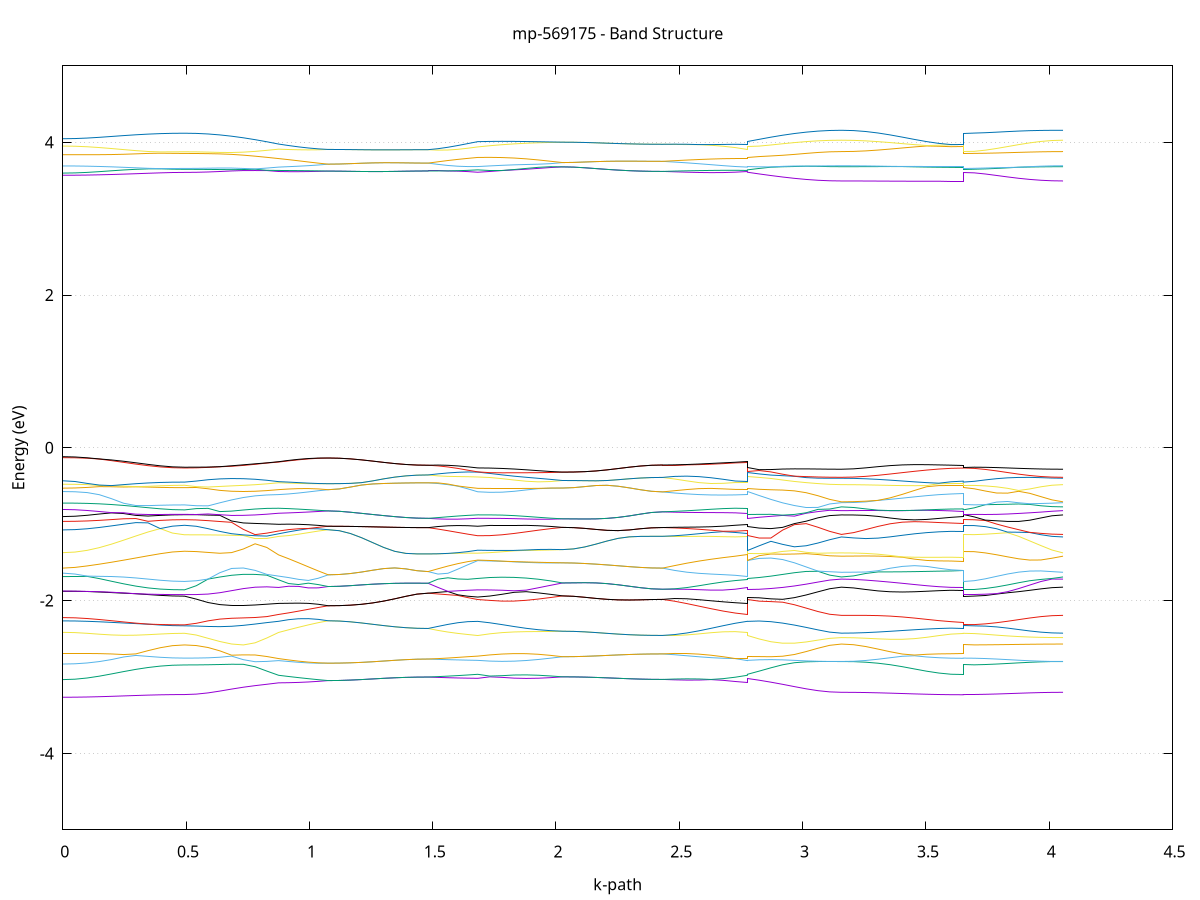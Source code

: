 set title 'mp-569175 - Band Structure'
set xlabel 'k-path'
set ylabel 'Energy (eV)'
set grid y
set yrange [-5:5]
set terminal png size 800,600
set output 'mp-569175_bands_gnuplot.png'
plot '-' using 1:2 with lines notitle, '-' using 1:2 with lines notitle, '-' using 1:2 with lines notitle, '-' using 1:2 with lines notitle, '-' using 1:2 with lines notitle, '-' using 1:2 with lines notitle, '-' using 1:2 with lines notitle, '-' using 1:2 with lines notitle, '-' using 1:2 with lines notitle, '-' using 1:2 with lines notitle, '-' using 1:2 with lines notitle, '-' using 1:2 with lines notitle, '-' using 1:2 with lines notitle, '-' using 1:2 with lines notitle, '-' using 1:2 with lines notitle, '-' using 1:2 with lines notitle, '-' using 1:2 with lines notitle, '-' using 1:2 with lines notitle, '-' using 1:2 with lines notitle, '-' using 1:2 with lines notitle, '-' using 1:2 with lines notitle, '-' using 1:2 with lines notitle, '-' using 1:2 with lines notitle, '-' using 1:2 with lines notitle, '-' using 1:2 with lines notitle, '-' using 1:2 with lines notitle, '-' using 1:2 with lines notitle, '-' using 1:2 with lines notitle, '-' using 1:2 with lines notitle, '-' using 1:2 with lines notitle, '-' using 1:2 with lines notitle, '-' using 1:2 with lines notitle, '-' using 1:2 with lines notitle, '-' using 1:2 with lines notitle, '-' using 1:2 with lines notitle, '-' using 1:2 with lines notitle, '-' using 1:2 with lines notitle, '-' using 1:2 with lines notitle, '-' using 1:2 with lines notitle, '-' using 1:2 with lines notitle, '-' using 1:2 with lines notitle, '-' using 1:2 with lines notitle, '-' using 1:2 with lines notitle, '-' using 1:2 with lines notitle, '-' using 1:2 with lines notitle, '-' using 1:2 with lines notitle, '-' using 1:2 with lines notitle, '-' using 1:2 with lines notitle, '-' using 1:2 with lines notitle, '-' using 1:2 with lines notitle, '-' using 1:2 with lines notitle, '-' using 1:2 with lines notitle, '-' using 1:2 with lines notitle, '-' using 1:2 with lines notitle, '-' using 1:2 with lines notitle, '-' using 1:2 with lines notitle, '-' using 1:2 with lines notitle, '-' using 1:2 with lines notitle, '-' using 1:2 with lines notitle, '-' using 1:2 with lines notitle, '-' using 1:2 with lines notitle, '-' using 1:2 with lines notitle, '-' using 1:2 with lines notitle, '-' using 1:2 with lines notitle, '-' using 1:2 with lines notitle, '-' using 1:2 with lines notitle, '-' using 1:2 with lines notitle, '-' using 1:2 with lines notitle, '-' using 1:2 with lines notitle, '-' using 1:2 with lines notitle, '-' using 1:2 with lines notitle, '-' using 1:2 with lines notitle, '-' using 1:2 with lines notitle, '-' using 1:2 with lines notitle, '-' using 1:2 with lines notitle, '-' using 1:2 with lines notitle, '-' using 1:2 with lines notitle, '-' using 1:2 with lines notitle, '-' using 1:2 with lines notitle, '-' using 1:2 with lines notitle, '-' using 1:2 with lines notitle, '-' using 1:2 with lines notitle, '-' using 1:2 with lines notitle, '-' using 1:2 with lines notitle, '-' using 1:2 with lines notitle, '-' using 1:2 with lines notitle, '-' using 1:2 with lines notitle, '-' using 1:2 with lines notitle, '-' using 1:2 with lines notitle, '-' using 1:2 with lines notitle, '-' using 1:2 with lines notitle, '-' using 1:2 with lines notitle, '-' using 1:2 with lines notitle, '-' using 1:2 with lines notitle, '-' using 1:2 with lines notitle, '-' using 1:2 with lines notitle
0.000000 -48.149032
0.049382 -48.149032
0.098764 -48.149032
0.148146 -48.149032
0.197528 -48.149032
0.246910 -48.149032
0.296292 -48.149032
0.345674 -48.149032
0.395056 -48.149032
0.444438 -48.149032
0.493820 -48.149032
0.493820 -48.149032
0.541487 -48.149032
0.589154 -48.148932
0.636821 -48.148932
0.684488 -48.148832
0.732155 -48.148632
0.779822 -48.148532
0.827489 -48.148332
0.875156 -48.148232
0.875156 -48.148232
0.915409 -48.148132
0.955663 -48.148032
0.995916 -48.147932
1.036170 -48.147832
1.076423 -48.147732
1.076423 -48.147732
1.121403 -48.147732
1.166383 -48.147732
1.211363 -48.147732
1.256343 -48.147732
1.301323 -48.147732
1.346303 -48.147732
1.391284 -48.147732
1.436264 -48.147732
1.481244 -48.147732
1.481244 -48.147732
1.521497 -48.147832
1.561751 -48.147932
1.602004 -48.148032
1.642257 -48.148132
1.682511 -48.148232
1.682511 -48.148232
1.731712 -48.148132
1.780913 -48.148032
1.830114 -48.148032
1.879315 -48.147932
1.928517 -48.147832
1.977718 -48.147832
2.026919 -48.147732
2.026919 -48.147732
2.071899 -48.147732
2.116879 -48.147732
2.161859 -48.147732
2.206839 -48.147732
2.251819 -48.147732
2.296799 -48.147732
2.341779 -48.147732
2.386759 -48.147732
2.431740 -48.147732
2.431740 -48.147732
2.480941 -48.147832
2.530142 -48.147832
2.579343 -48.147932
2.628544 -48.148032
2.677745 -48.148032
2.726946 -48.148132
2.776147 -48.148232
2.776147 -48.148232
2.823814 -48.148332
2.871481 -48.148532
2.919148 -48.148632
2.966815 -48.148832
3.014482 -48.148932
3.062149 -48.148932
3.109816 -48.149032
3.157483 -48.149032
3.157483 -48.149032
3.206865 -48.149032
3.256247 -48.149032
3.305629 -48.149032
3.355011 -48.149032
3.404393 -48.149032
3.453775 -48.149032
3.503157 -48.149032
3.552539 -48.149032
3.601921 -48.149032
3.651303 -48.149032
3.651303 -48.149032
3.696283 -48.149032
3.741263 -48.149032
3.786243 -48.149032
3.831224 -48.149032
3.876204 -48.149032
3.921184 -48.149032
3.966164 -48.149032
4.011144 -48.149032
4.056124 -48.149032
e
0.000000 -48.146432
0.049382 -48.146432
0.098764 -48.146432
0.148146 -48.146432
0.197528 -48.146432
0.246910 -48.146432
0.296292 -48.146432
0.345674 -48.146432
0.395056 -48.146432
0.444438 -48.146432
0.493820 -48.146432
0.493820 -48.146432
0.541487 -48.146432
0.589154 -48.146532
0.636821 -48.146632
0.684488 -48.146732
0.732155 -48.146832
0.779822 -48.146932
0.827489 -48.147132
0.875156 -48.147332
0.875156 -48.147332
0.915409 -48.147432
0.955663 -48.147432
0.995916 -48.147532
1.036170 -48.147632
1.076423 -48.147732
1.076423 -48.147732
1.121403 -48.147732
1.166383 -48.147732
1.211363 -48.147732
1.256343 -48.147732
1.301323 -48.147732
1.346303 -48.147732
1.391284 -48.147732
1.436264 -48.147732
1.481244 -48.147732
1.481244 -48.147732
1.521497 -48.147632
1.561751 -48.147532
1.602004 -48.147432
1.642257 -48.147432
1.682511 -48.147332
1.682511 -48.147332
1.731712 -48.147332
1.780913 -48.147432
1.830114 -48.147532
1.879315 -48.147532
1.928517 -48.147632
1.977718 -48.147732
2.026919 -48.147732
2.026919 -48.147732
2.071899 -48.147732
2.116879 -48.147732
2.161859 -48.147732
2.206839 -48.147732
2.251819 -48.147732
2.296799 -48.147732
2.341779 -48.147732
2.386759 -48.147732
2.431740 -48.147732
2.431740 -48.147732
2.480941 -48.147732
2.530142 -48.147632
2.579343 -48.147532
2.628544 -48.147532
2.677745 -48.147432
2.726946 -48.147332
2.776147 -48.147332
2.776147 -48.147332
2.823814 -48.147132
2.871481 -48.146932
2.919148 -48.146832
2.966815 -48.146732
3.014482 -48.146632
3.062149 -48.146532
3.109816 -48.146432
3.157483 -48.146432
3.157483 -48.146432
3.206865 -48.146432
3.256247 -48.146432
3.305629 -48.146432
3.355011 -48.146432
3.404393 -48.146432
3.453775 -48.146432
3.503157 -48.146432
3.552539 -48.146432
3.601921 -48.146432
3.651303 -48.146432
3.651303 -48.146432
3.696283 -48.146432
3.741263 -48.146432
3.786243 -48.146432
3.831224 -48.146432
3.876204 -48.146432
3.921184 -48.146432
3.966164 -48.146432
4.011144 -48.146432
4.056124 -48.146432
e
0.000000 -26.296932
0.049382 -26.296932
0.098764 -26.296932
0.148146 -26.296932
0.197528 -26.296932
0.246910 -26.296932
0.296292 -26.296932
0.345674 -26.296932
0.395056 -26.296932
0.444438 -26.296932
0.493820 -26.296932
0.493820 -26.296932
0.541487 -26.296932
0.589154 -26.296832
0.636821 -26.296632
0.684488 -26.296432
0.732155 -26.296032
0.779822 -26.295532
0.827489 -26.294832
0.875156 -26.293932
0.875156 -26.293932
0.915409 -26.293532
0.955663 -26.292932
0.995916 -26.292432
1.036170 -26.291832
1.076423 -26.291232
1.076423 -26.291232
1.121403 -26.291232
1.166383 -26.291232
1.211363 -26.291232
1.256343 -26.291232
1.301323 -26.291232
1.346303 -26.291332
1.391284 -26.291332
1.436264 -26.291332
1.481244 -26.291332
1.481244 -26.291332
1.521497 -26.291932
1.561751 -26.292532
1.602004 -26.293032
1.642257 -26.293532
1.682511 -26.294032
1.682511 -26.294032
1.731712 -26.293732
1.780913 -26.293332
1.830114 -26.293032
1.879315 -26.292632
1.928517 -26.292132
1.977718 -26.291732
2.026919 -26.291332
2.026919 -26.291332
2.071899 -26.291332
2.116879 -26.291332
2.161859 -26.291232
2.206839 -26.291232
2.251819 -26.291232
2.296799 -26.291232
2.341779 -26.291232
2.386759 -26.291232
2.431740 -26.291232
2.431740 -26.291232
2.480941 -26.291632
2.530142 -26.292132
2.579343 -26.292532
2.628544 -26.292932
2.677745 -26.293232
2.726946 -26.293632
2.776147 -26.293932
2.776147 -26.294032
2.823814 -26.294832
2.871481 -26.295532
2.919148 -26.296032
2.966815 -26.296432
3.014482 -26.296632
3.062149 -26.296832
3.109816 -26.296832
3.157483 -26.296932
3.157483 -26.296932
3.206865 -26.296932
3.256247 -26.296932
3.305629 -26.296932
3.355011 -26.296932
3.404393 -26.296932
3.453775 -26.296932
3.503157 -26.296932
3.552539 -26.296932
3.601921 -26.296932
3.651303 -26.296932
3.651303 -26.296932
3.696283 -26.296932
3.741263 -26.296932
3.786243 -26.296932
3.831224 -26.296932
3.876204 -26.296932
3.921184 -26.296932
3.966164 -26.296932
4.011144 -26.296932
4.056124 -26.296932
e
0.000000 -26.273632
0.049382 -26.273632
0.098764 -26.273632
0.148146 -26.273632
0.197528 -26.273632
0.246910 -26.273632
0.296292 -26.273632
0.345674 -26.273632
0.395056 -26.273532
0.444438 -26.273532
0.493820 -26.273532
0.493820 -26.273532
0.541487 -26.274332
0.589154 -26.275932
0.636821 -26.277832
0.684488 -26.279832
0.732155 -26.281832
0.779822 -26.283832
0.827489 -26.285732
0.875156 -26.287532
0.875156 -26.287532
0.915409 -26.288332
0.955663 -26.289132
0.995916 -26.289832
1.036170 -26.290532
1.076423 -26.291232
1.076423 -26.291232
1.121403 -26.291232
1.166383 -26.291232
1.211363 -26.291232
1.256343 -26.291232
1.301323 -26.291232
1.346303 -26.291332
1.391284 -26.291332
1.436264 -26.291332
1.481244 -26.291332
1.481244 -26.291332
1.521497 -26.290632
1.561751 -26.289932
1.602004 -26.289232
1.642257 -26.288432
1.682511 -26.287632
1.682511 -26.287632
1.731712 -26.288132
1.780913 -26.288732
1.830114 -26.289332
1.879315 -26.289832
1.928517 -26.290332
1.977718 -26.290832
2.026919 -26.291332
2.026919 -26.291332
2.071899 -26.291332
2.116879 -26.291332
2.161859 -26.291232
2.206839 -26.291232
2.251819 -26.291232
2.296799 -26.291232
2.341779 -26.291232
2.386759 -26.291232
2.431740 -26.291232
2.431740 -26.291232
2.480941 -26.290732
2.530142 -26.290232
2.579343 -26.289732
2.628544 -26.289232
2.677745 -26.288632
2.726946 -26.288132
2.776147 -26.287532
2.776147 -26.287632
2.823814 -26.285732
2.871481 -26.283832
2.919148 -26.281832
2.966815 -26.279732
3.014482 -26.277732
3.062149 -26.275832
3.109816 -26.274232
3.157483 -26.273432
3.157483 -26.273432
3.206865 -26.273432
3.256247 -26.273432
3.305629 -26.273432
3.355011 -26.273432
3.404393 -26.273432
3.453775 -26.273432
3.503157 -26.273432
3.552539 -26.273432
3.601921 -26.273432
3.651303 -26.273432
3.651303 -26.273532
3.696283 -26.273532
3.741263 -26.273532
3.786243 -26.273532
3.831224 -26.273532
3.876204 -26.273532
3.921184 -26.273432
3.966164 -26.273432
4.011144 -26.273432
4.056124 -26.273432
e
0.000000 -26.269432
0.049382 -26.269432
0.098764 -26.269432
0.148146 -26.269432
0.197528 -26.269432
0.246910 -26.269432
0.296292 -26.269432
0.345674 -26.269432
0.395056 -26.269432
0.444438 -26.269532
0.493820 -26.269532
0.493820 -26.269532
0.541487 -26.268832
0.589154 -26.267532
0.636821 -26.266032
0.684488 -26.264632
0.732155 -26.263232
0.779822 -26.261832
0.827489 -26.260532
0.875156 -26.259332
0.875156 -26.259332
0.915409 -26.258732
0.955663 -26.258232
0.995916 -26.257632
1.036170 -26.257132
1.076423 -26.256632
1.076423 -26.256632
1.121403 -26.256632
1.166383 -26.256632
1.211363 -26.256632
1.256343 -26.256632
1.301323 -26.256632
1.346303 -26.256632
1.391284 -26.256632
1.436264 -26.256632
1.481244 -26.256632
1.481244 -26.256632
1.521497 -26.257132
1.561751 -26.257632
1.602004 -26.258232
1.642257 -26.258732
1.682511 -26.259332
1.682511 -26.259332
1.731712 -26.258932
1.780913 -26.258532
1.830114 -26.258132
1.879315 -26.257732
1.928517 -26.257332
1.977718 -26.256932
2.026919 -26.256632
2.026919 -26.256632
2.071899 -26.256632
2.116879 -26.256632
2.161859 -26.256632
2.206839 -26.256532
2.251819 -26.256532
2.296799 -26.256532
2.341779 -26.256532
2.386759 -26.256532
2.431740 -26.256532
2.431740 -26.256532
2.480941 -26.256932
2.530142 -26.257332
2.579343 -26.257732
2.628544 -26.258132
2.677745 -26.258532
2.726946 -26.258932
2.776147 -26.259332
2.776147 -26.259332
2.823814 -26.260532
2.871481 -26.261832
2.919148 -26.263132
2.966815 -26.264532
3.014482 -26.265932
3.062149 -26.267432
3.109816 -26.268732
3.157483 -26.269432
3.157483 -26.269432
3.206865 -26.269432
3.256247 -26.269432
3.305629 -26.269432
3.355011 -26.269432
3.404393 -26.269432
3.453775 -26.269432
3.503157 -26.269332
3.552539 -26.269332
3.601921 -26.269332
3.651303 -26.269332
3.651303 -26.269532
3.696283 -26.269532
3.741263 -26.269432
3.786243 -26.269432
3.831224 -26.269432
3.876204 -26.269432
3.921184 -26.269432
3.966164 -26.269432
4.011144 -26.269432
4.056124 -26.269432
e
0.000000 -26.250032
0.049382 -26.250032
0.098764 -26.250032
0.148146 -26.250032
0.197528 -26.250032
0.246910 -26.250032
0.296292 -26.250132
0.345674 -26.250132
0.395056 -26.250132
0.444438 -26.250132
0.493820 -26.250132
0.493820 -26.250132
0.541487 -26.250132
0.589154 -26.250332
0.636821 -26.250732
0.684488 -26.251232
0.732155 -26.251832
0.779822 -26.252532
0.827489 -26.253332
0.875156 -26.254232
0.875156 -26.254232
0.915409 -26.254632
0.955663 -26.255132
0.995916 -26.255632
1.036170 -26.256132
1.076423 -26.256632
1.076423 -26.256632
1.121403 -26.256632
1.166383 -26.256632
1.211363 -26.256632
1.256343 -26.256632
1.301323 -26.256632
1.346303 -26.256632
1.391284 -26.256632
1.436264 -26.256632
1.481244 -26.256632
1.481244 -26.256632
1.521497 -26.256132
1.561751 -26.255632
1.602004 -26.255132
1.642257 -26.254632
1.682511 -26.254232
1.682511 -26.254232
1.731712 -26.254532
1.780913 -26.254832
1.830114 -26.255232
1.879315 -26.255532
1.928517 -26.255832
1.977718 -26.256232
2.026919 -26.256632
2.026919 -26.256632
2.071899 -26.256632
2.116879 -26.256632
2.161859 -26.256632
2.206839 -26.256532
2.251819 -26.256532
2.296799 -26.256532
2.341779 -26.256532
2.386759 -26.256532
2.431740 -26.256532
2.431740 -26.256532
2.480941 -26.256232
2.530142 -26.255832
2.579343 -26.255532
2.628544 -26.255132
2.677745 -26.254832
2.726946 -26.254532
2.776147 -26.254232
2.776147 -26.254232
2.823814 -26.253332
2.871481 -26.252532
2.919148 -26.251832
2.966815 -26.251232
3.014482 -26.250732
3.062149 -26.250432
3.109816 -26.250232
3.157483 -26.250132
3.157483 -26.250132
3.206865 -26.250132
3.256247 -26.250132
3.305629 -26.250132
3.355011 -26.250132
3.404393 -26.250132
3.453775 -26.250132
3.503157 -26.250132
3.552539 -26.250132
3.601921 -26.250132
3.651303 -26.250132
3.651303 -26.250132
3.696283 -26.250132
3.741263 -26.250132
3.786243 -26.250132
3.831224 -26.250132
3.876204 -26.250132
3.921184 -26.250132
3.966164 -26.250132
4.011144 -26.250132
4.056124 -26.250132
e
0.000000 -26.249032
0.049382 -26.249032
0.098764 -26.249032
0.148146 -26.249032
0.197528 -26.249032
0.246910 -26.249032
0.296292 -26.249032
0.345674 -26.249032
0.395056 -26.249032
0.444438 -26.249032
0.493820 -26.249032
0.493820 -26.249032
0.541487 -26.248932
0.589154 -26.248732
0.636821 -26.248332
0.684488 -26.247832
0.732155 -26.247232
0.779822 -26.246632
0.827489 -26.245932
0.875156 -26.245432
0.875156 -26.245432
0.915409 -26.245132
0.955663 -26.244932
0.995916 -26.244632
1.036170 -26.244432
1.076423 -26.244332
1.076423 -26.244332
1.121403 -26.244332
1.166383 -26.244332
1.211363 -26.244232
1.256343 -26.244232
1.301323 -26.244232
1.346303 -26.244232
1.391284 -26.244232
1.436264 -26.244232
1.481244 -26.244232
1.481244 -26.244232
1.521497 -26.244332
1.561751 -26.244632
1.602004 -26.244832
1.642257 -26.245032
1.682511 -26.245332
1.682511 -26.245332
1.731712 -26.245132
1.780913 -26.244932
1.830114 -26.244832
1.879315 -26.244632
1.928517 -26.244432
1.977718 -26.244332
2.026919 -26.244232
2.026919 -26.244232
2.071899 -26.244232
2.116879 -26.244232
2.161859 -26.244232
2.206839 -26.244232
2.251819 -26.244232
2.296799 -26.244232
2.341779 -26.244332
2.386759 -26.244332
2.431740 -26.244332
2.431740 -26.244332
2.480941 -26.244432
2.530142 -26.244532
2.579343 -26.244732
2.628544 -26.244832
2.677745 -26.245032
2.726946 -26.245232
2.776147 -26.245432
2.776147 -26.245332
2.823814 -26.245932
2.871481 -26.246632
2.919148 -26.247332
2.966815 -26.247932
3.014482 -26.248432
3.062149 -26.248832
3.109816 -26.249132
3.157483 -26.249232
3.157483 -26.249232
3.206865 -26.249232
3.256247 -26.249232
3.305629 -26.249232
3.355011 -26.249232
3.404393 -26.249232
3.453775 -26.249232
3.503157 -26.249232
3.552539 -26.249232
3.601921 -26.249232
3.651303 -26.249232
3.651303 -26.249032
3.696283 -26.249032
3.741263 -26.249032
3.786243 -26.249132
3.831224 -26.249132
3.876204 -26.249132
3.921184 -26.249232
3.966164 -26.249232
4.011144 -26.249232
4.056124 -26.249232
e
0.000000 -26.244732
0.049382 -26.244732
0.098764 -26.244732
0.148146 -26.244732
0.197528 -26.244732
0.246910 -26.244732
0.296292 -26.244732
0.345674 -26.244732
0.395056 -26.244732
0.444438 -26.244732
0.493820 -26.244732
0.493820 -26.244732
0.541487 -26.244732
0.589154 -26.244632
0.636821 -26.244432
0.684488 -26.244232
0.732155 -26.244032
0.779822 -26.243832
0.827489 -26.243832
0.875156 -26.243832
0.875156 -26.243832
0.915409 -26.243832
0.955663 -26.243932
0.995916 -26.244032
1.036170 -26.244132
1.076423 -26.244332
1.076423 -26.244332
1.121403 -26.244332
1.166383 -26.244332
1.211363 -26.244232
1.256343 -26.244232
1.301323 -26.244232
1.346303 -26.244232
1.391284 -26.244232
1.436264 -26.244232
1.481244 -26.244232
1.481244 -26.244232
1.521497 -26.244032
1.561751 -26.243932
1.602004 -26.243832
1.642257 -26.243732
1.682511 -26.243732
1.682511 -26.243732
1.731712 -26.243732
1.780913 -26.243732
1.830114 -26.243832
1.879315 -26.243932
1.928517 -26.244032
1.977718 -26.244132
2.026919 -26.244232
2.026919 -26.244232
2.071899 -26.244232
2.116879 -26.244232
2.161859 -26.244232
2.206839 -26.244232
2.251819 -26.244232
2.296799 -26.244232
2.341779 -26.244332
2.386759 -26.244332
2.431740 -26.244332
2.431740 -26.244332
2.480941 -26.244232
2.530142 -26.244132
2.579343 -26.244032
2.628544 -26.243932
2.677745 -26.243932
2.726946 -26.243832
2.776147 -26.243832
2.776147 -26.243732
2.823814 -26.243732
2.871481 -26.243832
2.919148 -26.243932
2.966815 -26.244232
3.014482 -26.244432
3.062149 -26.244632
3.109816 -26.244732
3.157483 -26.244832
3.157483 -26.244832
3.206865 -26.244832
3.256247 -26.244832
3.305629 -26.244832
3.355011 -26.244832
3.404393 -26.244832
3.453775 -26.244832
3.503157 -26.244832
3.552539 -26.244832
3.601921 -26.244832
3.651303 -26.244832
3.651303 -26.244732
3.696283 -26.244732
3.741263 -26.244732
3.786243 -26.244732
3.831224 -26.244732
3.876204 -26.244732
3.921184 -26.244732
3.966164 -26.244832
4.011144 -26.244832
4.056124 -26.244832
e
0.000000 -13.757632
0.049382 -13.756532
0.098764 -13.753132
0.148146 -13.747732
0.197528 -13.740832
0.246910 -13.733032
0.296292 -13.724932
0.345674 -13.717432
0.395056 -13.711232
0.444438 -13.707232
0.493820 -13.705832
0.493820 -13.705832
0.541487 -13.703032
0.589154 -13.694632
0.636821 -13.680832
0.684488 -13.661932
0.732155 -13.638232
0.779822 -13.610432
0.827489 -13.578932
0.875156 -13.544532
0.875156 -13.544532
0.915409 -13.526832
0.955663 -13.509832
0.995916 -13.493332
1.036170 -13.477332
1.076423 -13.461732
1.076423 -13.461732
1.121403 -13.461632
1.166383 -13.461332
1.211363 -13.460932
1.256343 -13.460332
1.301323 -13.459832
1.346303 -13.459232
1.391284 -13.458832
1.436264 -13.458532
1.481244 -13.458432
1.481244 -13.458432
1.521497 -13.473632
1.561751 -13.489332
1.602004 -13.505432
1.642257 -13.522232
1.682511 -13.539432
1.682511 -13.539432
1.731712 -13.530832
1.780913 -13.523632
1.830114 -13.517232
1.879315 -13.510932
1.928517 -13.504232
1.977718 -13.496632
2.026919 -13.487632
2.026919 -13.487632
2.071899 -13.487732
2.116879 -13.487932
2.161859 -13.488332
2.206839 -13.488732
2.251819 -13.489232
2.296799 -13.489632
2.341779 -13.490032
2.386759 -13.490232
2.431740 -13.490332
2.431740 -13.490332
2.480941 -13.499532
2.530142 -13.507332
2.579343 -13.514332
2.628544 -13.520932
2.677745 -13.527632
2.726946 -13.535332
2.776147 -13.544532
2.776147 -13.539432
2.823814 -13.572632
2.871481 -13.603032
2.919148 -13.629932
2.966815 -13.652832
3.014482 -13.671032
3.062149 -13.684432
3.109816 -13.692532
3.157483 -13.695232
3.157483 -13.695232
3.206865 -13.696532
3.256247 -13.700332
3.305629 -13.706032
3.355011 -13.713032
3.404393 -13.720532
3.453775 -13.727832
3.503157 -13.734232
3.552539 -13.739232
3.601921 -13.742432
3.651303 -13.743532
3.651303 -13.705832
3.696283 -13.705532
3.741263 -13.704632
3.786243 -13.703232
3.831224 -13.701532
3.876204 -13.699632
3.921184 -13.697932
3.966164 -13.696532
4.011144 -13.695632
4.056124 -13.695232
e
0.000000 -13.279632
0.049382 -13.279632
0.098764 -13.279732
0.148146 -13.279832
0.197528 -13.280032
0.246910 -13.280232
0.296292 -13.280432
0.345674 -13.280532
0.395056 -13.280732
0.444438 -13.280832
0.493820 -13.280832
0.493820 -13.280832
0.541487 -13.280532
0.589154 -13.279432
0.636821 -13.277932
0.684488 -13.276932
0.732155 -13.287932
0.779822 -13.316232
0.827489 -13.350132
0.875156 -13.387432
0.875156 -13.387432
0.915409 -13.402132
0.955663 -13.416832
0.995916 -13.431632
1.036170 -13.446532
1.076423 -13.461732
1.076423 -13.461732
1.121403 -13.461632
1.166383 -13.461332
1.211363 -13.460932
1.256343 -13.460332
1.301323 -13.459832
1.346303 -13.459232
1.391284 -13.458832
1.436264 -13.458532
1.481244 -13.458432
1.481244 -13.458432
1.521497 -13.443732
1.561751 -13.429232
1.602004 -13.415132
1.642257 -13.401132
1.682511 -13.387332
1.682511 -13.387332
1.731712 -13.404232
1.780913 -13.420832
1.830114 -13.436832
1.879315 -13.451632
1.928517 -13.465132
1.977718 -13.477232
2.026919 -13.487632
2.026919 -13.487632
2.071899 -13.487732
2.116879 -13.487932
2.161859 -13.488332
2.206839 -13.488732
2.251819 -13.489232
2.296799 -13.489632
2.341779 -13.490032
2.386759 -13.490232
2.431740 -13.490332
2.431740 -13.490332
2.480941 -13.479632
2.530142 -13.467332
2.579343 -13.453532
2.628544 -13.438332
2.677745 -13.422032
2.726946 -13.404932
2.776147 -13.387432
2.776147 -13.387332
2.823814 -13.351832
2.871481 -13.319932
2.919148 -13.293432
2.966815 -13.279032
3.014482 -13.276932
3.062149 -13.277532
3.109816 -13.278132
3.157483 -13.278332
3.157483 -13.278332
3.206865 -13.278332
3.256247 -13.278332
3.305629 -13.278332
3.355011 -13.278332
3.404393 -13.278332
3.453775 -13.278332
3.503157 -13.278432
3.552539 -13.278432
3.601921 -13.278432
3.651303 -13.278432
3.651303 -13.280832
3.696283 -13.280732
3.741263 -13.280532
3.786243 -13.280232
3.831224 -13.279832
3.876204 -13.279332
3.921184 -13.278932
3.966164 -13.278632
4.011144 -13.278432
4.056124 -13.278332
e
0.000000 -13.202132
0.049382 -13.202332
0.098764 -13.202932
0.148146 -13.203732
0.197528 -13.204732
0.246910 -13.205832
0.296292 -13.206932
0.345674 -13.207932
0.395056 -13.208732
0.444438 -13.209232
0.493820 -13.209432
0.493820 -13.209432
0.541487 -13.212432
0.589154 -13.221432
0.636821 -13.236032
0.684488 -13.254832
0.732155 -13.266232
0.779822 -13.264132
0.827489 -13.259432
0.875156 -13.253732
0.875156 -13.253732
0.915409 -13.253332
0.955663 -13.252932
0.995916 -13.252432
1.036170 -13.251732
1.076423 -13.250832
1.076423 -13.250832
1.121403 -13.250732
1.166383 -13.250632
1.211363 -13.250332
1.256343 -13.249932
1.301323 -13.249532
1.346303 -13.249132
1.391284 -13.248832
1.436264 -13.248632
1.481244 -13.248532
1.481244 -13.248532
1.521497 -13.249432
1.561751 -13.250032
1.602004 -13.250532
1.642257 -13.250832
1.682511 -13.251032
1.682511 -13.251032
1.731712 -13.245532
1.780913 -13.239932
1.830114 -13.234632
1.879315 -13.229832
1.928517 -13.225932
1.977718 -13.223132
2.026919 -13.221632
2.026919 -13.221632
2.071899 -13.221732
2.116879 -13.221932
2.161859 -13.222332
2.206839 -13.222732
2.251819 -13.223132
2.296799 -13.223532
2.341779 -13.223832
2.386759 -13.224032
2.431740 -13.224132
2.431740 -13.224132
2.480941 -13.225632
2.530142 -13.228432
2.579343 -13.232332
2.628544 -13.237132
2.677745 -13.242532
2.726946 -13.248132
2.776147 -13.253732
2.776147 -13.251032
2.823814 -13.256432
2.871481 -13.260432
2.919148 -13.262032
2.966815 -13.255232
3.014482 -13.240332
3.062149 -13.227332
3.109816 -13.219232
3.157483 -13.216432
3.157483 -13.216432
3.206865 -13.216232
3.256247 -13.215532
3.305629 -13.214432
3.355011 -13.213032
3.404393 -13.211432
3.453775 -13.209732
3.503157 -13.208232
3.552539 -13.207032
3.601921 -13.206132
3.651303 -13.205932
3.651303 -13.209432
3.696283 -13.209932
3.741263 -13.210732
3.786243 -13.211732
3.831224 -13.212832
3.876204 -13.213932
3.921184 -13.214932
3.966164 -13.215732
4.011144 -13.216332
4.056124 -13.216432
e
0.000000 -13.162132
0.049382 -13.163132
0.098764 -13.166232
0.148146 -13.171032
0.197528 -13.177232
0.246910 -13.184432
0.296292 -13.191832
0.345674 -13.198732
0.395056 -13.204432
0.444438 -13.208132
0.493820 -13.209432
0.493820 -13.209432
0.541487 -13.210032
0.589154 -13.211732
0.636821 -13.214432
0.684488 -13.218132
0.732155 -13.222432
0.779822 -13.227332
0.827489 -13.232532
0.875156 -13.237932
0.875156 -13.237932
0.915409 -13.241832
0.955663 -13.245132
0.995916 -13.247632
1.036170 -13.249432
1.076423 -13.250832
1.076423 -13.250832
1.121403 -13.250732
1.166383 -13.250632
1.211363 -13.250332
1.256343 -13.249932
1.301323 -13.249532
1.346303 -13.249132
1.391284 -13.248832
1.436264 -13.248632
1.481244 -13.248532
1.481244 -13.248532
1.521497 -13.247232
1.561751 -13.245432
1.602004 -13.242932
1.642257 -13.239832
1.682511 -13.236032
1.682511 -13.236032
1.731712 -13.234432
1.780913 -13.231632
1.830114 -13.228332
1.879315 -13.225232
1.928517 -13.222832
1.977718 -13.221532
2.026919 -13.221632
2.026919 -13.221632
2.071899 -13.221732
2.116879 -13.221932
2.161859 -13.222332
2.206839 -13.222732
2.251819 -13.223132
2.296799 -13.223532
2.341779 -13.223832
2.386759 -13.224032
2.431740 -13.224132
2.431740 -13.224132
2.480941 -13.223932
2.530142 -13.225132
2.579343 -13.227432
2.628544 -13.230432
2.677745 -13.233632
2.726946 -13.236432
2.776147 -13.237932
2.776147 -13.236032
2.823814 -13.230932
2.871481 -13.226032
2.919148 -13.221532
2.966815 -13.217532
3.014482 -13.214232
3.062149 -13.211732
3.109816 -13.210232
3.157483 -13.209732
3.157483 -13.209732
3.206865 -13.208432
3.256247 -13.204832
3.305629 -13.199332
3.355011 -13.192732
3.404393 -13.185532
3.453775 -13.178632
3.503157 -13.172632
3.552539 -13.167932
3.601921 -13.165032
3.651303 -13.164032
3.651303 -13.209432
3.696283 -13.209132
3.741263 -13.208932
3.786243 -13.208932
3.831224 -13.209132
3.876204 -13.209232
3.921184 -13.209432
3.966164 -13.209532
4.011144 -13.209632
4.056124 -13.209732
e
0.000000 -12.783832
0.049382 -12.783432
0.098764 -12.782032
0.148146 -12.779732
0.197528 -12.776532
0.246910 -12.772532
0.296292 -12.767732
0.345674 -12.762132
0.395056 -12.755932
0.444438 -12.749032
0.493820 -12.742232
0.493820 -12.742232
0.541487 -12.742532
0.589154 -12.742632
0.636821 -12.742332
0.684488 -12.741632
0.732155 -12.740732
0.779822 -12.740732
0.827489 -12.744032
0.875156 -12.747132
0.875156 -12.747132
0.915409 -12.749132
0.955663 -12.750532
0.995916 -12.751232
1.036170 -12.751332
1.076423 -12.750632
1.076423 -12.750632
1.121403 -12.750932
1.166383 -12.751832
1.211363 -12.753232
1.256343 -12.754932
1.301323 -12.756732
1.346303 -12.758432
1.391284 -12.759832
1.436264 -12.760732
1.481244 -12.761032
1.481244 -12.761032
1.521497 -12.762532
1.561751 -12.763232
1.602004 -12.763232
1.642257 -12.762732
1.682511 -12.762032
1.682511 -12.762032
1.731712 -12.752132
1.780913 -12.748932
1.830114 -12.750732
1.879315 -12.751432
1.928517 -12.751032
1.977718 -12.749532
2.026919 -12.747332
2.026919 -12.747332
2.071899 -12.747032
2.116879 -12.746332
2.161859 -12.745132
2.206839 -12.743832
2.251819 -12.742432
2.296799 -12.741032
2.341779 -12.740032
2.386759 -12.739332
2.431740 -12.739132
2.431740 -12.739132
2.480941 -12.740932
2.530142 -12.742532
2.579343 -12.743932
2.628544 -12.745032
2.677745 -12.746032
2.726946 -12.746732
2.776147 -12.747132
2.776147 -12.762032
2.823814 -12.771532
2.871481 -12.780232
2.919148 -12.787832
2.966815 -12.794232
3.014482 -12.799232
3.062149 -12.802832
3.109816 -12.805032
3.157483 -12.805732
3.157483 -12.805732
3.206865 -12.807832
3.256247 -12.813632
3.305629 -12.821632
3.355011 -12.830632
3.404393 -12.839632
3.453775 -12.847932
3.503157 -12.854932
3.552539 -12.860232
3.601921 -12.863532
3.651303 -12.864632
3.651303 -12.742232
3.696283 -12.747832
3.741263 -12.757732
3.786243 -12.768332
3.831224 -12.778432
3.876204 -12.787532
3.921184 -12.795132
3.966164 -12.800932
4.011144 -12.804432
4.056124 -12.805732
e
0.000000 -12.729932
0.049382 -12.729832
0.098764 -12.729432
0.148146 -12.728932
0.197528 -12.728332
0.246910 -12.727632
0.296292 -12.726932
0.345674 -12.726332
0.395056 -12.725832
0.444438 -12.733532
0.493820 -12.740632
0.493820 -12.740632
0.541487 -12.739632
0.589154 -12.737432
0.636821 -12.734432
0.684488 -12.733932
0.732155 -12.737332
0.779822 -12.739832
0.827489 -12.739032
0.875156 -12.738332
0.875156 -12.738332
0.915409 -12.741632
0.955663 -12.744732
0.995916 -12.747232
1.036170 -12.749232
1.076423 -12.750632
1.076423 -12.750632
1.121403 -12.750932
1.166383 -12.751832
1.211363 -12.753232
1.256343 -12.754932
1.301323 -12.756732
1.346303 -12.758432
1.391284 -12.759832
1.436264 -12.760732
1.481244 -12.761032
1.481244 -12.761032
1.521497 -12.758732
1.561751 -12.755532
1.602004 -12.751632
1.642257 -12.747032
1.682511 -12.741832
1.682511 -12.741832
1.731712 -12.745932
1.780913 -12.744532
1.830114 -12.740332
1.879315 -12.739932
1.928517 -12.741732
1.977718 -12.744532
2.026919 -12.747332
2.026919 -12.747332
2.071899 -12.747032
2.116879 -12.746332
2.161859 -12.745132
2.206839 -12.743832
2.251819 -12.742432
2.296799 -12.741032
2.341779 -12.740032
2.386759 -12.739332
2.431740 -12.739132
2.431740 -12.739132
2.480941 -12.737032
2.530142 -12.734832
2.579343 -12.732632
2.628544 -12.730832
2.677745 -12.730732
2.726946 -12.733532
2.776147 -12.738332
2.776147 -12.741832
2.823814 -12.729732
2.871481 -12.718432
2.919148 -12.711032
2.966815 -12.714432
3.014482 -12.717232
3.062149 -12.719132
3.109816 -12.720332
3.157483 -12.720732
3.157483 -12.720732
3.206865 -12.718832
3.256247 -12.713832
3.305629 -12.706832
3.355011 -12.699332
3.404393 -12.692032
3.453775 -12.685432
3.503157 -12.680032
3.552539 -12.675932
3.601921 -12.673432
3.651303 -12.672632
3.651303 -12.740632
3.696283 -12.740132
3.741263 -12.738532
3.786243 -12.736132
3.831224 -12.733032
3.876204 -12.729632
3.921184 -12.726332
3.966164 -12.723432
4.011144 -12.721432
4.056124 -12.720732
e
0.000000 -12.681032
0.049382 -12.681932
0.098764 -12.684632
0.148146 -12.688932
0.197528 -12.694632
0.246910 -12.701432
0.296292 -12.709032
0.345674 -12.717132
0.395056 -12.725332
0.444438 -12.725532
0.493820 -12.725432
0.493820 -12.725432
0.541487 -12.726032
0.589154 -12.727932
0.636821 -12.730632
0.684488 -12.730532
0.732155 -12.725832
0.779822 -12.720532
0.827489 -12.714532
0.875156 -12.708132
0.875156 -12.708132
0.915409 -12.700532
0.955663 -12.692932
0.995916 -12.685432
1.036170 -12.678232
1.076423 -12.671732
1.076423 -12.671732
1.121403 -12.671632
1.166383 -12.671332
1.211363 -12.670932
1.256343 -12.670432
1.301323 -12.669832
1.346303 -12.669332
1.391284 -12.668932
1.436264 -12.668732
1.481244 -12.668632
1.481244 -12.668632
1.521497 -12.672932
1.561751 -12.678032
1.602004 -12.683932
1.642257 -12.690332
1.682511 -12.697032
1.682511 -12.697032
1.731712 -12.700632
1.780913 -12.702432
1.830114 -12.701232
1.879315 -12.697032
1.928517 -12.691032
1.977718 -12.684632
2.026919 -12.678632
2.026919 -12.678632
2.071899 -12.678632
2.116879 -12.678732
2.161859 -12.678932
2.206839 -12.679232
2.251819 -12.679432
2.296799 -12.679732
2.341779 -12.679832
2.386759 -12.679932
2.431740 -12.680032
2.431740 -12.680032
2.480941 -12.687032
2.530142 -12.694332
2.579343 -12.701332
2.628544 -12.707332
2.677745 -12.711032
2.726946 -12.710932
2.776147 -12.708132
2.776147 -12.697032
2.823814 -12.702232
2.871481 -12.706932
2.919148 -12.708132
2.966815 -12.698932
3.014482 -12.691132
3.062149 -12.684832
3.109816 -12.680532
3.157483 -12.679032
3.157483 -12.679032
3.206865 -12.678732
3.256247 -12.678032
3.305629 -12.676932
3.355011 -12.675532
3.404393 -12.673932
3.453775 -12.672132
3.503157 -12.670532
3.552539 -12.669232
3.601921 -12.668332
3.651303 -12.668032
3.651303 -12.725432
3.696283 -12.720432
3.741263 -12.711932
3.786243 -12.703632
3.831224 -12.696332
3.876204 -12.690132
3.921184 -12.685332
3.966164 -12.681832
4.011144 -12.679732
4.056124 -12.679032
e
0.000000 -12.652332
0.049382 -12.652232
0.098764 -12.651732
0.148146 -12.650932
0.197528 -12.650032
0.246910 -12.648932
0.296292 -12.647932
0.345674 -12.647032
0.395056 -12.646232
0.444438 -12.645732
0.493820 -12.645632
0.493820 -12.645632
0.541487 -12.645532
0.589154 -12.645332
0.636821 -12.645232
0.684488 -12.645432
0.732155 -12.646132
0.779822 -12.647432
0.827489 -12.649232
0.875156 -12.651732
0.875156 -12.651732
0.915409 -12.653732
0.955663 -12.656732
0.995916 -12.660832
1.036170 -12.665832
1.076423 -12.671732
1.076423 -12.671732
1.121403 -12.671632
1.166383 -12.671332
1.211363 -12.670932
1.256343 -12.670432
1.301323 -12.669832
1.346303 -12.669332
1.391284 -12.668932
1.436264 -12.668732
1.481244 -12.668632
1.481244 -12.668632
1.521497 -12.665032
1.561751 -12.662332
1.602004 -12.660232
1.642257 -12.658732
1.682511 -12.657732
1.682511 -12.657732
1.731712 -12.658632
1.780913 -12.660132
1.830114 -12.662332
1.879315 -12.665132
1.928517 -12.668832
1.977718 -12.673232
2.026919 -12.678632
2.026919 -12.678632
2.071899 -12.678632
2.116879 -12.678732
2.161859 -12.678932
2.206839 -12.679232
2.251819 -12.679432
2.296799 -12.679732
2.341779 -12.679832
2.386759 -12.679932
2.431740 -12.680032
2.431740 -12.680032
2.480941 -12.673332
2.530142 -12.667432
2.579343 -12.662332
2.628544 -12.658132
2.677745 -12.655032
2.726946 -12.652932
2.776147 -12.651732
2.776147 -12.657732
2.823814 -12.656032
2.871481 -12.654932
2.919148 -12.654232
2.966815 -12.654232
3.014482 -12.654732
3.062149 -12.655732
3.109816 -12.656732
3.157483 -12.657232
3.157483 -12.657232
3.206865 -12.657132
3.256247 -12.656832
3.305629 -12.656432
3.355011 -12.655932
3.404393 -12.655432
3.453775 -12.654932
3.503157 -12.654532
3.552539 -12.654232
3.601921 -12.654132
3.651303 -12.654032
3.651303 -12.645632
3.696283 -12.645832
3.741263 -12.646732
3.786243 -12.648032
3.831224 -12.649732
3.876204 -12.651732
3.921184 -12.653732
3.966164 -12.655532
4.011144 -12.656832
4.056124 -12.657232
e
0.000000 -3.265232
0.049382 -3.264332
0.098764 -3.261832
0.148146 -3.257932
0.197528 -3.253032
0.246910 -3.247632
0.296292 -3.242232
0.345674 -3.237232
0.395056 -3.233232
0.444438 -3.230632
0.493820 -3.229732
0.493820 -3.229732
0.541487 -3.224132
0.589154 -3.208032
0.636821 -3.184532
0.684488 -3.158232
0.732155 -3.133732
0.779822 -3.113132
0.827489 -3.095132
0.875156 -3.076532
0.875156 -3.076532
0.915409 -3.074632
0.955663 -3.070932
0.995916 -3.065132
1.036170 -3.057032
1.076423 -3.046932
1.076423 -3.046932
1.121403 -3.045332
1.166383 -3.040532
1.211363 -3.033632
1.256343 -3.025432
1.301323 -3.017332
1.346303 -3.010232
1.391284 -3.004932
1.436264 -3.001632
1.481244 -3.000532
1.481244 -3.000532
1.521497 -3.005332
1.561751 -3.009332
1.602004 -3.012632
1.642257 -3.015232
1.682511 -3.017432
1.682511 -3.017432
1.731712 -2.997832
1.780913 -3.004832
1.830114 -3.015032
1.879315 -3.018632
1.928517 -3.015932
1.977718 -3.008432
2.026919 -2.997832
2.026919 -2.997832
2.071899 -2.998732
2.116879 -3.001532
2.161859 -3.005732
2.206839 -3.011132
2.251819 -3.017032
2.296799 -3.022732
2.341779 -3.027532
2.386759 -3.030732
2.431740 -3.031832
2.431740 -3.031832
2.480941 -3.037132
2.530142 -3.040532
2.579343 -3.039932
2.628544 -3.033932
2.677745 -3.043732
2.726946 -3.058932
2.776147 -3.076532
2.776147 -3.017432
2.823814 -3.042032
2.871481 -3.067732
2.919148 -3.095932
2.966815 -3.125932
3.014482 -3.154832
3.062149 -3.178932
3.109816 -3.194832
3.157483 -3.200432
3.157483 -3.200432
3.206865 -3.201132
3.256247 -3.203432
3.305629 -3.207032
3.355011 -3.211432
3.404393 -3.216332
3.453775 -3.221332
3.503157 -3.225732
3.552539 -3.229332
3.601921 -3.231632
3.651303 -3.232432
3.651303 -3.229732
3.696283 -3.228932
3.741263 -3.226432
3.786243 -3.222632
3.831224 -3.217832
3.876204 -3.212732
3.921184 -3.207932
3.966164 -3.203932
4.011144 -3.201332
4.056124 -3.200432
e
0.000000 -3.034232
0.049382 -3.028832
0.098764 -3.013132
0.148146 -2.989132
0.197528 -2.959832
0.246910 -2.929032
0.296292 -2.900132
0.345674 -2.875832
0.395056 -2.857532
0.444438 -2.846132
0.493820 -2.842332
0.493820 -2.842332
0.541487 -2.841632
0.589154 -2.839732
0.636821 -2.836632
0.684488 -2.833232
0.732155 -2.833932
0.779822 -2.865732
0.827489 -2.922732
0.875156 -2.977532
0.875156 -2.977532
0.915409 -2.993232
0.955663 -3.008132
0.995916 -3.022132
1.036170 -3.035232
1.076423 -3.046932
1.076423 -3.046932
1.121403 -3.045332
1.166383 -3.040532
1.211363 -3.033632
1.256343 -3.025432
1.301323 -3.017332
1.346303 -3.010232
1.391284 -3.004932
1.436264 -3.001632
1.481244 -3.000532
1.481244 -3.000532
1.521497 -2.994932
1.561751 -2.988632
1.602004 -2.981532
1.642257 -2.973632
1.682511 -2.964832
1.682511 -2.964832
1.731712 -2.987832
1.780913 -2.982732
1.830114 -2.974032
1.879315 -2.972332
1.928517 -2.977132
1.977718 -2.986432
2.026919 -2.997832
2.026919 -2.997832
2.071899 -2.998732
2.116879 -3.001432
2.161859 -3.005732
2.206839 -3.011132
2.251819 -3.017032
2.296799 -3.022732
2.341779 -3.027532
2.386759 -3.030732
2.431740 -3.031832
2.431740 -3.031832
2.480941 -3.026732
2.530142 -3.024132
2.579343 -3.025732
2.628544 -3.032332
2.677745 -3.021632
2.726946 -3.002732
2.776147 -2.977532
2.776147 -2.964832
2.823814 -2.923232
2.871481 -2.879732
2.919148 -2.839932
2.966815 -2.813132
3.014482 -2.801432
3.062149 -2.797632
3.109816 -2.797032
3.157483 -2.797932
3.157483 -2.797932
3.206865 -2.798932
3.256247 -2.806432
3.305629 -2.819532
3.355011 -2.839032
3.404393 -2.865032
3.453775 -2.894832
3.503157 -2.924132
3.552539 -2.948232
3.601921 -2.963932
3.651303 -2.969332
3.651303 -2.842332
3.696283 -2.840832
3.741263 -2.836732
3.786243 -2.830532
3.831224 -2.822932
3.876204 -2.814932
3.921184 -2.807532
3.966164 -2.801632
4.011144 -2.797832
4.056124 -2.797932
e
0.000000 -2.830532
0.049382 -2.827032
0.098764 -2.816332
0.148146 -2.798032
0.197528 -2.771832
0.246910 -2.737832
0.296292 -2.717632
0.345674 -2.730332
0.395056 -2.741932
0.444438 -2.749932
0.493820 -2.752732
0.493820 -2.752732
0.541487 -2.752032
0.589154 -2.749032
0.636821 -2.741332
0.684488 -2.726532
0.732155 -2.773332
0.779822 -2.800032
0.827489 -2.795932
0.875156 -2.785432
0.875156 -2.785432
0.915409 -2.796932
0.955663 -2.807532
0.995916 -2.815532
1.036170 -2.819632
1.076423 -2.819232
1.076423 -2.819232
1.121403 -2.818032
1.166383 -2.814432
1.211363 -2.808532
1.256343 -2.800532
1.301323 -2.791132
1.346303 -2.781532
1.391284 -2.772932
1.436264 -2.767032
1.481244 -2.764932
1.481244 -2.764932
1.521497 -2.769432
1.561751 -2.773132
1.602004 -2.776332
1.642257 -2.779432
1.682511 -2.782232
1.682511 -2.782232
1.731712 -2.791832
1.780913 -2.795332
1.830114 -2.792732
1.879315 -2.784232
1.928517 -2.770632
1.977718 -2.753432
2.026919 -2.734632
2.026919 -2.734632
2.071899 -2.733332
2.116879 -2.729732
2.161859 -2.724232
2.206839 -2.717632
2.251819 -2.711132
2.296799 -2.705432
2.341779 -2.701232
2.386759 -2.698632
2.431740 -2.697832
2.431740 -2.697832
2.480941 -2.708632
2.530142 -2.721932
2.579343 -2.735232
2.628544 -2.746632
2.677745 -2.754832
2.726946 -2.759132
2.776147 -2.785432
2.776147 -2.782232
2.823814 -2.774932
2.871481 -2.772632
2.919148 -2.775732
2.966815 -2.782232
3.014482 -2.789032
3.062149 -2.794032
3.109816 -2.796632
3.157483 -2.796432
3.157483 -2.796532
3.206865 -2.794232
3.256247 -2.783632
3.305629 -2.767432
3.355011 -2.747932
3.404393 -2.728532
3.453775 -2.722232
3.503157 -2.737832
3.552539 -2.747832
3.601921 -2.753432
3.651303 -2.755232
3.651303 -2.752732
3.696283 -2.754232
3.741263 -2.758432
3.786243 -2.764832
3.831224 -2.772532
3.876204 -2.780432
3.921184 -2.787532
3.966164 -2.793132
4.011144 -2.796732
4.056124 -2.796432
e
0.000000 -2.692032
0.049382 -2.692032
0.098764 -2.692332
0.148146 -2.693932
0.197528 -2.698232
0.246910 -2.706232
0.296292 -2.697532
0.345674 -2.655132
0.395056 -2.616932
0.444438 -2.589932
0.493820 -2.580232
0.493820 -2.580232
0.541487 -2.588332
0.589154 -2.614032
0.636821 -2.657632
0.684488 -2.714632
0.732155 -2.710432
0.779822 -2.711832
0.827489 -2.731832
0.875156 -2.758932
0.875156 -2.758932
0.915409 -2.776532
0.955663 -2.792332
0.995916 -2.805132
1.036170 -2.814332
1.076423 -2.819232
1.076423 -2.819232
1.121403 -2.818032
1.166383 -2.814432
1.211363 -2.808532
1.256343 -2.800532
1.301323 -2.791132
1.346303 -2.781532
1.391284 -2.772932
1.436264 -2.767032
1.481244 -2.764932
1.481244 -2.764932
1.521497 -2.759132
1.561751 -2.751832
1.602004 -2.743332
1.642257 -2.734532
1.682511 -2.726632
1.682511 -2.726632
1.731712 -2.710932
1.780913 -2.699532
1.830114 -2.693732
1.879315 -2.694732
1.928517 -2.702732
1.977718 -2.716832
2.026919 -2.734632
2.026919 -2.734632
2.071899 -2.733332
2.116879 -2.729732
2.161859 -2.724232
2.206839 -2.717632
2.251819 -2.711132
2.296799 -2.705432
2.341779 -2.701232
2.386759 -2.698632
2.431740 -2.697832
2.431740 -2.697832
2.480941 -2.691932
2.530142 -2.692732
2.579343 -2.700632
2.628544 -2.714932
2.677745 -2.734632
2.726946 -2.758632
2.776147 -2.758932
2.776147 -2.726632
2.823814 -2.732832
2.871481 -2.734732
2.919148 -2.728032
2.966815 -2.705432
3.014482 -2.667132
3.062149 -2.623432
3.109816 -2.585432
3.157483 -2.568732
3.157483 -2.568732
3.206865 -2.577432
3.256247 -2.601332
3.305629 -2.634432
3.355011 -2.669232
3.404393 -2.699432
3.453775 -2.712832
3.503157 -2.702732
3.552539 -2.697532
3.601921 -2.695532
3.651303 -2.695032
3.651303 -2.580232
3.696283 -2.579832
3.741263 -2.578832
3.786243 -2.577332
3.831224 -2.575432
3.876204 -2.573432
3.921184 -2.571632
3.966164 -2.570032
4.011144 -2.569032
4.056124 -2.568732
e
0.000000 -2.415432
0.049382 -2.418932
0.098764 -2.428132
0.148146 -2.439832
0.197528 -2.449632
0.246910 -2.454332
0.296292 -2.452632
0.345674 -2.446032
0.395056 -2.437532
0.444438 -2.430532
0.493820 -2.427832
0.493820 -2.427832
0.541487 -2.450832
0.589154 -2.493632
0.636821 -2.535432
0.684488 -2.568132
0.732155 -2.580432
0.779822 -2.552632
0.827489 -2.489232
0.875156 -2.416832
0.875156 -2.416832
0.915409 -2.382532
0.955663 -2.349332
0.995916 -2.317732
1.036170 -2.288732
1.076423 -2.263932
1.076423 -2.263932
1.121403 -2.267532
1.166383 -2.277632
1.211363 -2.292532
1.256343 -2.309832
1.301323 -2.327132
1.346303 -2.342632
1.391284 -2.354632
1.436264 -2.362232
1.481244 -2.364832
1.481244 -2.364832
1.521497 -2.390132
1.561751 -2.411732
1.602004 -2.429332
1.642257 -2.443732
1.682511 -2.457132
1.682511 -2.457132
1.731712 -2.434832
1.780913 -2.419132
1.830114 -2.410232
1.879315 -2.406432
1.928517 -2.405232
1.977718 -2.403932
2.026919 -2.400732
2.026919 -2.400732
2.071899 -2.402932
2.116879 -2.409132
2.161859 -2.418232
2.206839 -2.428632
2.251819 -2.438432
2.296799 -2.446432
2.341779 -2.451932
2.386759 -2.454932
2.431740 -2.455932
2.431740 -2.455932
2.480941 -2.457032
2.530142 -2.449432
2.579343 -2.435832
2.628544 -2.420332
2.677745 -2.408632
2.726946 -2.406232
2.776147 -2.416832
2.776147 -2.457132
2.823814 -2.501932
2.871481 -2.538332
2.919148 -2.557532
2.966815 -2.557232
3.014482 -2.541432
3.062149 -2.517232
3.109816 -2.494132
3.157483 -2.484232
3.157483 -2.484232
3.206865 -2.486532
3.256247 -2.492732
3.305629 -2.500532
3.355011 -2.506332
3.404393 -2.506432
3.453775 -2.497832
3.503157 -2.480332
3.552539 -2.458132
3.601921 -2.438632
3.651303 -2.430632
3.651303 -2.427832
3.696283 -2.431632
3.741263 -2.440832
3.786243 -2.451932
3.831224 -2.462232
3.876204 -2.470632
3.921184 -2.476932
3.966164 -2.481032
4.011144 -2.483432
4.056124 -2.484232
e
0.000000 -2.265432
0.049382 -2.266732
0.098764 -2.270832
0.148146 -2.277132
0.197528 -2.284932
0.246910 -2.293132
0.296292 -2.301032
0.345674 -2.308632
0.395056 -2.319832
0.444438 -2.327332
0.493820 -2.330032
0.493820 -2.330032
0.541487 -2.332832
0.589154 -2.338532
0.636821 -2.340932
0.684488 -2.336032
0.732155 -2.323932
0.779822 -2.306932
0.827489 -2.288032
0.875156 -2.270932
0.875156 -2.270932
0.915409 -2.249632
0.955663 -2.237532
0.995916 -2.236332
1.036170 -2.245732
1.076423 -2.263932
1.076423 -2.263932
1.121403 -2.267532
1.166383 -2.277632
1.211363 -2.292532
1.256343 -2.309832
1.301323 -2.327132
1.346303 -2.342632
1.391284 -2.354632
1.436264 -2.362232
1.481244 -2.364832
1.481244 -2.364832
1.521497 -2.337732
1.561751 -2.311432
1.602004 -2.289532
1.642257 -2.275532
1.682511 -2.271832
1.682511 -2.271832
1.731712 -2.290332
1.780913 -2.314132
1.830114 -2.339532
1.879315 -2.362732
1.928517 -2.381132
1.977718 -2.393532
2.026919 -2.400732
2.026919 -2.400732
2.071899 -2.402932
2.116879 -2.409132
2.161859 -2.418232
2.206839 -2.428632
2.251819 -2.438432
2.296799 -2.446432
2.341779 -2.451932
2.386759 -2.454932
2.431740 -2.455932
2.431740 -2.455932
2.480941 -2.444732
2.530142 -2.424032
2.579343 -2.395832
2.628544 -2.362932
2.677745 -2.328732
2.726946 -2.296532
2.776147 -2.270932
2.776147 -2.271832
2.823814 -2.267032
2.871481 -2.275732
2.919148 -2.294532
2.966815 -2.320332
3.014482 -2.350732
3.062149 -2.383232
3.109816 -2.412532
3.157483 -2.426132
3.157483 -2.426132
3.206865 -2.424332
3.256247 -2.419032
3.305629 -2.411332
3.355011 -2.401832
3.404393 -2.391532
3.453775 -2.381432
3.503157 -2.372332
3.552539 -2.365032
3.601921 -2.360332
3.651303 -2.358732
3.651303 -2.330032
3.696283 -2.330532
3.741263 -2.334132
3.786243 -2.344032
3.831224 -2.359832
3.876204 -2.378832
3.921184 -2.397432
3.966164 -2.412732
4.011144 -2.422732
4.056124 -2.426132
e
0.000000 -2.222332
0.049382 -2.225432
0.098764 -2.234432
0.148146 -2.247532
0.197528 -2.263132
0.246910 -2.279332
0.296292 -2.294832
0.345674 -2.307732
0.395056 -2.312832
0.444438 -2.316132
0.493820 -2.317232
0.493820 -2.317232
0.541487 -2.297232
0.589154 -2.264932
0.636821 -2.242132
0.684488 -2.231232
0.732155 -2.226432
0.779822 -2.221232
0.827489 -2.209232
0.875156 -2.181232
0.875156 -2.181232
0.915409 -2.160732
0.955663 -2.137832
0.995916 -2.113932
1.036170 -2.090132
1.076423 -2.067332
1.076423 -2.067332
1.121403 -2.065632
1.166383 -2.059732
1.211363 -2.048332
1.256343 -2.030632
1.301323 -2.006332
1.346303 -1.976432
1.391284 -1.943732
1.436264 -1.915132
1.481244 -1.902832
1.481244 -1.902832
1.521497 -1.913132
1.561751 -1.922832
1.602004 -1.932532
1.642257 -1.960832
1.682511 -1.985832
1.682511 -1.985832
1.731712 -1.997132
1.780913 -2.006532
1.830114 -2.006032
1.879315 -1.996032
1.928517 -1.979532
1.977718 -1.959532
2.026919 -1.938432
2.026919 -1.938432
2.071899 -1.943732
2.116879 -1.956632
2.161859 -1.971232
2.206839 -1.983132
2.251819 -1.990332
2.296799 -1.992232
2.341779 -1.989932
2.386759 -1.986032
2.431740 -1.984132
2.431740 -1.984132
2.480941 -2.008032
2.530142 -2.038732
2.579343 -2.072232
2.628544 -2.105732
2.677745 -2.136932
2.726946 -2.162932
2.776147 -2.181232
2.776147 -1.985832
2.823814 -2.007032
2.871481 -2.013032
2.919148 -2.020732
2.966815 -2.054132
3.014482 -2.098132
3.062149 -2.142932
3.109816 -2.178832
3.157483 -2.193032
3.157483 -2.193032
3.206865 -2.192932
3.256247 -2.193432
3.305629 -2.196132
3.355011 -2.202832
3.404393 -2.213932
3.453775 -2.228732
3.503157 -2.245532
3.552539 -2.262132
3.601921 -2.275532
3.651303 -2.280932
3.651303 -2.317232
3.696283 -2.313932
3.741263 -2.304432
3.786243 -2.289432
3.831224 -2.270332
3.876204 -2.248932
3.921184 -2.227732
3.966164 -2.209632
4.011144 -2.197432
4.056124 -2.193032
e
0.000000 -1.878032
0.049382 -1.878332
0.098764 -1.880732
0.148146 -1.887232
0.197528 -1.894932
0.246910 -1.902732
0.296292 -1.909832
0.345674 -1.920932
0.395056 -1.931332
0.444438 -1.939032
0.493820 -1.941832
0.493820 -1.941832
0.541487 -1.980632
0.589154 -2.025332
0.636821 -2.052232
0.684488 -2.063632
0.732155 -2.064032
0.779822 -2.057332
0.827489 -2.047032
0.875156 -2.036732
0.875156 -2.036732
0.915409 -2.034832
0.955663 -2.033132
0.995916 -2.036132
1.036170 -2.048032
1.076423 -2.067332
1.076423 -2.067332
1.121403 -2.065632
1.166383 -2.059732
1.211363 -2.048332
1.256343 -2.030632
1.301323 -2.006332
1.346303 -1.976432
1.391284 -1.943732
1.436264 -1.915132
1.481244 -1.902832
1.481244 -1.902832
1.521497 -1.892032
1.561751 -1.881232
1.602004 -1.924132
1.642257 -1.942432
1.682511 -1.953332
1.682511 -1.953332
1.731712 -1.940132
1.780913 -1.917432
1.830114 -1.891532
1.879315 -1.883232
1.928517 -1.899032
1.977718 -1.917832
2.026919 -1.938432
2.026919 -1.938432
2.071899 -1.943732
2.116879 -1.956632
2.161859 -1.971232
2.206839 -1.983132
2.251819 -1.990332
2.296799 -1.992232
2.341779 -1.989932
2.386759 -1.986032
2.431740 -1.984132
2.431740 -1.984132
2.480941 -1.972732
2.530142 -1.975932
2.579343 -1.987932
2.628544 -2.002232
2.677745 -2.015932
2.726946 -2.027832
2.776147 -2.036732
2.776147 -1.953332
2.823814 -1.963332
2.871481 -1.976932
2.919148 -1.983232
2.966815 -1.961232
3.014482 -1.926232
3.062149 -1.885032
3.109816 -1.844632
3.157483 -1.823932
3.157483 -1.823932
3.206865 -1.834132
3.256247 -1.854532
3.305629 -1.872932
3.355011 -1.884232
3.404393 -1.887432
3.453775 -1.884232
3.503157 -1.877432
3.552539 -1.870132
3.601921 -1.864632
3.651303 -1.862632
3.651303 -1.941832
3.696283 -1.940532
3.741263 -1.933132
3.786243 -1.914432
3.831224 -1.897432
3.876204 -1.882832
3.921184 -1.865232
3.966164 -1.846532
4.011144 -1.830632
4.056124 -1.823932
e
0.000000 -1.874732
0.049382 -1.876332
0.098764 -1.879932
0.148146 -1.883632
0.197528 -1.890132
0.246910 -1.899132
0.296292 -1.909832
0.345674 -1.915432
0.395056 -1.919032
0.444438 -1.920932
0.493820 -1.921432
0.493820 -1.921432
0.541487 -1.920732
0.589154 -1.914432
0.636821 -1.896732
0.684488 -1.869932
0.732155 -1.842832
0.779822 -1.824432
0.827489 -1.819832
0.875156 -1.827632
0.875156 -1.827632
0.915409 -1.812032
0.955663 -1.813832
0.995916 -1.833932
1.036170 -1.833132
1.076423 -1.815832
1.076423 -1.815832
1.121403 -1.812632
1.166383 -1.804332
1.211363 -1.794332
1.256343 -1.785332
1.301323 -1.778432
1.346303 -1.773932
1.391284 -1.771832
1.436264 -1.771932
1.481244 -1.772632
1.481244 -1.772632
1.521497 -1.827532
1.561751 -1.878832
1.602004 -1.871832
1.642257 -1.864932
1.682511 -1.859432
1.682511 -1.859432
1.731712 -1.860432
1.780913 -1.864232
1.830114 -1.871532
1.879315 -1.862832
1.928517 -1.831932
1.977718 -1.799932
2.026919 -1.769032
2.026919 -1.769032
2.071899 -1.767432
2.116879 -1.765632
2.161859 -1.768332
2.206839 -1.777632
2.251819 -1.792832
2.296799 -1.811632
2.341779 -1.830632
2.386759 -1.845432
2.431740 -1.851232
2.431740 -1.851232
2.480941 -1.850532
2.530142 -1.851732
2.579343 -1.857032
2.628544 -1.862632
2.677745 -1.862032
2.726946 -1.850632
2.776147 -1.827632
2.776147 -1.859432
2.823814 -1.851532
2.871481 -1.841532
2.919148 -1.827432
2.966815 -1.808432
3.014482 -1.784632
3.062149 -1.757432
3.109816 -1.731132
3.157483 -1.718332
3.157483 -1.718332
3.206865 -1.722132
3.256247 -1.731632
3.305629 -1.744032
3.355011 -1.758032
3.404393 -1.773432
3.453775 -1.789632
3.503157 -1.805132
3.552539 -1.818032
3.601921 -1.826632
3.651303 -1.829632
3.651303 -1.921432
3.696283 -1.920132
3.741263 -1.915932
3.786243 -1.908532
3.831224 -1.883332
3.876204 -1.842532
3.921184 -1.796432
3.966164 -1.750132
4.011144 -1.717932
4.056124 -1.718332
e
0.000000 -1.685332
0.049382 -1.684532
0.098764 -1.682832
0.148146 -1.711932
0.197528 -1.746632
0.246910 -1.780432
0.296292 -1.810332
0.345674 -1.833732
0.395056 -1.848932
0.444438 -1.856632
0.493820 -1.858732
0.493820 -1.858732
0.541487 -1.804832
0.589154 -1.718232
0.636821 -1.691232
0.684488 -1.668432
0.732155 -1.656232
0.779822 -1.657032
0.827489 -1.667132
0.875156 -1.727732
0.875156 -1.727732
0.915409 -1.776432
0.955663 -1.789632
0.995916 -1.771632
1.036170 -1.790432
1.076423 -1.815832
1.076423 -1.815832
1.121403 -1.812632
1.166383 -1.804332
1.211363 -1.794332
1.256343 -1.785332
1.301323 -1.778432
1.346303 -1.773932
1.391284 -1.771832
1.436264 -1.771932
1.481244 -1.772632
1.481244 -1.772632
1.521497 -1.718932
1.561751 -1.701432
1.602004 -1.716932
1.642257 -1.721132
1.682511 -1.709932
1.682511 -1.709932
1.731712 -1.697832
1.780913 -1.693532
1.830114 -1.696232
1.879315 -1.705032
1.928517 -1.720132
1.977718 -1.741732
2.026919 -1.769032
2.026919 -1.769032
2.071899 -1.767432
2.116879 -1.765632
2.161859 -1.768332
2.206839 -1.777632
2.251819 -1.792832
2.296799 -1.811632
2.341779 -1.830632
2.386759 -1.845432
2.431740 -1.851232
2.431740 -1.851232
2.480941 -1.845932
2.530142 -1.829432
2.579343 -1.805532
2.628544 -1.779532
2.677745 -1.755832
2.726946 -1.737632
2.776147 -1.727732
2.776147 -1.709932
2.823814 -1.697632
2.871481 -1.679632
2.919148 -1.657232
2.966815 -1.634832
3.014482 -1.618232
3.062149 -1.616032
3.109816 -1.666432
3.157483 -1.690632
3.157483 -1.690632
3.206865 -1.676532
3.256247 -1.644732
3.305629 -1.624532
3.355011 -1.624032
3.404393 -1.622932
3.453775 -1.620632
3.503157 -1.617632
3.552539 -1.614432
3.601921 -1.612132
3.651303 -1.611332
3.651303 -1.858732
3.696283 -1.854332
3.741263 -1.841432
3.786243 -1.821132
3.831224 -1.795032
3.876204 -1.766132
3.921184 -1.739732
3.966164 -1.722732
4.011144 -1.710032
4.056124 -1.690632
e
0.000000 -1.640132
0.049382 -1.652232
0.098764 -1.679132
0.148146 -1.682232
0.197528 -1.684732
0.246910 -1.691732
0.296292 -1.703432
0.345674 -1.718332
0.395056 -1.733432
0.444438 -1.744832
0.493820 -1.749032
0.493820 -1.749032
0.541487 -1.740232
0.589154 -1.717932
0.636821 -1.634832
0.684488 -1.579032
0.732155 -1.573132
0.779822 -1.604332
0.827489 -1.656732
0.875156 -1.679232
0.875156 -1.679232
0.915409 -1.698232
0.955663 -1.721632
0.995916 -1.736132
1.036170 -1.707232
1.076423 -1.662332
1.076423 -1.662332
1.121403 -1.658132
1.166383 -1.645732
1.211363 -1.626132
1.256343 -1.602432
1.301323 -1.580932
1.346303 -1.572132
1.391284 -1.584632
1.436264 -1.608432
1.481244 -1.620132
1.481244 -1.620132
1.521497 -1.652632
1.561751 -1.642232
1.602004 -1.588132
1.642257 -1.531232
1.682511 -1.476632
1.682511 -1.476632
1.731712 -1.480732
1.780913 -1.485232
1.830114 -1.492332
1.879315 -1.500032
1.928517 -1.505132
1.977718 -1.506832
2.026919 -1.505532
2.026919 -1.505532
2.071899 -1.508032
2.116879 -1.514332
2.161859 -1.522632
2.206839 -1.532632
2.251819 -1.543832
2.296799 -1.555432
2.341779 -1.565432
2.386759 -1.572232
2.431740 -1.574632
2.431740 -1.574632
2.480941 -1.604732
2.530142 -1.627832
2.579343 -1.642832
2.628544 -1.652432
2.677745 -1.660132
2.726946 -1.668832
2.776147 -1.679232
2.776147 -1.476632
2.823814 -1.447632
2.871481 -1.442932
2.919148 -1.462632
2.966815 -1.505032
3.014482 -1.559232
3.062149 -1.613632
3.109816 -1.621732
3.157483 -1.629232
3.157483 -1.629232
3.206865 -1.627932
3.256247 -1.625732
3.305629 -1.608732
3.355011 -1.576232
3.404393 -1.552432
3.453775 -1.542532
3.503157 -1.552432
3.552539 -1.575932
3.601921 -1.596632
3.651303 -1.604632
3.651303 -1.749032
3.696283 -1.739432
3.741263 -1.714532
3.786243 -1.682732
3.831224 -1.651732
3.876204 -1.627232
3.921184 -1.613232
3.966164 -1.611432
4.011144 -1.620532
4.056124 -1.629232
e
0.000000 -1.574632
0.049382 -1.565332
0.098764 -1.546032
0.148146 -1.523132
0.197528 -1.497732
0.246910 -1.470432
0.296292 -1.441932
0.345674 -1.413332
0.395056 -1.386132
0.444438 -1.363532
0.493820 -1.353632
0.493820 -1.353632
0.541487 -1.358132
0.589154 -1.369432
0.636821 -1.380232
0.684488 -1.371532
0.732155 -1.324432
0.779822 -1.256232
0.827489 -1.304732
0.875156 -1.401632
0.875156 -1.401632
0.915409 -1.451232
0.955663 -1.504132
0.995916 -1.558232
1.036170 -1.611732
1.076423 -1.662332
1.076423 -1.662332
1.121403 -1.658132
1.166383 -1.645732
1.211363 -1.626132
1.256343 -1.602432
1.301323 -1.580932
1.346303 -1.572132
1.391284 -1.584632
1.436264 -1.608432
1.481244 -1.620132
1.481244 -1.620132
1.521497 -1.583232
1.561751 -1.547732
1.602004 -1.516232
1.642257 -1.489832
1.682511 -1.469432
1.682511 -1.469432
1.731712 -1.474832
1.780913 -1.483232
1.830114 -1.489732
1.879315 -1.494032
1.928517 -1.498232
1.977718 -1.502232
2.026919 -1.505532
2.026919 -1.505532
2.071899 -1.508032
2.116879 -1.514332
2.161859 -1.522632
2.206839 -1.532632
2.251819 -1.543832
2.296799 -1.555432
2.341779 -1.565432
2.386759 -1.572232
2.431740 -1.574632
2.431740 -1.574632
2.480941 -1.541832
2.530142 -1.510432
2.579343 -1.482732
2.628544 -1.458732
2.677745 -1.437532
2.726946 -1.418532
2.776147 -1.401632
2.776147 -1.469432
2.823814 -1.412032
2.871481 -1.389832
2.919148 -1.392632
2.966815 -1.390032
3.014482 -1.385032
3.062149 -1.396832
3.109816 -1.413432
3.157483 -1.418232
3.157483 -1.418232
3.206865 -1.417032
3.256247 -1.415532
3.305629 -1.417332
3.355011 -1.422532
3.404393 -1.431932
3.453775 -1.457332
3.503157 -1.474332
3.552539 -1.480132
3.601921 -1.481832
3.651303 -1.482232
3.651303 -1.353632
3.696283 -1.359432
3.741263 -1.375632
3.786243 -1.399532
3.831224 -1.427032
3.876204 -1.452832
3.921184 -1.469432
3.966164 -1.468132
4.011144 -1.445232
4.056124 -1.418232
e
0.000000 -1.372432
0.049382 -1.364732
0.098764 -1.342132
0.148146 -1.306532
0.197528 -1.260832
0.246910 -1.208632
0.296292 -1.154132
0.345674 -1.101832
0.395056 -1.057332
0.444438 -1.115632
0.493820 -1.138432
0.493820 -1.138432
0.541487 -1.138732
0.589154 -1.139832
0.636821 -1.141732
0.684488 -1.144532
0.732155 -1.148132
0.779822 -1.187932
0.827489 -1.185832
0.875156 -1.159632
0.875156 -1.159632
0.915409 -1.148832
0.955663 -1.131132
0.995916 -1.110232
1.036170 -1.089532
1.076423 -1.071932
1.076423 -1.071932
1.121403 -1.084932
1.166383 -1.121732
1.211363 -1.176332
1.256343 -1.240332
1.301323 -1.304032
1.346303 -1.355032
1.391284 -1.381832
1.436264 -1.388532
1.481244 -1.388832
1.481244 -1.388832
1.521497 -1.387332
1.561751 -1.384032
1.602004 -1.380432
1.642257 -1.378532
1.682511 -1.378832
1.682511 -1.378832
1.731712 -1.372232
1.780913 -1.361232
1.830114 -1.348532
1.879315 -1.342532
1.928517 -1.340932
1.977718 -1.337132
2.026919 -1.332332
2.026919 -1.332332
2.071899 -1.323032
2.116879 -1.297432
2.161859 -1.260732
2.206839 -1.220132
2.251819 -1.185232
2.296799 -1.165632
2.341779 -1.159532
2.386759 -1.158432
2.431740 -1.158332
2.431740 -1.158332
2.480941 -1.160832
2.530142 -1.159932
2.579343 -1.158432
2.628544 -1.159332
2.677745 -1.163132
2.726946 -1.165832
2.776147 -1.159632
2.776147 -1.378832
2.823814 -1.384332
2.871481 -1.378432
2.919148 -1.355932
2.966815 -1.343632
3.014482 -1.367732
3.062149 -1.380132
3.109816 -1.376832
3.157483 -1.375632
3.157483 -1.375632
3.206865 -1.377132
3.256247 -1.382332
3.305629 -1.392332
3.355011 -1.408732
3.404393 -1.428132
3.453775 -1.432032
3.503157 -1.433432
3.552539 -1.432932
3.601921 -1.431932
3.651303 -1.431432
3.651303 -1.138432
3.696283 -1.136432
3.741263 -1.130532
3.786243 -1.121232
3.831224 -1.110832
3.876204 -1.158632
3.921184 -1.218632
3.966164 -1.279432
4.011144 -1.337532
4.056124 -1.375632
e
0.000000 -1.074532
0.049382 -1.070632
0.098764 -1.059632
0.148146 -1.042632
0.197528 -1.021932
0.246910 -0.999832
0.296292 -0.979132
0.345674 -0.982132
0.395056 -1.057032
0.444438 -1.025632
0.493820 -1.014032
0.493820 -1.014032
0.541487 -1.027032
0.589154 -1.058132
0.636821 -1.094132
0.684488 -1.124032
0.732155 -1.139532
0.779822 -1.150632
0.827489 -1.155232
0.875156 -1.125232
0.875156 -1.125232
0.915409 -1.100232
0.955663 -1.077732
0.995916 -1.057932
1.036170 -1.060032
1.076423 -1.071932
1.076423 -1.071932
1.121403 -1.084932
1.166383 -1.121732
1.211363 -1.176332
1.256343 -1.240332
1.301323 -1.304032
1.346303 -1.355032
1.391284 -1.381832
1.436264 -1.388532
1.481244 -1.388832
1.481244 -1.388832
1.521497 -1.387132
1.561751 -1.381832
1.602004 -1.372432
1.642257 -1.358732
1.682511 -1.340032
1.682511 -1.340032
1.731712 -1.342732
1.780913 -1.342932
1.830114 -1.342832
1.879315 -1.337532
1.928517 -1.330732
1.977718 -1.329332
2.026919 -1.332332
2.026919 -1.332332
2.071899 -1.323032
2.116879 -1.297432
2.161859 -1.260732
2.206839 -1.220132
2.251819 -1.185232
2.296799 -1.165632
2.341779 -1.159532
2.386759 -1.158432
2.431740 -1.158332
2.431740 -1.158332
2.480941 -1.151132
2.530142 -1.139232
2.579343 -1.124232
2.628544 -1.108932
2.677745 -1.097132
2.726946 -1.108032
2.776147 -1.125232
2.776147 -1.340032
2.823814 -1.282532
2.871481 -1.223832
2.919148 -1.263832
2.966815 -1.295732
3.014482 -1.282032
3.062149 -1.246432
3.109816 -1.203132
3.157483 -1.166732
3.157483 -1.166732
3.206865 -1.179432
3.256247 -1.187932
3.305629 -1.182032
3.355011 -1.165532
3.404393 -1.145032
3.453775 -1.125632
3.503157 -1.110232
3.552539 -1.099532
3.601921 -1.093432
3.651303 -1.091432
3.651303 -1.014032
3.696283 -1.018132
3.741263 -1.031732
3.786243 -1.058932
3.831224 -1.103132
3.876204 -1.104932
3.921184 -1.108932
3.966164 -1.137232
4.011144 -1.158932
4.056124 -1.166732
e
0.000000 -0.963232
0.049382 -0.961732
0.098764 -0.957232
0.148146 -0.949632
0.197528 -0.939532
0.246910 -0.928632
0.296292 -0.925932
0.345674 -0.962132
0.395056 -0.949932
0.444438 -0.942832
0.493820 -0.940432
0.493820 -0.940432
0.541487 -0.944032
0.589154 -0.953232
0.636821 -0.964632
0.684488 -0.975132
0.732155 -1.067432
0.779822 -1.136232
0.827489 -1.116632
0.875156 -1.088732
0.875156 -1.088732
0.915409 -1.070632
0.955663 -1.059332
0.995916 -1.055732
1.036170 -1.040932
1.076423 -1.026732
1.076423 -1.026732
1.121403 -1.027132
1.166383 -1.028732
1.211363 -1.031132
1.256343 -1.034232
1.301323 -1.037432
1.346303 -1.040532
1.391284 -1.042832
1.436264 -1.044432
1.481244 -1.044932
1.481244 -1.044932
1.521497 -1.063632
1.561751 -1.085032
1.602004 -1.107632
1.642257 -1.130032
1.682511 -1.150832
1.682511 -1.150832
1.731712 -1.149132
1.780913 -1.138532
1.830114 -1.121032
1.879315 -1.099832
1.928517 -1.078032
1.977718 -1.058132
2.026919 -1.041432
2.026919 -1.041432
2.071899 -1.044932
2.116879 -1.054732
2.161859 -1.068132
2.206839 -1.080032
2.251819 -1.083932
2.296799 -1.075032
2.341779 -1.059432
2.386759 -1.047632
2.431740 -1.043532
2.431740 -1.043532
2.480941 -1.048632
2.530142 -1.056132
2.579343 -1.066032
2.628544 -1.078232
2.677745 -1.092332
2.726946 -1.090832
2.776147 -1.088732
2.776147 -1.150832
2.823814 -1.180632
2.871481 -1.180432
2.919148 -1.076632
2.966815 -1.005732
3.014482 -0.992332
3.062149 -1.039732
3.109816 -1.093432
3.157483 -1.133632
3.157483 -1.133632
3.206865 -1.110032
3.256247 -1.070032
3.305629 -1.028732
3.355011 -0.994332
3.404393 -0.973232
3.453775 -0.966832
3.503157 -0.970532
3.552539 -0.978032
3.601921 -0.984432
3.651303 -0.986932
3.651303 -0.940432
3.696283 -0.941732
3.741263 -0.951732
3.786243 -0.997432
3.831224 -1.036232
3.876204 -1.071632
3.921184 -1.106332
3.966164 -1.119732
4.011144 -1.129732
4.056124 -1.133632
e
0.000000 -0.900032
0.049382 -0.895532
0.098764 -0.883232
0.148146 -0.866532
0.197528 -0.851332
0.246910 -0.860432
0.296292 -0.884532
0.345674 -0.893032
0.395056 -0.884632
0.444438 -0.877932
0.493820 -0.875532
0.493820 -0.875532
0.541487 -0.875132
0.589154 -0.880232
0.636821 -0.883432
0.684488 -0.957832
0.732155 -0.983432
0.779822 -0.989632
0.827489 -0.995032
0.875156 -1.001132
0.875156 -1.001132
0.915409 -0.999232
0.955663 -1.001032
0.995916 -1.006532
1.036170 -1.015332
1.076423 -1.026732
1.076423 -1.026732
1.121403 -1.027132
1.166383 -1.028732
1.211363 -1.031132
1.256343 -1.034232
1.301323 -1.037432
1.346303 -1.040432
1.391284 -1.042832
1.436264 -1.044432
1.481244 -1.044932
1.481244 -1.044932
1.521497 -1.030232
1.561751 -1.020832
1.602004 -1.017332
1.642257 -1.019432
1.682511 -1.026432
1.682511 -1.026432
1.731712 -1.016232
1.780913 -1.012632
1.830114 -1.012632
1.879315 -1.014932
1.928517 -1.020032
1.977718 -1.028732
2.026919 -1.041432
2.026919 -1.041432
2.071899 -1.044932
2.116879 -1.054732
2.161859 -1.068132
2.206839 -1.080032
2.251819 -1.083932
2.296799 -1.075032
2.341779 -1.059432
2.386759 -1.047632
2.431740 -1.043532
2.431740 -1.043532
2.480941 -1.040432
2.530142 -1.038632
2.579343 -1.036932
2.628544 -1.033232
2.677745 -1.025532
2.726946 -1.013732
2.776147 -1.001132
2.776147 -1.026432
2.823814 -1.050432
2.871481 -1.057532
2.919148 -1.041132
2.966815 -0.991932
3.014482 -0.960532
3.062149 -0.916432
3.109816 -0.887132
3.157483 -0.878332
3.157483 -0.878332
3.206865 -0.879332
3.256247 -0.884132
3.305629 -0.897632
3.355011 -0.918732
3.404393 -0.936432
3.453775 -0.942932
3.503157 -0.937432
3.552539 -0.924132
3.601921 -0.910032
3.651303 -0.903632
3.651303 -0.875532
3.696283 -0.904532
3.741263 -0.946432
3.786243 -0.954932
3.831224 -0.963532
3.876204 -0.963732
3.921184 -0.947532
3.966164 -0.918232
4.011144 -0.889632
4.056124 -0.878332
e
0.000000 -0.806932
0.049382 -0.810532
0.098764 -0.820232
0.148146 -0.833832
0.197528 -0.848232
0.246910 -0.850432
0.296292 -0.868532
0.345674 -0.871832
0.395056 -0.871832
0.444438 -0.871032
0.493820 -0.870832
0.493820 -0.870832
0.541487 -0.872732
0.589154 -0.865832
0.636821 -0.875532
0.684488 -0.885032
0.732155 -0.883832
0.779822 -0.878532
0.827489 -0.868832
0.875156 -0.856332
0.875156 -0.856332
0.915409 -0.851832
0.955663 -0.846532
0.995916 -0.840332
1.036170 -0.833332
1.076423 -0.825732
1.076423 -0.825732
1.121403 -0.830832
1.166383 -0.843132
1.211363 -0.857732
1.256343 -0.872632
1.301323 -0.887232
1.346303 -0.900832
1.391284 -0.912332
1.436264 -0.920132
1.481244 -0.923032
1.481244 -0.923032
1.521497 -0.930532
1.561751 -0.934332
1.602004 -0.933632
1.642257 -0.929032
1.682511 -0.922032
1.682511 -0.922032
1.731712 -0.923032
1.780913 -0.923932
1.830114 -0.927132
1.879315 -0.931632
1.928517 -0.934932
1.977718 -0.934332
2.026919 -0.929332
2.026919 -0.929332
2.071899 -0.930432
2.116879 -0.931732
2.161859 -0.930132
2.206839 -0.923532
2.251819 -0.910832
2.296799 -0.891632
2.341779 -0.868032
2.386759 -0.846732
2.431740 -0.837932
2.431740 -0.837932
2.480941 -0.842432
2.530142 -0.845332
2.579343 -0.846832
2.628544 -0.847632
2.677745 -0.848632
2.726946 -0.851032
2.776147 -0.856332
2.776147 -0.922032
2.823814 -0.908932
2.871481 -0.896732
2.919148 -0.884832
2.966815 -0.894332
3.014482 -0.856332
3.062149 -0.834732
3.109816 -0.817432
3.157483 -0.822232
3.157483 -0.822232
3.206865 -0.821432
3.256247 -0.820232
3.305629 -0.820732
3.355011 -0.822732
3.404393 -0.822932
3.453775 -0.818932
3.503157 -0.817832
3.552539 -0.820532
3.601921 -0.825632
3.651303 -0.828532
3.651303 -0.870832
3.696283 -0.871632
3.741263 -0.872532
3.786243 -0.871032
3.831224 -0.866232
3.876204 -0.858932
3.921184 -0.850632
3.966164 -0.841532
4.011144 -0.830332
4.056124 -0.822232
e
0.000000 -0.723232
0.049382 -0.724132
0.098764 -0.727232
0.148146 -0.733132
0.197528 -0.742232
0.246910 -0.754332
0.296292 -0.768632
0.345674 -0.783932
0.395056 -0.798232
0.444438 -0.808732
0.493820 -0.812632
0.493820 -0.812632
0.541487 -0.795632
0.589154 -0.792432
0.636821 -0.834532
0.684488 -0.828432
0.732155 -0.813932
0.779822 -0.801132
0.827489 -0.792832
0.875156 -0.791032
0.875156 -0.791032
0.915409 -0.795632
0.955663 -0.802132
0.995916 -0.809632
1.036170 -0.817732
1.076423 -0.825732
1.076423 -0.825732
1.121403 -0.830832
1.166383 -0.843132
1.211363 -0.857732
1.256343 -0.872632
1.301323 -0.887232
1.346303 -0.900832
1.391284 -0.912332
1.436264 -0.920132
1.481244 -0.923032
1.481244 -0.923032
1.521497 -0.913232
1.561751 -0.902732
1.602004 -0.892632
1.642257 -0.884132
1.682511 -0.877632
1.682511 -0.877632
1.731712 -0.877932
1.780913 -0.880532
1.830114 -0.887432
1.879315 -0.897732
1.928517 -0.909532
1.977718 -0.920632
2.026919 -0.929332
2.026919 -0.929332
2.071899 -0.930432
2.116879 -0.931732
2.161859 -0.930132
2.206839 -0.923532
2.251819 -0.910832
2.296799 -0.891632
2.341779 -0.868032
2.386759 -0.846732
2.431740 -0.837932
2.431740 -0.837932
2.480941 -0.831732
2.530142 -0.823832
2.579343 -0.814532
2.628544 -0.804432
2.677745 -0.795632
2.726946 -0.790532
2.776147 -0.791032
2.776147 -0.877632
2.823814 -0.871032
2.871481 -0.870532
2.919148 -0.881332
2.966815 -0.871932
3.014482 -0.850132
3.062149 -0.805832
3.109816 -0.801232
3.157483 -0.773032
3.157483 -0.773032
3.206865 -0.780932
3.256247 -0.799432
3.305629 -0.815732
3.355011 -0.821532
3.404393 -0.820732
3.453775 -0.818432
3.503157 -0.812232
3.552539 -0.805732
3.601921 -0.801232
3.651303 -0.799632
3.651303 -0.812632
3.696283 -0.785432
3.741263 -0.744432
3.786243 -0.741632
3.831224 -0.738432
3.876204 -0.735032
3.921184 -0.741032
3.966164 -0.758532
4.011144 -0.769432
4.056124 -0.773032
e
0.000000 -0.572432
0.049382 -0.575132
0.098764 -0.585832
0.148146 -0.613532
0.197528 -0.665732
0.246910 -0.725732
0.296292 -0.755332
0.345674 -0.756332
0.395056 -0.751832
0.444438 -0.748432
0.493820 -0.747232
0.493820 -0.747232
0.541487 -0.758032
0.589154 -0.759832
0.636821 -0.719632
0.684488 -0.681832
0.732155 -0.650532
0.779822 -0.628832
0.827489 -0.617132
0.875156 -0.612132
0.875156 -0.612132
0.915409 -0.603832
0.955663 -0.591732
0.995916 -0.577132
1.036170 -0.561832
1.076423 -0.548032
1.076423 -0.548032
1.121403 -0.538132
1.166383 -0.513632
1.211363 -0.487232
1.256343 -0.473032
1.301323 -0.466932
1.346303 -0.462932
1.391284 -0.460132
1.436264 -0.458432
1.481244 -0.457832
1.481244 -0.457832
1.521497 -0.467132
1.561751 -0.482032
1.602004 -0.501832
1.642257 -0.536832
1.682511 -0.575432
1.682511 -0.575432
1.731712 -0.582532
1.780913 -0.580732
1.830114 -0.569132
1.879315 -0.551332
1.928517 -0.534532
1.977718 -0.528732
2.026919 -0.526432
2.026919 -0.526432
2.071899 -0.521032
2.116879 -0.507432
2.161859 -0.493632
2.206839 -0.490532
2.251819 -0.502632
2.296799 -0.524032
2.341779 -0.548332
2.386759 -0.568732
2.431740 -0.576932
2.431740 -0.576932
2.480941 -0.591232
2.530142 -0.603132
2.579343 -0.611832
2.628544 -0.616932
2.677745 -0.618232
2.726946 -0.616332
2.776147 -0.612132
2.776147 -0.575432
2.823814 -0.624332
2.871481 -0.675032
2.919148 -0.720332
2.966815 -0.755532
3.014482 -0.781432
3.062149 -0.779932
3.109816 -0.734832
3.157483 -0.717832
3.157483 -0.717832
3.206865 -0.715832
3.256247 -0.707532
3.305629 -0.688332
3.355011 -0.674332
3.404393 -0.658532
3.453775 -0.641832
3.503157 -0.626032
3.552539 -0.612932
3.601921 -0.604232
3.651303 -0.601132
3.651303 -0.747232
3.696283 -0.746432
3.741263 -0.743932
3.786243 -0.710432
3.831224 -0.702232
3.876204 -0.719132
3.921184 -0.731832
3.966164 -0.728632
4.011144 -0.724732
4.056124 -0.717832
e
0.000000 -0.527932
0.049382 -0.525432
0.098764 -0.518432
0.148146 -0.508032
0.197528 -0.509332
0.246910 -0.512932
0.296292 -0.510032
0.345674 -0.513632
0.395056 -0.517932
0.444438 -0.520632
0.493820 -0.521532
0.493820 -0.521532
0.541487 -0.519232
0.589154 -0.535932
0.636821 -0.556932
0.684488 -0.568432
0.732155 -0.571732
0.779822 -0.568532
0.827489 -0.559932
0.875156 -0.547232
0.875156 -0.547232
0.915409 -0.539232
0.955663 -0.534132
0.995916 -0.533332
1.036170 -0.538032
1.076423 -0.548032
1.076423 -0.548032
1.121403 -0.538132
1.166383 -0.513632
1.211363 -0.487232
1.256343 -0.473032
1.301323 -0.466932
1.346303 -0.462932
1.391284 -0.460132
1.436264 -0.458432
1.481244 -0.457832
1.481244 -0.457832
1.521497 -0.458832
1.561751 -0.474232
1.602004 -0.499132
1.642257 -0.515832
1.682511 -0.530332
1.682511 -0.530332
1.731712 -0.531932
1.780913 -0.532632
1.830114 -0.532532
1.879315 -0.531732
1.928517 -0.530632
1.977718 -0.526532
2.026919 -0.526432
2.026919 -0.526432
2.071899 -0.521032
2.116879 -0.507432
2.161859 -0.493632
2.206839 -0.490532
2.251819 -0.502632
2.296799 -0.524032
2.341779 -0.548332
2.386759 -0.568732
2.431740 -0.576932
2.431740 -0.576932
2.480941 -0.561332
2.530142 -0.546132
2.579343 -0.534232
2.628544 -0.531032
2.677745 -0.537332
2.726946 -0.544332
2.776147 -0.547232
2.776147 -0.530332
2.823814 -0.542832
2.871481 -0.548832
2.919148 -0.553032
2.966815 -0.563332
3.014482 -0.587432
3.062149 -0.626932
3.109816 -0.674732
3.157483 -0.706932
3.157483 -0.706932
3.206865 -0.704732
3.256247 -0.698332
3.305629 -0.687932
3.355011 -0.654832
3.404393 -0.609232
3.453775 -0.557832
3.503157 -0.509032
3.552539 -0.494332
3.601921 -0.492932
3.651303 -0.492432
3.651303 -0.521532
3.696283 -0.536232
3.741263 -0.565532
3.786243 -0.591332
3.831224 -0.593232
3.876204 -0.569232
3.921184 -0.595532
3.966164 -0.638732
4.011144 -0.681332
4.056124 -0.706932
e
0.000000 -0.476432
0.049382 -0.477732
0.098764 -0.481632
0.148146 -0.493132
0.197528 -0.494732
0.246910 -0.501332
0.296292 -0.508032
0.345674 -0.504032
0.395056 -0.497232
0.444438 -0.491932
0.493820 -0.489832
0.493820 -0.489832
0.541487 -0.508132
0.589154 -0.513232
0.636821 -0.505532
0.684488 -0.498032
0.732155 -0.491032
0.779822 -0.482832
0.827489 -0.471332
0.875156 -0.457132
0.875156 -0.457132
0.915409 -0.461532
0.955663 -0.465632
0.995916 -0.468632
1.036170 -0.470132
1.076423 -0.469732
1.076423 -0.469732
1.121403 -0.468732
1.166383 -0.465332
1.211363 -0.455732
1.256343 -0.433132
1.301323 -0.406132
1.346303 -0.383332
1.391284 -0.367232
1.436264 -0.357932
1.481244 -0.355032
1.481244 -0.355032
1.521497 -0.367132
1.561751 -0.373732
1.602004 -0.376132
1.642257 -0.378032
1.682511 -0.381532
1.682511 -0.381532
1.731712 -0.388532
1.780913 -0.403532
1.830114 -0.421532
1.879315 -0.437432
1.928517 -0.445632
1.977718 -0.441332
2.026919 -0.427932
2.026919 -0.427932
2.071899 -0.428532
2.116879 -0.430332
2.161859 -0.431832
2.206839 -0.428032
2.251819 -0.417332
2.296799 -0.405332
2.341779 -0.395532
2.386759 -0.389432
2.431740 -0.387332
2.431740 -0.387332
2.480941 -0.408032
2.530142 -0.432532
2.579343 -0.455132
2.628544 -0.467032
2.677745 -0.464532
2.726946 -0.454632
2.776147 -0.457132
2.776147 -0.381532
2.823814 -0.387132
2.871481 -0.401132
2.919148 -0.421332
2.966815 -0.440232
3.014482 -0.455532
3.062149 -0.468032
3.109816 -0.477832
3.157483 -0.481932
3.157483 -0.481932
3.206865 -0.482732
3.256247 -0.485032
3.305629 -0.488232
3.355011 -0.491632
3.404393 -0.494232
3.453775 -0.495432
3.503157 -0.495032
3.552539 -0.469332
3.601921 -0.467632
3.651303 -0.469132
3.651303 -0.489832
3.696283 -0.491932
3.741263 -0.498432
3.786243 -0.510632
3.831224 -0.530132
3.876204 -0.558432
3.921184 -0.538332
3.966164 -0.510232
4.011144 -0.489732
4.056124 -0.481932
e
0.000000 -0.431332
0.049382 -0.440832
0.098764 -0.465732
0.148146 -0.487432
0.197528 -0.494332
0.246910 -0.481632
0.296292 -0.469632
0.345674 -0.459932
0.395056 -0.453332
0.444438 -0.449732
0.493820 -0.448732
0.493820 -0.448732
0.541487 -0.435032
0.589154 -0.417632
0.636821 -0.406632
0.684488 -0.402232
0.732155 -0.404032
0.779822 -0.411532
0.827489 -0.424732
0.875156 -0.442732
0.875156 -0.442732
0.915409 -0.448632
0.955663 -0.455432
0.995916 -0.462132
1.036170 -0.467132
1.076423 -0.469732
1.076423 -0.469732
1.121403 -0.468732
1.166383 -0.465332
1.211363 -0.455732
1.256343 -0.433132
1.301323 -0.406132
1.346303 -0.383332
1.391284 -0.367232
1.436264 -0.357932
1.481244 -0.355032
1.481244 -0.355032
1.521497 -0.340932
1.561751 -0.328932
1.602004 -0.320532
1.642257 -0.316032
1.682511 -0.317832
1.682511 -0.317832
1.731712 -0.335032
1.780913 -0.354032
1.830114 -0.371032
1.879315 -0.385732
1.928517 -0.399132
1.977718 -0.412932
2.026919 -0.427932
2.026919 -0.427932
2.071899 -0.428532
2.116879 -0.430332
2.161859 -0.431832
2.206839 -0.428032
2.251819 -0.417332
2.296799 -0.405332
2.341779 -0.395532
2.386759 -0.389432
2.431740 -0.387332
2.431740 -0.387332
2.480941 -0.374132
2.530142 -0.370632
2.579343 -0.376932
2.628544 -0.391532
2.677745 -0.411732
2.726946 -0.434632
2.776147 -0.442732
2.776147 -0.317832
2.823814 -0.341532
2.871481 -0.356732
2.919148 -0.364732
2.966815 -0.372332
3.014482 -0.389932
3.062149 -0.397032
3.109816 -0.398332
3.157483 -0.398132
3.157483 -0.398132
3.206865 -0.399932
3.256247 -0.405132
3.305629 -0.413132
3.355011 -0.423132
3.404393 -0.434332
3.453775 -0.445532
3.503157 -0.455532
3.552539 -0.463132
3.601921 -0.444432
3.651303 -0.436032
3.651303 -0.448732
3.696283 -0.438232
3.741263 -0.419832
3.786243 -0.403832
3.831224 -0.392932
3.876204 -0.387432
3.921184 -0.386932
3.966164 -0.390332
4.011144 -0.395532
4.056124 -0.398132
e
0.000000 -0.128632
0.049382 -0.130432
0.098764 -0.135832
0.148146 -0.147232
0.197528 -0.167832
0.246910 -0.190432
0.296292 -0.213032
0.345674 -0.233532
0.395056 -0.249832
0.444438 -0.260232
0.493820 -0.263832
0.493820 -0.263832
0.541487 -0.261932
0.589154 -0.256132
0.636821 -0.248132
0.684488 -0.241232
0.732155 -0.230332
0.779822 -0.215932
0.827489 -0.199132
0.875156 -0.186232
0.875156 -0.186232
0.915409 -0.170932
0.955663 -0.156832
0.995916 -0.145132
1.036170 -0.137032
1.076423 -0.133232
1.076423 -0.133232
1.121403 -0.136132
1.166383 -0.144632
1.211363 -0.157632
1.256343 -0.173632
1.301323 -0.190532
1.346303 -0.206032
1.391284 -0.218132
1.436264 -0.225632
1.481244 -0.228032
1.481244 -0.228032
1.521497 -0.236432
1.561751 -0.250532
1.602004 -0.269632
1.642257 -0.292632
1.682511 -0.314632
1.682511 -0.314632
1.731712 -0.325132
1.780913 -0.327032
1.830114 -0.326832
1.879315 -0.326232
1.928517 -0.325232
1.977718 -0.322932
2.026919 -0.318032
2.026919 -0.318032
2.071899 -0.316632
2.116879 -0.312032
2.161859 -0.302832
2.206839 -0.288732
2.251819 -0.271332
2.296799 -0.253532
2.341779 -0.238432
2.386759 -0.228432
2.431740 -0.224932
2.431740 -0.224932
2.480941 -0.224932
2.530142 -0.223232
2.579343 -0.219832
2.628544 -0.214432
2.677745 -0.206932
2.726946 -0.197432
2.776147 -0.186232
2.776147 -0.314632
2.823814 -0.297232
2.871481 -0.315232
2.919148 -0.345432
2.966815 -0.370932
3.014482 -0.376832
3.062149 -0.381832
3.109816 -0.384832
3.157483 -0.385832
3.157483 -0.385832
3.206865 -0.382632
3.256247 -0.373432
3.305629 -0.359632
3.355011 -0.342832
3.404393 -0.324932
3.453775 -0.307332
3.503157 -0.291232
3.552539 -0.277732
3.601921 -0.268432
3.651303 -0.265032
3.651303 -0.263832
3.696283 -0.269332
3.741263 -0.282932
3.786243 -0.301832
3.831224 -0.323432
3.876204 -0.344532
3.921184 -0.362332
3.966164 -0.375432
4.011144 -0.383232
4.056124 -0.385832
e
0.000000 -0.115832
0.049382 -0.119732
0.098764 -0.130532
0.148146 -0.145232
0.197528 -0.158632
0.246910 -0.175832
0.296292 -0.195832
0.345674 -0.216732
0.395056 -0.235532
0.444438 -0.248932
0.493820 -0.253732
0.493820 -0.253732
0.541487 -0.253332
0.589154 -0.251832
0.636821 -0.246832
0.684488 -0.235132
0.732155 -0.222332
0.779822 -0.209332
0.827489 -0.197032
0.875156 -0.181532
0.875156 -0.181532
0.915409 -0.164732
0.955663 -0.150532
0.995916 -0.140132
1.036170 -0.134232
1.076423 -0.133232
1.076423 -0.133232
1.121403 -0.136132
1.166383 -0.144632
1.211363 -0.157632
1.256343 -0.173632
1.301323 -0.190532
1.346303 -0.206032
1.391284 -0.218132
1.436264 -0.225632
1.481244 -0.228032
1.481244 -0.228032
1.521497 -0.225632
1.561751 -0.228832
1.602004 -0.236832
1.642257 -0.248632
1.682511 -0.263032
1.682511 -0.263032
1.731712 -0.265032
1.780913 -0.269932
1.830114 -0.277532
1.879315 -0.287632
1.928517 -0.299032
1.977718 -0.309732
2.026919 -0.318032
2.026919 -0.318032
2.071899 -0.316632
2.116879 -0.312032
2.161859 -0.302832
2.206839 -0.288732
2.251819 -0.271332
2.296799 -0.253532
2.341779 -0.238432
2.386759 -0.228432
2.431740 -0.224932
2.431740 -0.224932
2.480941 -0.222832
2.530142 -0.218432
2.579343 -0.212032
2.628544 -0.204432
2.677745 -0.196532
2.726946 -0.188832
2.776147 -0.181532
2.776147 -0.263032
2.823814 -0.286032
2.871481 -0.284332
2.919148 -0.277832
2.966815 -0.275432
3.014482 -0.275732
3.062149 -0.277532
3.109816 -0.279432
3.157483 -0.280132
3.157483 -0.280132
3.206865 -0.275032
3.256247 -0.262132
3.305629 -0.246532
3.355011 -0.232832
3.404393 -0.223732
3.453775 -0.219932
3.503157 -0.220632
3.552539 -0.223732
3.601921 -0.227032
3.651303 -0.228332
3.651303 -0.253732
3.696283 -0.253532
3.741263 -0.255032
3.786243 -0.258632
3.831224 -0.263432
3.876204 -0.268532
3.921184 -0.273232
3.966164 -0.276932
4.011144 -0.279332
4.056124 -0.280132
e
0.000000 3.568068
0.049382 3.568768
0.098764 3.570668
0.148146 3.573868
0.197528 3.577968
0.246910 3.582868
0.296292 3.588368
0.345674 3.594168
0.395056 3.599568
0.444438 3.603868
0.493820 3.605568
0.493820 3.605568
0.541487 3.606968
0.589154 3.611068
0.636821 3.617268
0.684488 3.624568
0.732155 3.629568
0.779822 3.629968
0.827489 3.629468
0.875156 3.617168
0.875156 3.617168
0.915409 3.615068
0.955663 3.614968
0.995916 3.616568
1.036170 3.619468
1.076423 3.622668
1.076423 3.622668
1.121403 3.621668
1.166383 3.619568
1.211363 3.617468
1.256343 3.616468
1.301323 3.616868
1.346303 3.618768
1.391284 3.621268
1.436264 3.623468
1.481244 3.624268
1.481244 3.624268
1.521497 3.624268
1.561751 3.624368
1.602004 3.621868
1.642257 3.616168
1.682511 3.607768
1.682511 3.607768
1.731712 3.617668
1.780913 3.629368
1.830114 3.638468
1.879315 3.647168
1.928517 3.658068
1.977718 3.669268
2.026919 3.677868
2.026919 3.677868
2.071899 3.674468
2.116879 3.666068
2.161859 3.655468
2.206839 3.644968
2.251819 3.635568
2.296799 3.627968
2.341779 3.622568
2.386759 3.619468
2.431740 3.618368
2.431740 3.618368
2.480941 3.613368
2.530142 3.608368
2.579343 3.604368
2.628544 3.602468
2.677745 3.603568
2.726946 3.608368
2.776147 3.617168
2.776147 3.607768
2.823814 3.585568
2.871481 3.564568
2.919148 3.545068
2.966815 3.527768
3.014482 3.513368
3.062149 3.502568
3.109816 3.495868
3.157483 3.493568
3.157483 3.493568
3.206865 3.493368
3.256247 3.492768
3.305629 3.491968
3.355011 3.491168
3.404393 3.490468
3.453775 3.490068
3.503157 3.489968
3.552539 3.490068
3.601921 3.490268
3.651303 3.490268
3.651303 3.605568
3.696283 3.599568
3.741263 3.584568
3.786243 3.565668
3.831224 3.546268
3.876204 3.528468
3.921184 3.513668
3.966164 3.502668
4.011144 3.495868
4.056124 3.493568
e
0.000000 3.596468
0.049382 3.598868
0.098764 3.605568
0.148146 3.615468
0.197528 3.626668
0.246910 3.637368
0.296292 3.645968
0.345674 3.651768
0.395056 3.652668
0.444438 3.647868
0.493820 3.645968
0.493820 3.645968
0.541487 3.645568
0.589154 3.644468
0.636821 3.642868
0.684488 3.641368
0.732155 3.643168
0.779822 3.646968
0.827489 3.632868
0.875156 3.630968
0.875156 3.630968
0.915409 3.629968
0.955663 3.628868
0.995916 3.627568
1.036170 3.625468
1.076423 3.622668
1.076423 3.622668
1.121403 3.621668
1.166383 3.619568
1.211363 3.617468
1.256343 3.616468
1.301323 3.616868
1.346303 3.618768
1.391284 3.621268
1.436264 3.623468
1.481244 3.624268
1.481244 3.624268
1.521497 3.624668
1.561751 3.625268
1.602004 3.627868
1.642257 3.632368
1.682511 3.638768
1.682511 3.638768
1.731712 3.633568
1.780913 3.633568
1.830114 3.642868
1.879315 3.657768
1.928517 3.671868
1.977718 3.679968
2.026919 3.677868
2.026919 3.677868
2.071899 3.674468
2.116879 3.666068
2.161859 3.655468
2.206839 3.644968
2.251819 3.635568
2.296799 3.627968
2.341779 3.622568
2.386759 3.619468
2.431740 3.618368
2.431740 3.618368
2.480941 3.622768
2.530142 3.626268
2.579343 3.629068
2.628544 3.631368
2.677745 3.632968
2.726946 3.633368
2.776147 3.630968
2.776147 3.638768
2.823814 3.657268
2.871481 3.673668
2.919148 3.679368
2.966815 3.682568
3.014482 3.686168
3.062149 3.684768
3.109816 3.681468
3.157483 3.680268
3.157483 3.680268
3.206865 3.680368
3.256247 3.680768
3.305629 3.681468
3.355011 3.682368
3.404393 3.681668
3.453775 3.678268
3.503157 3.675368
3.552539 3.673068
3.601921 3.671568
3.651303 3.671168
3.651303 3.645968
3.696283 3.647368
3.741263 3.651368
3.786243 3.657468
3.831224 3.665068
3.876204 3.673068
3.921184 3.676068
3.966164 3.678268
4.011144 3.679668
4.056124 3.680268
e
0.000000 3.690168
0.049382 3.689368
0.098764 3.687068
0.148146 3.683268
0.197528 3.678268
0.246910 3.672268
0.296292 3.665768
0.345674 3.658968
0.395056 3.655168
0.444438 3.656768
0.493820 3.657168
0.493820 3.657168
0.541487 3.658268
0.589154 3.660668
0.636821 3.662868
0.684488 3.662368
0.732155 3.657268
0.779822 3.651168
0.827489 3.662268
0.875156 3.674868
0.875156 3.674868
0.915409 3.680568
0.955663 3.686668
0.995916 3.693668
1.036170 3.702468
1.076423 3.713468
1.076423 3.713468
1.121403 3.715268
1.166383 3.719968
1.211363 3.725468
1.256343 3.729968
1.301323 3.732168
1.346303 3.731968
1.391284 3.730068
1.436264 3.727968
1.481244 3.727068
1.481244 3.727068
1.521497 3.710468
1.561751 3.696268
1.602004 3.686368
1.642257 3.681968
1.682511 3.682168
1.682511 3.682168
1.731712 3.690468
1.780913 3.698168
1.830114 3.704468
1.879315 3.708968
1.928517 3.712768
1.977718 3.719968
2.026919 3.734168
2.026919 3.734168
2.071899 3.736468
2.116879 3.741568
2.161859 3.746768
2.206839 3.750668
2.251819 3.752668
2.296799 3.752768
2.341779 3.751868
2.386759 3.750768
2.431740 3.750268
2.431740 3.750268
2.480941 3.740968
2.530142 3.730668
2.579343 3.719068
2.628544 3.706568
2.677745 3.693968
2.726946 3.682668
2.776147 3.674868
2.776147 3.682168
2.823814 3.678268
2.871481 3.677668
2.919148 3.684768
2.966815 3.689168
3.014482 3.688168
3.062149 3.689368
3.109816 3.691568
3.157483 3.692268
3.157483 3.692268
3.206865 3.691768
3.256247 3.690368
3.305629 3.687968
3.355011 3.684968
3.404393 3.683368
3.453775 3.684068
3.503157 3.684368
3.552539 3.684368
3.601921 3.684168
3.651303 3.684168
3.651303 3.657168
3.696283 3.659068
3.741263 3.662868
3.786243 3.666668
3.831224 3.670068
3.876204 3.673268
3.921184 3.680668
3.966164 3.686868
4.011144 3.690868
4.056124 3.692268
e
0.000000 3.837268
0.049382 3.837168
0.098764 3.837068
0.148146 3.837568
0.197528 3.839268
0.246910 3.842868
0.296292 3.848268
0.345674 3.854068
0.395056 3.856768
0.444438 3.854968
0.493820 3.853668
0.493820 3.853668
0.541487 3.852968
0.589154 3.850968
0.636821 3.847668
0.684488 3.841468
0.732155 3.831168
0.779822 3.817968
0.827489 3.802868
0.875156 3.786568
0.875156 3.786568
0.915409 3.772568
0.955663 3.757468
0.995916 3.741768
1.036170 3.726868
1.076423 3.713468
1.076423 3.713468
1.121403 3.715268
1.166383 3.719968
1.211363 3.725468
1.256343 3.729968
1.301323 3.732168
1.346303 3.731968
1.391284 3.730068
1.436264 3.727968
1.481244 3.727068
1.481244 3.727068
1.521497 3.744468
1.561751 3.761068
1.602004 3.775868
1.642257 3.789068
1.682511 3.801268
1.682511 3.801268
1.731712 3.802368
1.780913 3.799968
1.830114 3.793568
1.879315 3.782868
1.928517 3.768468
1.977718 3.751568
2.026919 3.734168
2.026919 3.734168
2.071899 3.736468
2.116879 3.741568
2.161859 3.746768
2.206839 3.750668
2.251819 3.752668
2.296799 3.752768
2.341779 3.751868
2.386759 3.750768
2.431740 3.750268
2.431740 3.750268
2.480941 3.758868
2.530142 3.766968
2.579343 3.774268
2.628544 3.780368
2.677745 3.784868
2.726946 3.787068
2.776147 3.786568
2.776147 3.801268
2.823814 3.812668
2.871481 3.820868
2.919148 3.829668
2.966815 3.841068
3.014482 3.854268
3.062149 3.866368
3.109816 3.874868
3.157483 3.877868
3.157483 3.877868
3.206865 3.880268
3.256247 3.887168
3.305629 3.897868
3.355011 3.910968
3.404393 3.925268
3.453775 3.939168
3.503157 3.951468
3.552539 3.947868
3.601921 3.942168
3.651303 3.940268
3.651303 3.853668
3.696283 3.854368
3.741263 3.856368
3.786243 3.859568
3.831224 3.863468
3.876204 3.867668
3.921184 3.871668
3.966164 3.874968
4.011144 3.877068
4.056124 3.877868
e
0.000000 3.950368
0.049382 3.948068
0.098764 3.941268
0.148146 3.930868
0.197528 3.917968
0.246910 3.903968
0.296292 3.890468
0.345674 3.879368
0.395056 3.873968
0.444438 3.874668
0.493820 3.875668
0.493820 3.875668
0.541487 3.874468
0.589154 3.871068
0.636821 3.867068
0.684488 3.865968
0.732155 3.870668
0.779822 3.880768
0.827489 3.894368
0.875156 3.909668
0.875156 3.909668
0.915409 3.905068
0.955663 3.901668
0.995916 3.900268
1.036170 3.901568
1.076423 3.905968
1.076423 3.905968
1.121403 3.905468
1.166383 3.904168
1.211363 3.902468
1.256343 3.901168
1.301323 3.900568
1.346303 3.900968
1.391284 3.901768
1.436264 3.902568
1.481244 3.902968
1.481244 3.902968
1.521497 3.896968
1.561751 3.898668
1.602004 3.907568
1.642257 3.921968
1.682511 3.939168
1.682511 3.939168
1.731712 3.954668
1.780913 3.968068
1.830114 3.978868
1.879315 3.987268
1.928517 3.993468
1.977718 3.997768
2.026919 4.001068
2.026919 4.001068
2.071899 4.000068
2.116879 3.997268
2.161859 3.992968
2.206839 3.988068
2.251819 3.983268
2.296799 3.979168
2.341779 3.976068
2.386759 3.974268
2.431740 3.973668
2.431740 3.973668
2.480941 3.971568
2.530142 3.969768
2.579343 3.969168
2.628544 3.960968
2.677745 3.947868
2.726946 3.930468
2.776147 3.909668
2.776147 3.939168
2.823814 3.949968
2.871481 3.964468
2.919148 3.980468
2.966815 3.995668
3.014482 4.008768
3.062149 4.018768
3.109816 4.024968
3.157483 4.027068
3.157483 4.027068
3.206865 4.024868
3.256247 4.018368
3.305629 4.008368
3.355011 3.995868
3.404393 3.982168
3.453775 3.968768
3.503157 3.957068
3.552539 3.961268
3.601921 3.967468
3.651303 3.964368
3.651303 3.875668
3.696283 3.881268
3.741263 3.896668
3.786243 3.918568
3.831224 3.943668
3.876204 3.969068
3.921184 3.992068
3.966164 4.010668
4.011144 4.022868
4.056124 4.027068
e
0.000000 4.046268
0.049382 4.048568
0.098764 4.055068
0.148146 4.064668
0.197528 4.075968
0.246910 4.087368
0.296292 4.097868
0.345674 4.106668
0.395056 4.113168
0.444438 4.117168
0.493820 4.118468
0.493820 4.118468
0.541487 4.115968
0.589154 4.108568
0.636821 4.096268
0.684488 4.079468
0.732155 4.058568
0.779822 4.034068
0.827489 4.006568
0.875156 3.976568
0.875156 3.976568
0.915409 3.957268
0.955663 3.939768
0.995916 3.925068
1.036170 3.913668
1.076423 3.905968
1.076423 3.905968
1.121403 3.905468
1.166383 3.904168
1.211363 3.902468
1.256343 3.901168
1.301323 3.900568
1.346303 3.900968
1.391284 3.901768
1.436264 3.902568
1.481244 3.902968
1.481244 3.902968
1.521497 3.915968
1.561751 3.934668
1.602004 3.957468
1.642257 3.982568
1.682511 4.007968
1.682511 4.007968
1.731712 4.011068
1.780913 4.012268
1.830114 4.011468
1.879315 4.009468
1.928517 4.006768
1.977718 4.003968
2.026919 4.001068
2.026919 4.001068
2.071899 4.000068
2.116879 3.997268
2.161859 3.992968
2.206839 3.988068
2.251819 3.983268
2.296799 3.979168
2.341779 3.976068
2.386759 3.974268
2.431740 3.973668
2.431740 3.973668
2.480941 3.974868
2.530142 3.973868
2.579343 3.969568
2.628544 3.969768
2.677745 3.971468
2.726946 3.973768
2.776147 3.976568
2.776147 4.007968
2.823814 4.038268
2.871481 4.066668
2.919148 4.092268
2.966815 4.114468
3.014482 4.132568
3.062149 4.145968
3.109816 4.154168
3.157483 4.156968
3.157483 4.156968
3.206865 4.152868
3.256247 4.140768
3.305629 4.121468
3.355011 4.096268
3.404393 4.067368
3.453775 4.037068
3.503157 4.008668
3.552539 3.985268
3.601921 3.969768
3.651303 3.969568
3.651303 4.118468
3.696283 4.120268
3.741263 4.125168
3.786243 4.132168
3.831224 4.139768
3.876204 4.146568
3.921184 4.151768
3.966164 4.154968
4.011144 4.156568
4.056124 4.156968
e
0.000000 5.469968
0.049382 5.467168
0.098764 5.459168
0.148146 5.446968
0.197528 5.431968
0.246910 5.415668
0.296292 5.399868
0.345674 5.385968
0.395056 5.375068
0.444438 5.368168
0.493820 5.365868
0.493820 5.365868
0.541487 5.365868
0.589154 5.365968
0.636821 5.367068
0.684488 5.369768
0.732155 5.375268
0.779822 5.384368
0.827489 5.397768
0.875156 5.415968
0.875156 5.415968
0.915409 5.419368
0.955663 5.424068
0.995916 5.429968
1.036170 5.436768
1.076423 5.444068
1.076423 5.444068
1.121403 5.444768
1.166383 5.446768
1.211363 5.449768
1.256343 5.453368
1.301323 5.457168
1.346303 5.460468
1.391284 5.463168
1.436264 5.464768
1.481244 5.465368
1.481244 5.465368
1.521497 5.455668
1.561751 5.447168
1.602004 5.440068
1.642257 5.434368
1.682511 5.430568
1.682511 5.430568
1.731712 5.438968
1.780913 5.442168
1.830114 5.441268
1.879315 5.438368
1.928517 5.435568
1.977718 5.434168
2.026919 5.434868
2.026919 5.434868
2.071899 5.433768
2.116879 5.430168
2.161859 5.424168
2.206839 5.415968
2.251819 5.406268
2.296799 5.396468
2.341779 5.388068
2.386759 5.382368
2.431740 5.380368
2.431740 5.380368
2.480941 5.367268
2.530142 5.361268
2.579343 5.364268
2.628544 5.377068
2.677745 5.399668
2.726946 5.430168
2.776147 5.415968
2.776147 5.430568
2.823814 5.418568
2.871481 5.413268
2.919148 5.414468
2.966815 5.421668
3.014482 5.433568
3.062149 5.447468
3.109816 5.459468
3.157483 5.464368
3.157483 5.464368
3.206865 5.463568
3.256247 5.461868
3.305629 5.460868
3.355011 5.461468
3.404393 5.463668
3.453775 5.466968
3.503157 5.470568
3.552539 5.473768
3.601921 5.475968
3.651303 5.476768
3.651303 5.365868
3.696283 5.368768
3.741263 5.377068
3.786243 5.389968
3.831224 5.405868
3.876204 5.422868
3.921184 5.439168
3.966164 5.452468
4.011144 5.461268
4.056124 5.464368
e
0.000000 5.789568
0.049382 5.794168
0.098764 5.806468
0.148146 5.819968
0.197528 5.817568
0.246910 5.798868
0.296292 5.776068
0.345674 5.754868
0.395056 5.737768
0.444438 5.726768
0.493820 5.723068
0.493820 5.723068
0.541487 5.718868
0.589154 5.705568
0.636821 5.682068
0.684488 5.648168
0.732155 5.606168
0.779822 5.559568
0.827489 5.512468
0.875156 5.468268
0.875156 5.468268
0.915409 5.466568
0.955663 5.463168
0.995916 5.457968
1.036170 5.451368
1.076423 5.444068
1.076423 5.444068
1.121403 5.444768
1.166383 5.446768
1.211363 5.449768
1.256343 5.453368
1.301323 5.457168
1.346303 5.460468
1.391284 5.463168
1.436264 5.464768
1.481244 5.465368
1.481244 5.465368
1.521497 5.476168
1.561751 5.487568
1.602004 5.498868
1.642257 5.509268
1.682511 5.517568
1.682511 5.517568
1.731712 5.494768
1.780913 5.475668
1.830114 5.460968
1.879315 5.450168
1.928517 5.442668
1.977718 5.437668
2.026919 5.434868
2.026919 5.434868
2.071899 5.433768
2.116879 5.430168
2.161859 5.424168
2.206839 5.415968
2.251819 5.406268
2.296799 5.396468
2.341779 5.388068
2.386759 5.382368
2.431740 5.380368
2.431740 5.380368
2.480941 5.397468
2.530142 5.415068
2.579343 5.429668
2.628544 5.437868
2.677745 5.438068
2.726946 5.430768
2.776147 5.468268
2.776147 5.517568
2.823814 5.552268
2.871481 5.584968
2.919148 5.613268
2.966815 5.635468
3.014482 5.651268
3.062149 5.661268
3.109816 5.666568
3.157483 5.668168
3.157483 5.668168
3.206865 5.669968
3.256247 5.675068
3.305629 5.682868
3.355011 5.692668
3.404393 5.703368
3.453775 5.713968
3.503157 5.723468
3.552539 5.730868
3.601921 5.735668
3.651303 5.737268
3.651303 5.723068
3.696283 5.720568
3.741263 5.713568
3.786243 5.703068
3.831224 5.690668
3.876204 5.678468
3.921184 5.668868
3.966164 5.663868
4.011144 5.664868
4.056124 5.668168
e
0.000000 5.902868
0.049382 5.898868
0.098764 5.888568
0.148146 5.879168
0.197528 5.888068
0.246910 5.915268
0.296292 5.947668
0.345674 5.978668
0.395056 6.003968
0.444438 6.014668
0.493820 6.011568
0.493820 6.011568
0.541487 6.013868
0.589154 6.017968
0.636821 6.012568
0.684488 6.011468
0.732155 6.016068
0.779822 6.026068
0.827489 6.040368
0.875156 6.057368
0.875156 6.057368
0.915409 6.072168
0.955663 6.090468
0.995916 6.110468
1.036170 6.129568
1.076423 6.145168
1.076423 6.145168
1.121403 6.144868
1.166383 6.144068
1.211363 6.142768
1.256343 6.141368
1.301323 6.139768
1.346303 6.138368
1.391284 6.137268
1.436264 6.136568
1.481244 6.136368
1.481244 6.136368
1.521497 6.125768
1.561751 6.103168
1.602004 6.070668
1.642257 6.031268
1.682511 5.988468
1.682511 5.988468
1.731712 5.973468
1.780913 5.965968
1.830114 5.963268
1.879315 5.961468
1.928517 5.953268
1.977718 5.950668
2.026919 5.952368
2.026919 5.952368
2.071899 5.956668
2.116879 5.969368
2.161859 5.989868
2.206839 6.016568
2.251819 6.046868
2.296799 6.077068
2.341779 6.102968
2.386759 6.120568
2.431740 6.126868
2.431740 6.126868
2.480941 6.118268
2.530142 6.105968
2.579343 6.091768
2.628544 6.078068
2.677745 6.066968
2.726946 6.059768
2.776147 6.057368
2.776147 5.988468
2.823814 5.945168
2.871481 5.900068
2.919148 5.854068
2.966815 5.808868
3.014482 5.766468
3.062149 5.730268
3.109816 5.704568
3.157483 5.695168
3.157483 5.695168
3.206865 5.705168
3.256247 5.734168
3.305629 5.779068
3.355011 5.836468
3.404393 5.902468
3.453775 5.882268
3.503157 5.855268
3.552539 5.833868
3.601921 5.820168
3.651303 5.815368
3.651303 6.011568
3.696283 6.001468
3.741263 5.972968
3.786243 5.930568
3.831224 5.880468
3.876204 5.828668
3.921184 5.780268
3.966164 5.739168
4.011144 5.708668
4.056124 5.695168
e
0.000000 6.130468
0.049382 6.127668
0.098764 6.119668
0.148146 6.106868
0.197528 6.090668
0.246910 6.072468
0.296292 6.053968
0.345674 6.037068
0.395056 6.023468
0.444438 6.020568
0.493820 6.026368
0.493820 6.026368
0.541487 6.023868
0.589154 6.020468
0.636821 6.031168
0.684488 6.045468
0.732155 6.062868
0.779822 6.082368
0.827489 6.102968
0.875156 6.123168
0.875156 6.123168
0.915409 6.139868
0.955663 6.151768
0.995916 6.156968
1.036170 6.154768
1.076423 6.145168
1.076423 6.145168
1.121403 6.144868
1.166383 6.144068
1.211363 6.142768
1.256343 6.141368
1.301323 6.139768
1.346303 6.138368
1.391284 6.137268
1.436264 6.136568
1.481244 6.136368
1.481244 6.136368
1.521497 6.134268
1.561751 6.120668
1.602004 6.098268
1.642257 6.070668
1.682511 6.041768
1.682511 6.041768
1.731712 6.017068
1.780913 5.994468
1.830114 5.975468
1.879315 5.961968
1.928517 5.959768
1.977718 5.956168
2.026919 5.952368
2.026919 5.952368
2.071899 5.956668
2.116879 5.969368
2.161859 5.989868
2.206839 6.016568
2.251819 6.046868
2.296799 6.077068
2.341779 6.102968
2.386759 6.120568
2.431740 6.126868
2.431740 6.126868
2.480941 6.130368
2.530142 6.129168
2.579343 6.124768
2.628544 6.120068
2.677745 6.117468
2.726946 6.118568
2.776147 6.123168
2.776147 6.041768
2.823814 6.029268
2.871481 6.020568
2.919148 6.015068
2.966815 6.012068
3.014482 6.010568
3.062149 6.009668
3.109816 6.009168
3.157483 6.009068
3.157483 6.009068
3.206865 6.004268
3.256247 5.990568
3.305629 5.969168
3.355011 5.942168
3.404393 5.912168
3.453775 5.972568
3.503157 6.040468
3.552539 6.098668
3.601921 6.138568
3.651303 6.152868
3.651303 6.026368
3.696283 6.025968
3.741263 6.024868
3.786243 6.022868
3.831224 6.020368
3.876204 6.017368
3.921184 6.014268
3.966164 6.011568
4.011144 6.009668
4.056124 6.009068
e
0.000000 6.520568
0.049382 6.540268
0.098764 6.598468
0.148146 6.692668
0.197528 6.819568
0.246910 6.974768
0.296292 7.152568
0.345674 7.345468
0.395056 7.541868
0.444438 7.718268
0.493820 7.804568
0.493820 7.804568
0.541487 7.817168
0.589154 7.856068
0.636821 7.922268
0.684488 8.015468
0.732155 8.132668
0.779822 8.266868
0.827489 8.405968
0.875156 8.527968
0.875156 8.527968
0.915409 8.538368
0.955663 8.521468
0.995916 8.500068
1.036170 8.484968
1.076423 8.481768
1.076423 8.481768
1.121403 8.491168
1.166383 8.518968
1.211363 8.564168
1.256343 8.624568
1.301323 8.696168
1.346303 8.772168
1.391284 8.841168
1.436264 8.889068
1.481244 8.905868
1.481244 8.905868
1.521497 8.901468
1.561751 8.916168
1.602004 8.945968
1.642257 8.969768
1.682511 8.947168
1.682511 8.947168
1.731712 8.928868
1.780913 8.920268
1.830114 8.919068
1.879315 8.920668
1.928517 8.921168
1.977718 8.924268
2.026919 8.935668
2.026919 8.935668
2.071899 8.840168
2.116879 8.712768
2.161859 8.585968
2.206839 8.466268
2.251819 8.358968
2.296799 8.268968
2.341779 8.200668
2.386759 8.157868
2.431740 8.143268
2.431740 8.143268
2.480941 8.156368
2.530142 8.203668
2.579343 8.282268
2.628544 8.385368
2.677745 8.478668
2.726946 8.538668
2.776147 8.527968
2.776147 8.947168
2.823814 8.931168
2.871481 8.892568
2.919148 8.806568
2.966815 8.742868
3.014482 8.701768
3.062149 8.679868
3.109816 8.671068
3.157483 8.669068
3.157483 8.669068
3.206865 8.584168
3.256247 8.427768
3.305629 8.267768
3.355011 8.120568
3.404393 7.992068
3.453775 7.885168
3.503157 7.801168
3.552539 7.740868
3.601921 7.704568
3.651303 7.692368
3.651303 7.804568
3.696283 7.818868
3.741263 7.861468
3.786243 7.931168
3.831224 8.025968
3.876204 8.142868
3.921184 8.277768
3.966164 8.424968
4.011144 8.573768
4.056124 8.669068
e
0.000000 8.627268
0.049382 8.639968
0.098764 8.678368
0.148146 8.741868
0.197528 8.829168
0.246910 8.766068
0.296292 8.682368
0.345674 8.578268
0.395056 8.453268
0.444438 8.322468
0.493820 8.251668
0.493820 8.251668
0.541487 8.274468
0.589154 8.339468
0.636821 8.437768
0.684488 8.557068
0.732155 8.681468
0.779822 8.788568
0.827489 8.797268
0.875156 8.683368
0.875156 8.683368
0.915409 8.618468
0.955663 8.563068
0.995916 8.520568
1.036170 8.493268
1.076423 8.481768
1.076423 8.481768
1.121403 8.491168
1.166383 8.518968
1.211363 8.564168
1.256343 8.624568
1.301323 8.696168
1.346303 8.772168
1.391284 8.841168
1.436264 8.889068
1.481244 8.905868
1.481244 8.905868
1.521497 8.929968
1.561751 8.972468
1.602004 9.025168
1.642257 9.013968
1.682511 9.057268
1.682511 9.057268
1.731712 9.096568
1.780913 9.069368
1.830114 9.031068
1.879315 8.998168
1.928517 8.980968
1.977718 8.955368
2.026919 8.935668
2.026919 8.935668
2.071899 8.840168
2.116879 8.712768
2.161859 8.585968
2.206839 8.466268
2.251819 8.358968
2.296799 8.268968
2.341779 8.200668
2.386759 8.157868
2.431740 8.143268
2.431740 8.143268
2.480941 8.164268
2.530142 8.216168
2.579343 8.293268
2.628544 8.386368
2.677745 8.501868
2.726946 8.613168
2.776147 8.683368
2.776147 9.057268
2.823814 8.996568
2.871481 8.921868
2.919148 8.909368
2.966815 8.892968
3.014482 8.877668
3.062149 8.865968
3.109816 8.858868
3.157483 8.856468
3.157483 8.856468
3.206865 8.799668
3.256247 8.682768
3.305629 8.549068
3.355011 8.411368
3.404393 8.275568
3.453775 8.147268
3.503157 8.033068
3.552539 7.941368
3.601921 7.881168
3.651303 7.860168
3.651303 8.251668
3.696283 8.270268
3.741263 8.323968
3.786243 8.407668
3.831224 8.513868
3.876204 8.634768
3.921184 8.761768
3.966164 8.885268
4.011144 8.949068
4.056124 8.856468
e
0.000000 8.664768
0.049382 8.681868
0.098764 8.731768
0.148146 8.811668
0.197528 8.833868
0.246910 8.937568
0.296292 9.063268
0.345674 9.200368
0.395056 9.312168
0.444438 9.279568
0.493820 9.268068
0.493820 9.268068
0.541487 9.260468
0.589154 9.237768
0.636821 9.200268
0.684488 9.145468
0.732155 9.032468
0.779822 8.906368
0.827489 8.847968
0.875156 8.847368
0.875156 8.847368
0.915409 8.776568
0.955663 8.717468
0.995916 8.673768
1.036170 8.647868
1.076423 8.641068
1.076423 8.641068
1.121403 8.650968
1.166383 8.680568
1.211363 8.728568
1.256343 8.792568
1.301323 8.867768
1.346303 8.946668
1.391284 9.016968
1.436264 9.066968
1.481244 9.085768
1.481244 9.085768
1.521497 9.077768
1.561751 9.054468
1.602004 9.029968
1.642257 9.096368
1.682511 9.103768
1.682511 9.103768
1.731712 9.106568
1.780913 9.076968
1.830114 9.039568
1.879315 9.009568
1.928517 8.987468
1.977718 8.994168
2.026919 9.008868
2.026919 9.008868
2.071899 9.095568
2.116879 9.197368
2.161859 9.284068
2.206839 9.353768
2.251819 9.407768
2.296799 9.449668
2.341779 9.483268
2.386759 9.509768
2.431740 9.521868
2.431740 9.521868
2.480941 9.438868
2.530142 9.325368
2.579343 9.204768
2.628544 9.085268
2.677745 8.968568
2.726946 8.882068
2.776147 8.847368
2.776147 9.103768
2.823814 9.031968
2.871481 9.014068
2.919148 9.020068
2.966815 9.047968
3.014482 9.086668
3.062149 9.072468
3.109816 9.050268
3.157483 9.041968
3.157483 9.041968
3.206865 9.128168
3.256247 9.283068
3.305629 9.422568
3.355011 9.487068
3.404393 9.451568
3.453775 9.396268
3.503157 9.351868
3.552539 9.321568
3.601921 9.304468
3.651303 9.298968
3.651303 9.268068
3.696283 9.264968
3.741263 9.258068
3.786243 9.250868
3.831224 9.244268
3.876204 9.236968
3.921184 9.224068
3.966164 9.090068
4.011144 8.990568
4.056124 9.041968
e
0.000000 8.970268
0.049382 8.960268
0.098764 8.932068
0.148146 8.889068
0.197528 8.917368
0.246910 9.043768
0.296292 9.183268
0.345674 9.324968
0.395056 9.339468
0.444438 9.462568
0.493820 9.536068
0.493820 9.536068
0.541487 9.509368
0.589154 9.472868
0.636821 9.340368
0.684488 9.178768
0.732155 9.071868
0.779822 8.997468
0.827489 8.956668
0.875156 8.858068
0.875156 8.858068
0.915409 8.788368
0.955663 8.729168
0.995916 8.683168
1.036170 8.653168
1.076423 8.641068
1.076423 8.641068
1.121403 8.650968
1.166383 8.680568
1.211363 8.728568
1.256343 8.792568
1.301323 8.867768
1.346303 8.946668
1.391284 9.016968
1.436264 9.066968
1.481244 9.085768
1.481244 9.085768
1.521497 9.092368
1.561751 9.106868
1.602004 9.127068
1.642257 9.140468
1.682511 9.184868
1.682511 9.184868
1.731712 9.157468
1.780913 9.124268
1.830114 9.094968
1.879315 9.069568
1.928517 9.047168
1.977718 9.026968
2.026919 9.008868
2.026919 9.008868
2.071899 9.095568
2.116879 9.197368
2.161859 9.284068
2.206839 9.353768
2.251819 9.407768
2.296799 9.449668
2.341779 9.483268
2.386759 9.509768
2.431740 9.521868
2.431740 9.521868
2.480941 9.507468
2.530142 9.367968
2.579343 9.221668
2.628544 9.093568
2.677745 9.007168
2.726946 8.959868
2.776147 8.858068
2.776147 9.184868
2.823814 9.232768
2.871481 9.202768
2.919148 9.170668
2.966815 9.137068
3.014482 9.103168
3.062149 9.125068
3.109816 9.153368
3.157483 9.163768
3.157483 9.163768
3.206865 9.216268
3.256247 9.319768
3.305629 9.425668
3.355011 9.514468
3.404393 9.566568
3.453775 9.605068
3.503157 9.576868
3.552539 9.517168
3.601921 9.480768
3.651303 9.468468
3.651303 9.536068
3.696283 9.539168
3.741263 9.535468
3.786243 9.500668
3.831224 9.433968
3.876204 9.340568
3.921184 9.226768
3.966164 9.210468
4.011144 9.184868
4.056124 9.163768
e
0.000000 9.592668
0.049382 9.590068
0.098764 9.580468
0.148146 9.559368
0.197528 9.524068
0.246910 9.475468
0.296292 9.418568
0.345674 9.361068
0.395056 9.451368
0.444438 9.533868
0.493820 9.541268
0.493820 9.541268
0.541487 9.575668
0.589154 9.506768
0.636821 9.399368
0.684488 9.303168
0.732155 9.243168
0.779822 9.150768
0.827489 8.985268
0.875156 8.972968
0.875156 8.972968
0.915409 8.988468
0.955663 8.975568
0.995916 8.954868
1.036170 8.941768
1.076423 8.942468
1.076423 8.942468
1.121403 8.946168
1.166383 8.957268
1.211363 8.975368
1.256343 8.999868
1.301323 9.030468
1.346303 9.067768
1.391284 9.111968
1.436264 9.155568
1.481244 9.175368
1.481244 9.175368
1.521497 9.155368
1.561751 9.170268
1.602004 9.213168
1.642257 9.263668
1.682511 9.289568
1.682511 9.289568
1.731712 9.371068
1.780913 9.477468
1.830114 9.613968
1.879315 9.754868
1.928517 9.890068
1.977718 10.009268
2.026919 10.078068
2.026919 10.078068
2.071899 10.056168
2.116879 10.004868
2.161859 9.940868
2.206839 9.872868
2.251819 9.806468
2.296799 9.745268
2.341779 9.691968
2.386759 9.651068
2.431740 9.633668
2.431740 9.633668
2.480941 9.560868
2.530142 9.531268
2.579343 9.467268
2.628544 9.312768
2.677745 9.151568
2.726946 9.002268
2.776147 8.972968
2.776147 9.289568
2.823814 9.348568
2.871481 9.496568
2.919148 9.639368
2.966815 9.731068
3.014482 9.743868
3.062149 9.737568
3.109816 9.731368
3.157483 9.728968
3.157483 9.728968
3.206865 9.731368
3.256247 9.742468
3.305629 9.687868
3.355011 9.643168
3.404393 9.700268
3.453775 9.657168
3.503157 9.644768
3.552539 9.689568
3.601921 9.734368
3.651303 9.757268
3.651303 9.541268
3.696283 9.554268
3.741263 9.588768
3.786243 9.636968
3.831224 9.694668
3.876204 9.758668
3.921184 9.812768
3.966164 9.802468
4.011144 9.752268
4.056124 9.728968
e
0.000000 9.750368
0.049382 9.754168
0.098764 9.765368
0.148146 9.782268
0.197528 9.802468
0.246910 9.822268
0.296292 9.835168
0.345674 9.751968
0.395056 9.686168
0.444438 9.644468
0.493820 9.630368
0.493820 9.630368
0.541487 9.594868
0.589154 9.544168
0.636821 9.472468
0.684488 9.415968
0.732155 9.307368
0.779822 9.227068
0.827489 9.253768
0.875156 9.207468
0.875156 9.207468
0.915409 9.116568
0.955663 9.045268
0.995916 8.993168
1.036170 8.959168
1.076423 8.942468
1.076423 8.942468
1.121403 8.946168
1.166383 8.957268
1.211363 8.975368
1.256343 8.999868
1.301323 9.030468
1.346303 9.067768
1.391284 9.111968
1.436264 9.155568
1.481244 9.175368
1.481244 9.175368
1.521497 9.211068
1.561751 9.242468
1.602004 9.257468
1.642257 9.275868
1.682511 9.353768
1.682511 9.353768
1.731712 9.428568
1.780913 9.581268
1.830114 9.717468
1.879315 9.836568
1.928517 9.942268
1.977718 10.033468
2.026919 10.078068
2.026919 10.078068
2.071899 10.056168
2.116879 10.004868
2.161859 9.940868
2.206839 9.872868
2.251819 9.806468
2.296799 9.745268
2.341779 9.691968
2.386759 9.651068
2.431740 9.633668
2.431740 9.633668
2.480941 9.685368
2.530142 9.608068
2.579343 9.469668
2.628544 9.387868
2.677745 9.309568
2.726946 9.245568
2.776147 9.207468
2.776147 9.353768
2.823814 9.509368
2.871481 9.651468
2.919148 9.767568
2.966815 9.855568
3.014482 9.916368
3.062149 9.953568
3.109816 9.972268
3.157483 9.977868
3.157483 9.977868
3.206865 9.898868
3.256247 9.787368
3.305629 9.773768
3.355011 9.831868
3.404393 9.772368
3.453775 9.807368
3.503157 9.896668
3.552539 9.939168
3.601921 9.913168
3.651303 9.895868
3.651303 9.630368
3.696283 9.628368
3.741263 9.633868
3.786243 9.666568
3.831224 9.721068
3.876204 9.785768
3.921184 9.852468
3.966164 9.913568
4.011144 9.959768
4.056124 9.977868
e
0.000000 10.042468
0.049382 10.037068
0.098764 10.022168
0.148146 10.000668
0.197528 9.976768
0.246910 9.925368
0.296292 9.837868
0.345674 9.846768
0.395056 9.848968
0.444438 9.846568
0.493820 9.844668
0.493820 9.844668
0.541487 9.716168
0.589154 9.632968
0.636821 9.694968
0.684488 9.643368
0.732155 9.520768
0.779822 9.424568
0.827489 9.323068
0.875156 9.308068
0.875156 9.308068
0.915409 9.351268
0.955663 9.470068
0.995916 9.622568
1.036170 9.782168
1.076423 9.936668
1.076423 9.936668
1.121403 9.940968
1.166383 9.950368
1.211363 9.954668
1.256343 9.940968
1.301323 9.899668
1.346303 9.832468
1.391284 9.752168
1.436264 9.681568
1.481244 9.651768
1.481244 9.651768
1.521497 9.613368
1.561751 9.597868
1.602004 9.614468
1.642257 9.662268
1.682511 9.728468
1.682511 9.728468
1.731712 9.795768
1.780913 9.884168
1.830114 9.986568
1.879315 10.089368
1.928517 10.170568
1.977718 10.200668
2.026919 10.191168
2.026919 10.191168
2.071899 10.196068
2.116879 10.194568
2.161859 10.164368
2.206839 10.100068
2.251819 10.021168
2.296799 9.947268
2.341779 9.888968
2.386759 9.852268
2.431740 9.839768
2.431740 9.839768
2.480941 9.774668
2.530142 9.748968
2.579343 9.705468
2.628544 9.625168
2.677745 9.517868
2.726946 9.400468
2.776147 9.308068
2.776147 9.728468
2.823814 9.768968
2.871481 9.797868
2.919148 9.817068
2.966815 9.872768
3.014482 9.997668
3.062149 10.070068
3.109816 10.069168
3.157483 10.068168
3.157483 10.068168
3.206865 10.117968
3.256247 10.105868
3.305629 10.005768
3.355011 9.883468
3.404393 9.894368
3.453775 9.935168
3.503157 9.949168
3.552539 9.975868
3.601921 10.033768
3.651303 10.055768
3.651303 9.844668
3.696283 9.858268
3.741263 9.899868
3.786243 9.967968
3.831224 10.036868
3.876204 10.032268
3.921184 9.980868
3.966164 9.989468
4.011144 10.041968
4.056124 10.068168
e
0.000000 10.173068
0.049382 10.163268
0.098764 10.133168
0.148146 10.082068
0.197528 10.010968
0.246910 9.953968
0.296292 9.935468
0.345674 9.922668
0.395056 9.915068
0.444438 9.911968
0.493820 9.911568
0.493820 9.911568
0.541487 9.971168
0.589154 9.934968
0.636821 9.805168
0.684488 9.784968
0.732155 9.881268
0.779822 9.992768
0.827489 10.115068
0.875156 10.242268
0.875156 10.242268
0.915409 10.331968
0.955663 10.298568
0.995916 10.202168
1.036170 10.078668
1.076423 9.936668
1.076423 9.936668
1.121403 9.940968
1.166383 9.950368
1.211363 9.954668
1.256343 9.940968
1.301323 9.899668
1.346303 9.832568
1.391284 9.752168
1.436264 9.681568
1.481244 9.651768
1.481244 9.651768
1.521497 9.705168
1.561751 9.768268
1.602004 9.837368
1.642257 9.908768
1.682511 9.978768
1.682511 9.978668
1.731712 10.050968
1.780913 10.121468
1.830114 10.184768
1.879315 10.231668
1.928517 10.247768
1.977718 10.224368
2.026919 10.191168
2.026919 10.191168
2.071899 10.196068
2.116879 10.194568
2.161859 10.164368
2.206839 10.100068
2.251819 10.021168
2.296799 9.947268
2.341779 9.888968
2.386759 9.852268
2.431740 9.839768
2.431740 9.839768
2.480941 9.902068
2.530142 9.958768
2.579343 10.011868
2.628544 10.064368
2.677745 10.120668
2.726946 10.182468
2.776147 10.242268
2.776147 9.978668
2.823814 10.001768
2.871481 10.024268
2.919148 10.043768
2.966815 10.058568
3.014482 10.067368
3.062149 10.131068
3.109816 10.243768
3.157483 10.293968
3.157483 10.293968
3.206865 10.273468
3.256247 10.241268
3.305629 10.218668
3.355011 10.209468
3.404393 10.210068
3.453775 10.214668
3.503157 10.221568
3.552539 10.234668
3.601921 10.258468
3.651303 10.286968
3.651303 9.911568
3.696283 9.918968
3.741263 9.941568
3.786243 9.980468
3.831224 10.041168
3.876204 10.110968
3.921184 10.199068
3.966164 10.283968
4.011144 10.302868
4.056124 10.293968
e
0.000000 10.944368
0.049382 10.920068
0.098764 10.863368
0.148146 10.792268
0.197528 10.716768
0.246910 10.643068
0.296292 10.573468
0.345674 10.503068
0.395056 10.417368
0.444438 10.327868
0.493820 10.287868
0.493820 10.287868
0.541487 10.292868
0.589154 10.271968
0.636821 10.271968
0.684488 10.298768
0.732155 10.341768
0.779822 10.396068
0.827489 10.456368
0.875156 10.512668
0.875156 10.512668
0.915409 10.501268
0.955663 10.592468
0.995916 10.720168
1.036170 10.840068
1.076423 10.925268
1.076423 10.925268
1.121403 10.913468
1.166383 10.886268
1.211363 10.855568
1.256343 10.821768
1.301323 10.766468
1.346303 10.678368
1.391284 10.580068
1.436264 10.504168
1.481244 10.475668
1.481244 10.475668
1.521497 10.432068
1.561751 10.392768
1.602004 10.358968
1.642257 10.332968
1.682511 10.317568
1.682511 10.317568
1.731712 10.379468
1.780913 10.450768
1.830114 10.522368
1.879315 10.573468
1.928517 10.578468
1.977718 10.563168
2.026919 10.569968
2.026919 10.569968
2.071899 10.529768
2.116879 10.456268
2.161859 10.399268
2.206839 10.376068
2.251819 10.375468
2.296799 10.384368
2.341779 10.395668
2.386759 10.404668
2.431740 10.408168
2.431740 10.408168
2.480941 10.420768
2.530142 10.494568
2.579343 10.596368
2.628544 10.691768
2.677745 10.688568
2.726946 10.614068
2.776147 10.512668
2.776147 10.317568
2.823814 10.256668
2.871481 10.221468
2.919148 10.217768
2.966815 10.239868
3.014482 10.276268
3.062149 10.317468
3.109816 10.358568
3.157483 10.406768
3.157483 10.406768
3.206865 10.411068
3.256247 10.416068
3.305629 10.429468
3.355011 10.460668
3.404393 10.515968
3.453775 10.578568
3.503157 10.525068
3.552539 10.432568
3.601921 10.357268
3.651303 10.311468
3.651303 10.287868
3.696283 10.277868
3.741263 10.250368
3.786243 10.210268
3.831224 10.176868
3.876204 10.230768
3.921184 10.329968
3.966164 10.370368
4.011144 10.397968
4.056124 10.406768
e
0.000000 10.991468
0.049382 10.981568
0.098764 10.949168
0.148146 10.890368
0.197528 10.809968
0.246910 10.717368
0.296292 10.619068
0.345674 10.523868
0.395056 10.444468
0.444438 10.392368
0.493820 10.374368
0.493820 10.374368
0.541487 10.397268
0.589154 10.447968
0.636821 10.500868
0.684488 10.550868
0.732155 10.604468
0.779822 10.666068
0.827489 10.734568
0.875156 10.803968
0.875156 10.803968
0.915409 10.853268
0.955663 10.898468
0.995916 10.934968
1.036170 10.952068
1.076423 10.925268
1.076423 10.925268
1.121403 10.913468
1.166383 10.886268
1.211363 10.855568
1.256343 10.821768
1.301323 10.766468
1.346303 10.678368
1.391284 10.580068
1.436264 10.504168
1.481244 10.475668
1.481244 10.475668
1.521497 10.522468
1.561751 10.571868
1.602004 10.623268
1.642257 10.675568
1.682511 10.727368
1.682511 10.727368
1.731712 10.712068
1.780913 10.692968
1.830114 10.667168
1.879315 10.634568
1.928517 10.605168
1.977718 10.586268
2.026919 10.569968
2.026919 10.569968
2.071899 10.529768
2.116879 10.456268
2.161859 10.399268
2.206839 10.376068
2.251819 10.375468
2.296799 10.384368
2.341779 10.395668
2.386759 10.404668
2.431740 10.408168
2.431740 10.408168
2.480941 10.462968
2.530142 10.563268
2.579343 10.670268
2.628544 10.714868
2.677745 10.758268
2.726946 10.792168
2.776147 10.803968
2.776147 10.727368
2.823814 10.805268
2.871481 10.848968
2.919148 10.758068
2.966815 10.648468
3.014482 10.559968
3.062149 10.498468
3.109816 10.463668
3.157483 10.426568
3.157483 10.426568
3.206865 10.433068
3.256247 10.447268
3.305629 10.527368
3.355011 10.620868
3.404393 10.700168
3.453775 10.654868
3.503157 10.673968
3.552539 10.690968
3.601921 10.640068
3.651303 10.618868
3.651303 10.374368
3.696283 10.378168
3.741263 10.386968
3.786243 10.397268
3.831224 10.407368
3.876204 10.417368
3.921184 10.403268
3.966164 10.390668
4.011144 10.405568
4.056124 10.426568
e
0.000000 11.060268
0.049382 11.072568
0.098764 11.090468
0.148146 11.080568
0.197528 11.030068
0.246910 10.945468
0.296292 10.833268
0.345674 10.714168
0.395056 10.628968
0.444438 10.603468
0.493820 10.618668
0.493820 10.618668
0.541487 10.536368
0.589154 10.605468
0.636821 10.762268
0.684488 10.929168
0.732155 11.074968
0.779822 11.121568
0.827489 11.103968
0.875156 11.092468
0.875156 11.092468
0.915409 11.114468
0.955663 11.135368
0.995916 11.150868
1.036170 11.153668
1.076423 11.148468
1.076423 11.148468
1.121403 11.157668
1.166383 11.175268
1.211363 11.178968
1.256343 11.159068
1.301323 11.140568
1.346303 11.126268
1.391284 11.105768
1.436264 11.089768
1.481244 11.083968
1.481244 11.083968
1.521497 11.074668
1.561751 11.062968
1.602004 11.052068
1.642257 11.044968
1.682511 11.044168
1.682511 11.044168
1.731712 11.029768
1.780913 10.977568
1.830114 10.923768
1.879315 10.880568
1.928517 10.848668
1.977718 10.828268
2.026919 10.823768
2.026919 10.823768
2.071899 10.869268
2.116879 10.961968
2.161859 11.052568
2.206839 11.020368
2.251819 10.949768
2.296799 10.883668
2.341779 10.830568
2.386759 10.796068
2.431740 10.784068
2.431740 10.784068
2.480941 10.763168
2.530142 10.767068
2.579343 10.799268
2.628544 10.889768
2.677745 11.010868
2.726946 11.054368
2.776147 11.092468
2.776147 11.044168
2.823814 10.998968
2.871481 10.917068
2.919148 10.838468
2.966815 10.740468
3.014482 10.653968
3.062149 10.574968
3.109816 10.496368
3.157483 10.452568
3.157483 10.452568
3.206865 10.453368
3.256247 10.513468
3.305629 10.581468
3.355011 10.649468
3.404393 10.706668
3.453775 10.746768
3.503157 10.740968
3.552539 10.729168
3.601921 10.709268
3.651303 10.695968
3.651303 10.618668
3.696283 10.624368
3.741263 10.599668
3.786243 10.550068
3.831224 10.498668
3.876204 10.449068
3.921184 10.429368
3.966164 10.447868
4.011144 10.455368
4.056124 10.452568
e
0.000000 11.213268
0.049382 11.202568
0.098764 11.189768
0.148146 11.190068
0.197528 11.179668
0.246910 11.127368
0.296292 11.039868
0.345674 10.933168
0.395056 10.819968
0.444438 10.716268
0.493820 10.655468
0.493820 10.655468
0.541487 10.810468
0.589154 10.989868
0.636821 11.069568
0.684488 11.140768
0.732155 11.138668
0.779822 11.168768
0.827489 11.180768
0.875156 11.166868
0.875156 11.166868
0.915409 11.179668
0.955663 11.179768
0.995916 11.168368
1.036170 11.154468
1.076423 11.148468
1.076423 11.148468
1.121403 11.157668
1.166383 11.175268
1.211363 11.178968
1.256343 11.159068
1.301323 11.140568
1.346303 11.126268
1.391284 11.105768
1.436264 11.089768
1.481244 11.083968
1.481244 11.083968
1.521497 11.089868
1.561751 11.093168
1.602004 11.095568
1.642257 11.097468
1.682511 11.095768
1.682511 11.095768
1.731712 11.082568
1.780913 11.047468
1.830114 10.982868
1.879315 10.897968
1.928517 10.849368
1.977718 10.832168
2.026919 10.823768
2.026919 10.823768
2.071899 10.869268
2.116879 10.961968
2.161859 11.052568
2.206839 11.020368
2.251819 10.949768
2.296799 10.883668
2.341779 10.830568
2.386759 10.796068
2.431740 10.784068
2.431740 10.784068
2.480941 10.827868
2.530142 10.884468
2.579343 10.937568
2.628544 10.977168
2.677745 11.013868
2.726946 11.113668
2.776147 11.166868
2.776147 11.095768
2.823814 11.044068
2.871481 10.944868
2.919148 10.938668
2.966815 10.977468
3.014482 11.003468
3.062149 11.015368
3.109816 10.995868
3.157483 10.981568
3.157483 10.981568
3.206865 10.980068
3.256247 10.968468
3.305629 10.931768
3.355011 10.863768
3.404393 10.780768
3.453775 10.805668
3.503157 10.800268
3.552539 10.746568
3.601921 10.767468
3.651303 10.781168
3.651303 10.655468
3.696283 10.639368
3.741263 10.640468
3.786243 10.664068
3.831224 10.691868
3.876204 10.721168
3.921184 10.756468
3.966164 10.819168
4.011144 10.917768
4.056124 10.981568
e
0.000000 11.244668
0.049382 11.251568
0.098764 11.265368
0.148146 11.256368
0.197528 11.205368
0.246910 11.127768
0.296292 11.049168
0.345674 10.990468
0.395056 10.953668
0.444438 10.934068
0.493820 10.927968
0.493820 10.927968
0.541487 10.942568
0.589154 10.997868
0.636821 11.186468
0.684488 11.217568
0.732155 11.312168
0.779822 11.302068
0.827489 11.296368
0.875156 11.264468
0.875156 11.264468
0.915409 11.283868
0.955663 11.287468
0.995916 11.285368
1.036170 11.283668
1.076423 11.292168
1.076423 11.292168
1.121403 11.286268
1.166383 11.270868
1.211363 11.255168
1.256343 11.245068
1.301323 11.236268
1.346303 11.260468
1.391284 11.323668
1.436264 11.373468
1.481244 11.386868
1.481244 11.386768
1.521497 11.378168
1.561751 11.367168
1.602004 11.349868
1.642257 11.328368
1.682511 11.307968
1.682511 11.307968
1.731712 11.252568
1.780913 11.150768
1.830114 11.070068
1.879315 11.047668
1.928517 11.064968
1.977718 11.119768
2.026919 11.198868
2.026919 11.198868
2.071899 11.188468
2.116879 11.156668
2.161859 11.116068
2.206839 11.180068
2.251819 11.257368
2.296799 11.284968
2.341779 11.277868
2.386759 11.267868
2.431740 11.263968
2.431740 11.263968
2.480941 11.246868
2.530142 11.216168
2.579343 11.183368
2.628544 11.159568
2.677745 11.156968
2.726946 11.187068
2.776147 11.264468
2.776147 11.307968
2.823814 11.268168
2.871481 11.249968
2.919148 11.193968
2.966815 11.136368
3.014482 11.081768
3.062149 11.032868
3.109816 11.018268
3.157483 11.018568
3.157483 11.018568
3.206865 11.057068
3.256247 11.116568
3.305629 11.103268
3.355011 11.035168
3.404393 10.952568
3.453775 10.870468
3.503157 10.873868
3.552539 10.917268
3.601921 10.907168
3.651303 10.903168
3.651303 10.927968
3.696283 10.943368
3.741263 10.980568
3.786243 11.025868
3.831224 11.068968
3.876204 11.099168
3.921184 11.104768
3.966164 11.079968
4.011144 11.039468
4.056124 11.018568
e
0.000000 11.262168
0.049382 11.274668
0.098764 11.292068
0.148146 11.304868
0.197528 11.288468
0.246910 11.280068
0.296292 11.285068
0.345674 11.297368
0.395056 11.311468
0.444438 11.322568
0.493820 11.326768
0.493820 11.326768
0.541487 11.286968
0.589154 11.236568
0.636821 11.204968
0.684488 11.354068
0.732155 11.343868
0.779822 11.406768
0.827489 11.471468
0.875156 11.494668
0.875156 11.494668
0.915409 11.518668
0.955663 11.476768
0.995916 11.402468
1.036170 11.330968
1.076423 11.292168
1.076423 11.292168
1.121403 11.286268
1.166383 11.270868
1.211363 11.255168
1.256343 11.245068
1.301323 11.236268
1.346303 11.260568
1.391284 11.323668
1.436264 11.373468
1.481244 11.386868
1.481244 11.386868
1.521497 11.397468
1.561751 11.407468
1.602004 11.404568
1.642257 11.379868
1.682511 11.338068
1.682511 11.338068
1.731712 11.396568
1.780913 11.452768
1.830114 11.475268
1.879315 11.435068
1.928517 11.366868
1.977718 11.285168
2.026919 11.198868
2.026919 11.198868
2.071899 11.188468
2.116879 11.156668
2.161859 11.116068
2.206839 11.180068
2.251819 11.257368
2.296799 11.284968
2.341779 11.277868
2.386759 11.267868
2.431740 11.263968
2.431740 11.263968
2.480941 11.254368
2.530142 11.229568
2.579343 11.226668
2.628544 11.265568
2.677745 11.333968
2.726946 11.413068
2.776147 11.494668
2.776147 11.338068
2.823814 11.292768
2.871481 11.262268
2.919148 11.279068
2.966815 11.285468
3.014482 11.285068
3.062149 11.291668
3.109816 11.304468
3.157483 11.311168
3.157483 11.311168
3.206865 11.299068
3.256247 11.283968
3.305629 11.276468
3.355011 11.173068
3.404393 11.082468
3.453775 11.011968
3.503157 10.961968
3.552539 10.942568
3.601921 10.967268
3.651303 10.975568
3.651303 11.326768
3.696283 11.332968
3.741263 11.350768
3.786243 11.377268
3.831224 11.407368
3.876204 11.385868
3.921184 11.363368
3.966164 11.346268
4.011144 11.336668
4.056124 11.311168
e
0.000000 11.458368
0.049382 11.419868
0.098764 11.349168
0.148146 11.305668
0.197528 11.328968
0.246910 11.369068
0.296292 11.417268
0.345674 11.465568
0.395056 11.463568
0.444438 11.461168
0.493820 11.460068
0.493820 11.460068
0.541487 11.521868
0.589154 11.572768
0.636821 11.510268
0.684488 11.457468
0.732155 11.580868
0.779822 11.667468
0.827489 11.630568
0.875156 11.625068
0.875156 11.625068
0.915409 11.632868
0.955663 11.659768
0.995916 11.700568
1.036170 11.751568
1.076423 11.808668
1.076423 11.808668
1.121403 11.780368
1.166383 11.702968
1.211363 11.601968
1.256343 11.515568
1.301323 11.470768
1.346303 11.460568
1.391284 11.471868
1.436264 11.506868
1.481244 11.532668
1.481244 11.532668
1.521497 11.530668
1.561751 11.529168
1.602004 11.525368
1.642257 11.508968
1.682511 11.475168
1.682511 11.475168
1.731712 11.444068
1.780913 11.465568
1.830114 11.477768
1.879315 11.495868
1.928517 11.514168
1.977718 11.534168
2.026919 11.556868
2.026919 11.556868
2.071899 11.549868
2.116879 11.517968
2.161859 11.469768
2.206839 11.428168
2.251819 11.409568
2.296799 11.438868
2.341779 11.494068
2.386759 11.537668
2.431740 11.554068
2.431740 11.554068
2.480941 11.514168
2.530142 11.530168
2.579343 11.580468
2.628544 11.644868
2.677745 11.641968
2.726946 11.636268
2.776147 11.625068
2.776147 11.475168
2.823814 11.486168
2.871481 11.517268
2.919148 11.529268
2.966815 11.486768
3.014482 11.410668
3.062149 11.351468
3.109816 11.331068
3.157483 11.333668
3.157483 11.333668
3.206865 11.337568
3.256247 11.347068
3.305629 11.312768
3.355011 11.333568
3.404393 11.276668
3.453775 11.186968
3.503157 11.130568
3.552539 11.120068
3.601921 11.129168
3.651303 11.134768
3.651303 11.460068
3.696283 11.456368
3.741263 11.445768
3.786243 11.429568
3.831224 11.409068
3.876204 11.433668
3.921184 11.447368
3.966164 11.437768
4.011144 11.372568
4.056124 11.333668
e
0.000000 11.693368
0.049382 11.684168
0.098764 11.624468
0.148146 11.544268
0.197528 11.487668
0.246910 11.469468
0.296292 11.466568
0.345674 11.471868
0.395056 11.534568
0.444438 11.598068
0.493820 11.630268
0.493820 11.630268
0.541487 11.615368
0.589154 11.629768
0.636821 11.733668
0.684488 11.810568
0.732155 11.785768
0.779822 11.820968
0.827489 11.870568
0.875156 11.853568
0.875156 11.853568
0.915409 11.872768
0.955663 11.923168
0.995916 11.907468
1.036170 11.864668
1.076423 11.808668
1.076423 11.808668
1.121403 11.780368
1.166383 11.702968
1.211363 11.601968
1.256343 11.515568
1.301323 11.470768
1.346303 11.460568
1.391284 11.471868
1.436264 11.506868
1.481244 11.532668
1.481244 11.532668
1.521497 11.534068
1.561751 11.537168
1.602004 11.550968
1.642257 11.580868
1.682511 11.620268
1.682511 11.620268
1.731712 11.621168
1.780913 11.615468
1.830114 11.627368
1.879315 11.610968
1.928517 11.576868
1.977718 11.567468
2.026919 11.556868
2.026919 11.556868
2.071899 11.549868
2.116879 11.517968
2.161859 11.469768
2.206839 11.428168
2.251819 11.409568
2.296799 11.438868
2.341779 11.494068
2.386759 11.537668
2.431740 11.554068
2.431740 11.554068
2.480941 11.627268
2.530142 11.653568
2.579343 11.652968
2.628544 11.647268
2.677745 11.712068
2.726946 11.783468
2.776147 11.853568
2.776147 11.620268
2.823814 11.648568
2.871481 11.633868
2.919148 11.613868
2.966815 11.615168
3.014482 11.632868
3.062149 11.635668
3.109816 11.549568
3.157483 11.506468
3.157483 11.506468
3.206865 11.472468
3.256247 11.395068
3.305629 11.395368
3.355011 11.447168
3.404393 11.510968
3.453775 11.575068
3.503157 11.628968
3.552539 11.652768
3.601921 11.642068
3.651303 11.636068
3.651303 11.630268
3.696283 11.630668
3.741263 11.631468
3.786243 11.631468
3.831224 11.631168
3.876204 11.633468
3.921184 11.642868
3.966164 11.579768
4.011144 11.517768
4.056124 11.506468
e
0.000000 11.726968
0.049382 11.740268
0.098764 11.790068
0.148146 11.854068
0.197528 11.824168
0.246910 11.799068
0.296292 11.823268
0.345674 11.882668
0.395056 11.955868
0.444438 11.988868
0.493820 11.950168
0.493820 11.950168
0.541487 11.941468
0.589154 11.916068
0.636821 11.881268
0.684488 11.837468
0.732155 11.851968
0.779822 11.867268
0.827489 11.996668
0.875156 11.920368
0.875156 11.920368
0.915409 11.922968
0.955663 11.933568
0.995916 12.008568
1.036170 12.089268
1.076423 12.164668
1.076423 12.164668
1.121403 12.154768
1.166383 12.132968
1.211363 12.098268
1.256343 12.044168
1.301323 11.987768
1.346303 11.942168
1.391284 11.912168
1.436264 11.897168
1.481244 11.893368
1.481244 11.893368
1.521497 11.825068
1.561751 11.760868
1.602004 11.706368
1.642257 11.669868
1.682511 11.656268
1.682511 11.656268
1.731712 11.699668
1.780913 11.727068
1.830114 11.664568
1.879315 11.641868
1.928517 11.632868
1.977718 11.611668
2.026919 11.623568
2.026919 11.623568
2.071899 11.609268
2.116879 11.597568
2.161859 11.609668
2.206839 11.633168
2.251819 11.657868
2.296799 11.677868
2.341779 11.690368
2.386759 11.695468
2.431740 11.696268
2.431740 11.696268
2.480941 11.695868
2.530142 11.704168
2.579343 11.722868
2.628544 11.760268
2.677745 11.819168
2.726946 11.879968
2.776147 11.920368
2.776147 11.656268
2.823814 11.655368
2.871481 11.676068
2.919148 11.686968
2.966815 11.686568
3.014482 11.685368
3.062149 11.650668
3.109816 11.659268
3.157483 11.660768
3.157483 11.660768
3.206865 11.681968
3.256247 11.694968
3.305629 11.706068
3.355011 11.637068
3.404393 11.607068
3.453775 11.631268
3.503157 11.652268
3.552539 11.663368
3.601921 11.677168
3.651303 11.680068
3.651303 11.950168
3.696283 11.937368
3.741263 11.900168
3.786243 11.843768
3.831224 11.778368
3.876204 11.715568
3.921184 11.658368
3.966164 11.656468
4.011144 11.661768
4.056124 11.660768
e
0.000000 12.009568
0.049382 11.994668
0.098764 11.951668
0.148146 11.886568
0.197528 11.934468
0.246910 12.029068
0.296292 12.125468
0.345674 12.136168
0.395056 12.081968
0.444438 12.033468
0.493820 12.074968
0.493820 12.074968
0.541487 12.059468
0.589154 12.075968
0.636821 12.123068
0.684488 12.188768
0.732155 12.245468
0.779822 12.149768
0.827489 12.021368
0.875156 12.149168
0.875156 12.149168
0.915409 12.191568
0.955663 12.217168
0.995916 12.229968
1.036170 12.218868
1.076423 12.164668
1.076423 12.164668
1.121403 12.154768
1.166383 12.132968
1.211363 12.098268
1.256343 12.044168
1.301323 11.987768
1.346303 11.942168
1.391284 11.912168
1.436264 11.897168
1.481244 11.893368
1.481244 11.893368
1.521497 11.961668
1.561751 12.019468
1.602004 11.977968
1.642257 11.916068
1.682511 11.853468
1.682511 11.853468
1.731712 11.792468
1.780913 11.771468
1.830114 11.845368
1.879315 11.850668
1.928517 11.780468
1.977718 11.687168
2.026919 11.623568
2.026919 11.623568
2.071899 11.609268
2.116879 11.597568
2.161859 11.609668
2.206839 11.633168
2.251819 11.657868
2.296799 11.677868
2.341779 11.690368
2.386759 11.695468
2.431740 11.696268
2.431740 11.696268
2.480941 11.724168
2.530142 11.832268
2.579343 11.978168
2.628544 12.118668
2.677745 12.186768
2.726946 12.177668
2.776147 12.149168
2.776147 11.853468
2.823814 11.844868
2.871481 11.880468
2.919148 11.867368
2.966815 11.800368
3.014482 11.746068
3.062149 11.716868
3.109816 11.717168
3.157483 11.718168
3.157483 11.718168
3.206865 11.706668
3.256247 11.742368
3.305629 11.760668
3.355011 11.747568
3.404393 11.814168
3.453775 11.893868
3.503157 11.900368
3.552539 11.867368
3.601921 11.858268
3.651303 11.858368
3.651303 12.074968
3.696283 12.070968
3.741263 12.059468
3.786243 12.041568
3.831224 12.017068
3.876204 11.923168
3.921184 11.807668
3.966164 11.736268
4.011144 11.719668
4.056124 11.718168
e
0.000000 12.278568
0.049382 12.273668
0.098764 12.242768
0.148146 12.219668
0.197528 12.208268
0.246910 12.191668
0.296292 12.165568
0.345674 12.208768
0.395056 12.147168
0.444438 12.119468
0.493820 12.094668
0.493820 12.094668
0.541487 12.141168
0.589154 12.213868
0.636821 12.293968
0.684488 12.283768
0.732155 12.259768
0.779822 12.300068
0.827489 12.305068
0.875156 12.328868
0.875156 12.328868
0.915409 12.360668
0.955663 12.384268
0.995916 12.342968
1.036170 12.318968
1.076423 12.309468
1.076423 12.309468
1.121403 12.289068
1.166383 12.244168
1.211363 12.209568
1.256343 12.207368
1.301323 12.222668
1.346303 12.233368
1.391284 12.213868
1.436264 12.160468
1.481244 12.128168
1.481244 12.128168
1.521497 12.088568
1.561751 12.048568
1.602004 12.098468
1.642257 12.164868
1.682511 12.137468
1.682511 12.137468
1.731712 12.050368
1.780913 11.976068
1.830114 11.921068
1.879315 11.896968
1.928517 11.829668
1.977718 11.805768
2.026919 11.799168
2.026919 11.799168
2.071899 11.808068
2.116879 11.832068
2.161859 11.867868
2.206839 11.914968
2.251819 11.972068
2.296799 12.033768
2.341779 12.090968
2.386759 12.132568
2.431740 12.147968
2.431740 12.147968
2.480941 12.149168
2.530142 12.167268
2.579343 12.194668
2.628544 12.225668
2.677745 12.294968
2.726946 12.334668
2.776147 12.328868
2.776147 12.137468
2.823814 12.105768
2.871481 11.979368
2.919148 11.933368
2.966815 11.984968
3.014482 11.992768
3.062149 11.939868
3.109816 11.912868
3.157483 11.904668
3.157483 11.904668
3.206865 11.937968
3.256247 11.939968
3.305629 11.835168
3.355011 11.920068
3.404393 11.969468
3.453775 11.954768
3.503157 11.973068
3.552539 12.007368
3.601921 12.025168
3.651303 12.032868
3.651303 12.094668
3.696283 12.093568
3.741263 12.091168
3.786243 12.079868
3.831224 12.025868
3.876204 11.980268
3.921184 11.927468
3.966164 11.885968
4.011144 11.886868
4.056124 11.904668
e
0.000000 12.286968
0.049382 12.289668
0.098764 12.325968
0.148146 12.388568
0.197528 12.423568
0.246910 12.376268
0.296292 12.305568
0.345674 12.216068
0.395056 12.270368
0.444438 12.307468
0.493820 12.319768
0.493820 12.319768
0.541487 12.315568
0.589154 12.305368
0.636821 12.295068
0.684488 12.352468
0.732155 12.349068
0.779822 12.365868
0.827489 12.421768
0.875156 12.463368
0.875156 12.463368
0.915409 12.438468
0.955663 12.408368
0.995916 12.365368
1.036170 12.319868
1.076423 12.309468
1.076423 12.309468
1.121403 12.289068
1.166383 12.244168
1.211363 12.209568
1.256343 12.207368
1.301323 12.222668
1.346303 12.233368
1.391284 12.213868
1.436264 12.160468
1.481244 12.128168
1.481244 12.128168
1.521497 12.158568
1.561751 12.178168
1.602004 12.182368
1.642257 12.166168
1.682511 12.236668
1.682511 12.236668
1.731712 12.236368
1.780913 12.130468
1.830114 12.006068
1.879315 11.909368
1.928517 11.845768
1.977718 11.811268
2.026919 11.799168
2.026919 11.799168
2.071899 11.808068
2.116879 11.832068
2.161859 11.867868
2.206839 11.914968
2.251819 11.972068
2.296799 12.033768
2.341779 12.090968
2.386759 12.132568
2.431740 12.147968
2.431740 12.147968
2.480941 12.169268
2.530142 12.214068
2.579343 12.275668
2.628544 12.339768
2.677745 12.337168
2.726946 12.401568
2.776147 12.463368
2.776147 12.236668
2.823814 12.257768
2.871481 12.215568
2.919148 12.150868
2.966815 12.070268
3.014482 12.023268
3.062149 12.033568
3.109816 12.020468
3.157483 12.012068
3.157483 12.012068
3.206865 12.021268
3.256247 11.999468
3.305629 12.042668
3.355011 12.045968
3.404393 12.010668
3.453775 11.984368
3.503157 11.991768
3.552539 12.037768
3.601921 12.079868
3.651303 12.094368
3.651303 12.319768
3.696283 12.307768
3.741263 12.273468
3.786243 12.229968
3.831224 12.216968
3.876204 12.153468
3.921184 12.098768
3.966164 12.068568
4.011144 12.036568
4.056124 12.012068
e
0.000000 12.517868
0.049382 12.497068
0.098764 12.474868
0.148146 12.454268
0.197528 12.474868
0.246910 12.585468
0.296292 12.705168
0.345674 12.678768
0.395056 12.635368
0.444438 12.594368
0.493820 12.577268
0.493820 12.577268
0.541487 12.566368
0.589154 12.534468
0.636821 12.488768
0.684488 12.461868
0.732155 12.501168
0.779822 12.548468
0.827489 12.566768
0.875156 12.486068
0.875156 12.486068
0.915409 12.468168
0.955663 12.429568
0.995916 12.473168
1.036170 12.527268
1.076423 12.570368
1.076423 12.570368
1.121403 12.587368
1.166383 12.620568
1.211363 12.643568
1.256343 12.641768
1.301323 12.614768
1.346303 12.569968
1.391284 12.521768
1.436264 12.501468
1.481244 12.505068
1.481244 12.505068
1.521497 12.443568
1.561751 12.379068
1.602004 12.327768
1.642257 12.298968
1.682511 12.279168
1.682511 12.279168
1.731712 12.257468
1.780913 12.151368
1.830114 12.041268
1.879315 11.975668
1.928517 12.048268
1.977718 12.130868
2.026919 12.205968
2.026919 12.205968
2.071899 12.240368
2.116879 12.324668
2.161859 12.422968
2.206839 12.501668
2.251819 12.543868
2.296799 12.557368
2.341779 12.555468
2.386759 12.548568
2.431740 12.545068
2.431740 12.545068
2.480941 12.491668
2.530142 12.438268
2.579343 12.388868
2.628544 12.351168
2.677745 12.393268
2.726946 12.437568
2.776147 12.486068
2.776147 12.279168
2.823814 12.271868
2.871481 12.304268
2.919148 12.324368
2.966815 12.313568
3.014482 12.282268
3.062149 12.269068
3.109816 12.290268
3.157483 12.327968
3.157483 12.327968
3.206865 12.133568
3.256247 12.048768
3.305629 12.091168
3.355011 12.152568
3.404393 12.238368
3.453775 12.334968
3.503157 12.424068
3.552539 12.495368
3.601921 12.541868
3.651303 12.558168
3.651303 12.577268
3.696283 12.547468
3.741263 12.468068
3.786243 12.360468
3.831224 12.247268
3.876204 12.245768
3.921184 12.288968
3.966164 12.320768
4.011144 12.329368
4.056124 12.327968
e
0.000000 12.596968
0.049382 12.627068
0.098764 12.668468
0.148146 12.694668
0.197528 12.705968
0.246910 12.710268
0.296292 12.721068
0.345674 12.863168
0.395056 12.952068
0.444438 12.991168
0.493820 13.003768
0.493820 13.003768
0.541487 12.975068
0.589154 12.899768
0.636821 12.797268
0.684488 12.689368
0.732155 12.610868
0.779822 12.585868
0.827489 12.578668
0.875156 12.616768
0.875156 12.616768
0.915409 12.668668
0.955663 12.667068
0.995916 12.631668
1.036170 12.602668
1.076423 12.570368
1.076423 12.570368
1.121403 12.587368
1.166383 12.620568
1.211363 12.643568
1.256343 12.641768
1.301323 12.614768
1.346303 12.569968
1.391284 12.521768
1.436264 12.501468
1.481244 12.505068
1.481244 12.505068
1.521497 12.488368
1.561751 12.458968
1.602004 12.429468
1.642257 12.407668
1.682511 12.398668
1.682511 12.398668
1.731712 12.334468
1.780913 12.371868
1.830114 12.366368
1.879315 12.341168
1.928517 12.309168
1.977718 12.265968
2.026919 12.205968
2.026919 12.205968
2.071899 12.240368
2.116879 12.324668
2.161859 12.422968
2.206839 12.501668
2.251819 12.543868
2.296799 12.557368
2.341779 12.555468
2.386759 12.548568
2.431740 12.545068
2.431740 12.545068
2.480941 12.596068
2.530142 12.643768
2.579343 12.689468
2.628544 12.736668
2.677745 12.788368
2.726946 12.693468
2.776147 12.616768
2.776147 12.398668
2.823814 12.405568
2.871481 12.403068
2.919148 12.396268
2.966815 12.397568
3.014482 12.401068
3.062149 12.391068
3.109816 12.365068
3.157483 12.328268
3.157483 12.328268
3.206865 12.503668
3.256247 12.628268
3.305629 12.705868
3.355011 12.769468
3.404393 12.841468
3.453775 12.933268
3.503157 13.039568
3.552539 13.140768
3.601921 13.189568
3.651303 13.198368
3.651303 13.003768
3.696283 13.013668
3.741263 13.027468
3.786243 12.942568
3.831224 12.832368
3.876204 12.702268
3.921184 12.565468
3.966164 12.442068
4.011144 12.357068
4.056124 12.328268
e
0.000000 12.746568
0.049382 12.770968
0.098764 12.825868
0.148146 12.876168
0.197528 12.907668
0.246910 12.931668
0.296292 12.962568
0.345674 13.012268
0.395056 13.058168
0.444438 13.094268
0.493820 13.107768
0.493820 13.107768
0.541487 13.121668
0.589154 13.162468
0.636821 13.179068
0.684488 13.060468
0.732155 12.954868
0.779822 12.854368
0.827489 12.777468
0.875156 12.774168
0.875156 12.774168
0.915409 12.714768
0.955663 12.741468
0.995916 12.807268
1.036170 12.852068
1.076423 12.874668
1.076423 12.874668
1.121403 12.864968
1.166383 12.841468
1.211363 12.809268
1.256343 12.764968
1.301323 12.701468
1.346303 12.627568
1.391284 12.570068
1.436264 12.532868
1.481244 12.513468
1.481244 12.513468
1.521497 12.526968
1.561751 12.521268
1.602004 12.493968
1.642257 12.451568
1.682511 12.404768
1.682511 12.404768
1.731712 12.513468
1.780913 12.511968
1.830114 12.553768
1.879315 12.596268
1.928517 12.614768
1.977718 12.615968
2.026919 12.620568
2.026919 12.620568
2.071899 12.632968
2.116879 12.668368
2.161859 12.726368
2.206839 12.814668
2.251819 12.936468
2.296799 13.076368
2.341779 13.213568
2.386759 13.322468
2.431740 13.366768
2.431740 13.366768
2.480941 13.345468
2.530142 13.283368
2.579343 13.166768
2.628544 13.010768
2.677745 12.842568
2.726946 12.831268
2.776147 12.774168
2.776147 12.404768
2.823814 12.410468
2.871481 12.536768
2.919148 12.674668
2.966815 12.789168
3.014482 12.822068
3.062149 12.781368
3.109816 12.744968
3.157483 12.730868
3.157483 12.730868
3.206865 12.761068
3.256247 12.855568
3.305629 12.969868
3.355011 13.039968
3.404393 13.099068
3.453775 13.149268
3.503157 13.190168
3.552539 13.230768
3.601921 13.314068
3.651303 13.362668
3.651303 13.107768
3.696283 13.085268
3.741263 13.040468
3.786243 13.061468
3.831224 13.004568
3.876204 12.895368
3.921184 12.799168
3.966164 12.742668
4.011144 12.728968
4.056124 12.730868
e
0.000000 12.958168
0.049382 12.957668
0.098764 12.957368
0.148146 12.958068
0.197528 12.958168
0.246910 12.960168
0.296292 12.975568
0.345674 13.021368
0.395056 13.149968
0.444438 13.291968
0.493820 13.346468
0.493820 13.346468
0.541487 13.354068
0.589154 13.308268
0.636821 13.223368
0.684488 13.248068
0.732155 13.200268
0.779822 13.130768
0.827489 13.070068
0.875156 12.988768
0.875156 12.988768
0.915409 12.963668
0.955663 12.934268
0.995916 12.908368
1.036170 12.889568
1.076423 12.874668
1.076423 12.874668
1.121403 12.864968
1.166383 12.841468
1.211363 12.809268
1.256343 12.764968
1.301323 12.701468
1.346303 12.627568
1.391284 12.570068
1.436264 12.532868
1.481244 12.513468
1.481244 12.513468
1.521497 12.552068
1.561751 12.581268
1.602004 12.598168
1.642257 12.604368
1.682511 12.599068
1.682511 12.599068
1.731712 12.523368
1.780913 12.611968
1.830114 12.674368
1.879315 12.688368
1.928517 12.668168
1.977718 12.639568
2.026919 12.620568
2.026919 12.620568
2.071899 12.632968
2.116879 12.668368
2.161859 12.726368
2.206839 12.814668
2.251819 12.936468
2.296799 13.076368
2.341779 13.213568
2.386759 13.322468
2.431740 13.366768
2.431740 13.366768
2.480941 13.365268
2.530142 13.341468
2.579343 13.286968
2.628544 13.200768
2.677745 13.091868
2.726946 12.985568
2.776147 12.988768
2.776147 12.599068
2.823814 12.691268
2.871481 12.766868
2.919148 12.818268
2.966815 12.839068
3.014482 12.869168
3.062149 12.918968
3.109816 12.946468
3.157483 12.955268
3.157483 12.955268
3.206865 12.958568
3.256247 12.969168
3.305629 12.993168
3.355011 13.043968
3.404393 13.109368
3.453775 13.189568
3.503157 13.264768
3.552539 13.321268
3.601921 13.353068
3.651303 13.397668
3.651303 13.346468
3.696283 13.355068
3.741263 13.357168
3.786243 13.280868
3.831224 13.273868
3.876204 13.203368
3.921184 13.108768
3.966164 13.028368
4.011144 12.974368
4.056124 12.955268
e
0.000000 13.071268
0.049382 13.075068
0.098764 13.091868
0.148146 13.132268
0.197528 13.192768
0.246910 13.257768
0.296292 13.319368
0.345674 13.377068
0.395056 13.431568
0.444438 13.485168
0.493820 13.515368
0.493820 13.515368
0.541487 13.445468
0.589154 13.373468
0.636821 13.356268
0.684488 13.295668
0.732155 13.208568
0.779822 13.170168
0.827489 13.175268
0.875156 13.210668
0.875156 13.210668
0.915409 13.150168
0.955663 13.105068
0.995916 13.076068
1.036170 13.068168
1.076423 13.081868
1.076423 13.081868
1.121403 13.093068
1.166383 13.112868
1.211363 13.122968
1.256343 13.122968
1.301323 13.123968
1.346303 13.131568
1.391284 13.142168
1.436264 13.150568
1.481244 13.153668
1.481244 13.153668
1.521497 13.126768
1.561751 13.136668
1.602004 13.176768
1.642257 13.230368
1.682511 13.281068
1.682511 13.281068
1.731712 13.320868
1.780913 13.308868
1.830114 13.301768
1.879315 13.334668
1.928517 13.399368
1.977718 13.470468
2.026919 13.525268
2.026919 13.525268
2.071899 13.526068
2.116879 13.533568
2.161859 13.553868
2.206839 13.583468
2.251819 13.610868
2.296799 13.626668
2.341779 13.630068
2.386759 13.626168
2.431740 13.622968
2.431740 13.622968
2.480941 13.610968
2.530142 13.571468
2.579343 13.506068
2.628544 13.418668
2.677745 13.331168
2.726946 13.270268
2.776147 13.210668
2.776147 13.281068
2.823814 13.309368
2.871481 13.317968
2.919148 13.278568
2.966815 13.227468
3.014482 13.213468
3.062149 13.237968
3.109816 13.269868
3.157483 13.283568
3.157483 13.283568
3.206865 13.264968
3.256247 13.235868
3.305629 13.257168
3.355011 13.372668
3.404393 13.543668
3.453775 13.726168
3.503157 13.756268
3.552539 13.697268
3.601921 13.575468
3.651303 13.485768
3.651303 13.515368
3.696283 13.517268
3.741263 13.392868
3.786243 13.334468
3.831224 13.286968
3.876204 13.316668
3.921184 13.293268
3.966164 13.284468
4.011144 13.283168
4.056124 13.283568
e
0.000000 13.731468
0.049382 13.739368
0.098764 13.760868
0.148146 13.792868
0.197528 13.832968
0.246910 13.848768
0.296292 13.781968
0.345674 13.712568
0.395056 13.656268
0.444438 13.618968
0.493820 13.605868
0.493820 13.605868
0.541487 13.568768
0.589154 13.483368
0.636821 13.392068
0.684488 13.370668
0.732155 13.465168
0.779822 13.552468
0.827489 13.367468
0.875156 13.240668
0.875156 13.240668
0.915409 13.184368
0.955663 13.153468
0.995916 13.129668
1.036170 13.105468
1.076423 13.081868
1.076423 13.081868
1.121403 13.093068
1.166383 13.112868
1.211363 13.122968
1.256343 13.122968
1.301323 13.123968
1.346303 13.131568
1.391284 13.142168
1.436264 13.150568
1.481244 13.153668
1.481244 13.153668
1.521497 13.207368
1.561751 13.269868
1.602004 13.324168
1.642257 13.356968
1.682511 13.362768
1.682511 13.362768
1.731712 13.336768
1.780913 13.357768
1.830114 13.397568
1.879315 13.457868
1.928517 13.532568
1.977718 13.552768
2.026919 13.525268
2.026919 13.525268
2.071899 13.526068
2.116879 13.533568
2.161859 13.553868
2.206839 13.583468
2.251819 13.610868
2.296799 13.626668
2.341779 13.630068
2.386759 13.626168
2.431740 13.622968
2.431740 13.622968
2.480941 13.615068
2.530142 13.612968
2.579343 13.639168
2.628544 13.617968
2.677745 13.493868
2.726946 13.353368
2.776147 13.240668
2.776147 13.362768
2.823814 13.375868
2.871481 13.389768
2.919148 13.411568
2.966815 13.455168
3.014482 13.519368
3.062149 13.579168
3.109816 13.612968
3.157483 13.622368
3.157483 13.622368
3.206865 13.611368
3.256247 13.600268
3.305629 13.611168
3.355011 13.643768
3.404393 13.686268
3.453775 13.730468
3.503157 13.815968
3.552539 13.777268
3.601921 13.791568
3.651303 13.797068
3.651303 13.605868
3.696283 13.526568
3.741263 13.510368
3.786243 13.453368
3.831224 13.369368
3.876204 13.351368
3.921184 13.451268
3.966164 13.544768
4.011144 13.605268
4.056124 13.622368
e
0.000000 13.948968
0.049382 13.955868
0.098764 13.970668
0.148146 13.972268
0.197528 13.937368
0.246910 13.907168
0.296292 13.874568
0.345674 13.801868
0.395056 13.745068
0.444438 13.733468
0.493820 13.821768
0.493820 13.821768
0.541487 13.804268
0.589154 13.769868
0.636821 13.742368
0.684488 13.747168
0.732155 13.756168
0.779822 13.591868
0.827489 13.731168
0.875156 13.869568
0.875156 13.869568
0.915409 13.931768
0.955663 13.970068
0.995916 13.999968
1.036170 14.020768
1.076423 14.031268
1.076423 14.031268
1.121403 14.046368
1.166383 14.077268
1.211363 14.107568
1.256343 14.139668
1.301323 14.175868
1.346303 14.212968
1.391284 14.237968
1.436264 14.231568
1.481244 14.225868
1.481244 14.225868
1.521497 14.193168
1.561751 14.140668
1.602004 14.034568
1.642257 13.918368
1.682511 13.806868
1.682511 13.806868
1.731712 13.735168
1.780913 13.715668
1.830114 13.718468
1.879315 13.675368
1.928517 13.642568
1.977718 13.708868
2.026919 13.830268
2.026919 13.830268
2.071899 13.841868
2.116879 13.870668
2.161859 13.906168
2.206839 13.940968
2.251819 13.970468
2.296799 13.991368
2.341779 14.002368
2.386759 14.004668
2.431740 14.003168
2.431740 14.003168
2.480941 13.949468
2.530142 13.873768
2.579343 13.780768
2.628544 13.756068
2.677745 13.810568
2.726946 13.839168
2.776147 13.869568
2.776147 13.806868
2.823814 13.756668
2.871481 13.731468
2.919148 13.754368
2.966815 13.793068
3.014482 13.814368
3.062149 13.817368
3.109816 13.813268
3.157483 13.810868
3.157483 13.810868
3.206865 13.836768
3.256247 13.899568
3.305629 13.978068
3.355011 14.037968
3.404393 14.023268
3.453775 13.941168
3.503157 13.909868
3.552539 14.006668
3.601921 14.053768
3.651303 14.060368
3.651303 13.821768
3.696283 13.794068
3.741263 13.751568
3.786243 13.763868
3.831224 13.812868
3.876204 13.856968
3.921184 13.880268
3.966164 13.883968
4.011144 13.834568
4.056124 13.810868
e
0.000000 14.113268
0.049382 14.073068
0.098764 14.050368
0.148146 14.047068
0.197528 14.014368
0.246910 13.949268
0.296292 13.961168
0.345674 14.028868
0.395056 14.091768
0.444438 13.984468
0.493820 13.823268
0.493820 13.823268
0.541487 13.894268
0.589154 13.998868
0.636821 14.032868
0.684488 13.939968
0.732155 13.781268
0.779822 13.821268
0.827489 13.857668
0.875156 13.884868
0.875156 13.884868
0.915409 13.944068
0.955663 13.992668
0.995916 14.018968
1.036170 14.030768
1.076423 14.031268
1.076423 14.031268
1.121403 14.046368
1.166383 14.077268
1.211363 14.107568
1.256343 14.139668
1.301323 14.175868
1.346303 14.212968
1.391284 14.237968
1.436264 14.231568
1.481244 14.225868
1.481244 14.225868
1.521497 14.224968
1.561751 14.144968
1.602004 14.090868
1.642257 14.042368
1.682511 14.006768
1.682511 14.006768
1.731712 14.014368
1.780913 14.058868
1.830114 13.952568
1.879315 13.954568
1.928517 14.017768
1.977718 13.953268
2.026919 13.830268
2.026919 13.830268
2.071899 13.841868
2.116879 13.870668
2.161859 13.906168
2.206839 13.940968
2.251819 13.970468
2.296799 13.991368
2.341779 14.002368
2.386759 14.004668
2.431740 14.003168
2.431740 14.003168
2.480941 14.006068
2.530142 13.941368
2.579343 13.860368
2.628544 13.813368
2.677745 13.857568
2.726946 13.875468
2.776147 13.884868
2.776147 14.006768
2.823814 13.982768
2.871481 13.966568
2.919148 13.936968
2.966815 13.893368
3.014482 13.863568
3.062149 13.856968
3.109816 13.867568
3.157483 13.875068
3.157483 13.875068
3.206865 13.904268
3.256247 13.965468
3.305629 14.018868
3.355011 14.062068
3.404393 14.054968
3.453775 13.997168
3.503157 13.985468
3.552539 14.016668
3.601921 14.065068
3.651303 14.145068
3.651303 13.823268
3.696283 13.892268
3.741263 14.000068
3.786243 14.083968
3.831224 14.118568
3.876204 14.087068
3.921184 14.003768
3.966164 13.906568
4.011144 13.878468
4.056124 13.875068
e
0.000000 14.113668
0.049382 14.144168
0.098764 14.143668
0.148146 14.126468
0.197528 14.148068
0.246910 14.198768
0.296292 14.232368
0.345674 14.216568
0.395056 14.131468
0.444438 14.134668
0.493820 14.149268
0.493820 14.149268
0.541487 14.165368
0.589154 14.191168
0.636821 14.204368
0.684488 14.203468
0.732155 14.194168
0.779822 14.185568
0.827489 14.185668
0.875156 14.168568
0.875156 14.168568
0.915409 14.200468
0.955663 14.187068
0.995916 14.167368
1.036170 14.166268
1.076423 14.179968
1.076423 14.179968
1.121403 14.199168
1.166383 14.267868
1.211363 14.335168
1.256343 14.328368
1.301323 14.309968
1.346303 14.286768
1.391284 14.272068
1.436264 14.285268
1.481244 14.293468
1.481244 14.293468
1.521497 14.244168
1.561751 14.237768
1.602004 14.223368
1.642257 14.207368
1.682511 14.198668
1.682511 14.198668
1.731712 14.183868
1.780913 14.066868
1.830114 14.117268
1.879315 14.122468
1.928517 14.057268
1.977718 14.089068
2.026919 14.167368
2.026919 14.167368
2.071899 14.180168
2.116879 14.213668
2.161859 14.254368
2.206839 14.283868
2.251819 14.282568
2.296799 14.242768
2.341779 14.178168
2.386759 14.115768
2.431740 14.089768
2.431740 14.089768
2.480941 14.037168
2.530142 13.974168
2.579343 13.925868
2.628544 13.898168
2.677745 13.887068
2.726946 14.009468
2.776147 14.168568
2.776147 14.198668
2.823814 14.204068
2.871481 14.166968
2.919148 14.117868
2.966815 14.148968
3.014482 14.227168
3.062149 14.322068
3.109816 14.388868
3.157483 14.409168
3.157483 14.409168
3.206865 14.385368
3.256247 14.341368
3.305629 14.313068
3.355011 14.194068
3.404393 14.174668
3.453775 14.265468
3.503157 14.348468
3.552539 14.344868
3.601921 14.255368
3.651303 14.162068
3.651303 14.149268
3.696283 14.179068
3.741263 14.244468
3.786243 14.319868
3.831224 14.375268
3.876204 14.346668
3.921184 14.332868
3.966164 14.340068
4.011144 14.376968
4.056124 14.409168
e
0.000000 14.378268
0.049382 14.357468
0.098764 14.312168
0.148146 14.281868
0.197528 14.297168
0.246910 14.343668
0.296292 14.388768
0.345674 14.415668
0.395056 14.428868
0.444438 14.439568
0.493820 14.445468
0.493820 14.445468
0.541487 14.478868
0.589154 14.576368
0.636821 14.580968
0.684488 14.471868
0.732155 14.404268
0.779822 14.357668
0.827489 14.322968
0.875156 14.267768
0.875156 14.267768
0.915409 14.227368
0.955663 14.196268
0.995916 14.198368
1.036170 14.196368
1.076423 14.179968
1.076423 14.179968
1.121403 14.199168
1.166383 14.267868
1.211363 14.335168
1.256343 14.328368
1.301323 14.309968
1.346303 14.286768
1.391284 14.272068
1.436264 14.285268
1.481244 14.293468
1.481244 14.293468
1.521497 14.334568
1.561751 14.356868
1.602004 14.363968
1.642257 14.357268
1.682511 14.323568
1.682511 14.323568
1.731712 14.284768
1.780913 14.273868
1.830114 14.281868
1.879315 14.328468
1.928517 14.346968
1.977718 14.260668
2.026919 14.167368
2.026919 14.167368
2.071899 14.180168
2.116879 14.213668
2.161859 14.254368
2.206839 14.283868
2.251819 14.282568
2.296799 14.242768
2.341779 14.178168
2.386759 14.115768
2.431740 14.089768
2.431740 14.089768
2.480941 14.131368
2.530142 14.184068
2.579343 14.245268
2.628544 14.304168
2.677745 14.342468
2.726946 14.338868
2.776147 14.267768
2.776147 14.323568
2.823814 14.270568
2.871481 14.242468
2.919148 14.309868
2.966815 14.400768
3.014482 14.445868
3.062149 14.500568
3.109816 14.594368
3.157483 14.685468
3.157483 14.685468
3.206865 14.603868
3.256247 14.456868
3.305629 14.319168
3.355011 14.316668
3.404393 14.343368
3.453775 14.373368
3.503157 14.385368
3.552539 14.455468
3.601921 14.584868
3.651303 14.633368
3.651303 14.445468
3.696283 14.442468
3.741263 14.431568
3.786243 14.408668
3.831224 14.398268
3.876204 14.479568
3.921184 14.561768
3.966164 14.634168
4.011144 14.667368
4.056124 14.685468
e
0.000000 14.582168
0.049382 14.615768
0.098764 14.702668
0.148146 14.770768
0.197528 14.826968
0.246910 14.885168
0.296292 14.913768
0.345674 14.864068
0.395056 14.774368
0.444438 14.707068
0.493820 14.682968
0.493820 14.682968
0.541487 14.683868
0.589154 14.681868
0.636821 14.721068
0.684488 14.864268
0.732155 14.744368
0.779822 14.566768
0.827489 14.392968
0.875156 14.289868
0.875156 14.289868
0.915409 14.235468
0.955663 14.265868
0.995916 14.288868
1.036170 14.308168
1.076423 14.356968
1.076423 14.356968
1.121403 14.356768
1.166383 14.357468
1.211363 14.417068
1.256343 14.588868
1.301323 14.783968
1.346303 14.966168
1.391284 15.091068
1.436264 15.152168
1.481244 15.169568
1.481244 15.169568
1.521497 15.074668
1.561751 14.944768
1.602004 14.805768
1.642257 14.669368
1.682511 14.556968
1.682511 14.556968
1.731712 14.406968
1.780913 14.372968
1.830114 14.425068
1.879315 14.492568
1.928517 14.520768
1.977718 14.565868
2.026919 14.591768
2.026919 14.591768
2.071899 14.591968
2.116879 14.592068
2.161859 14.592868
2.206839 14.602968
2.251819 14.638568
2.296799 14.704468
2.341779 14.779268
2.386759 14.833368
2.431740 14.852068
2.431740 14.852068
2.480941 14.830368
2.530142 14.886868
2.579343 14.838668
2.628544 14.671168
2.677745 14.504668
2.726946 14.362568
2.776147 14.289868
2.776147 14.556968
2.823814 14.415968
2.871481 14.388768
2.919148 14.396268
2.966815 14.414268
3.014482 14.508468
3.062149 14.611868
3.109816 14.685968
3.157483 14.712468
3.157483 14.712468
3.206865 14.675868
3.256247 14.684968
3.305629 14.649268
3.355011 14.603868
3.404393 14.563768
3.453775 14.553868
3.503157 14.607968
3.552539 14.617068
3.601921 14.625668
3.651303 14.646668
3.651303 14.682968
3.696283 14.674268
3.741263 14.651868
3.786243 14.625768
3.831224 14.608468
3.876204 14.605168
3.921184 14.614168
3.966164 14.634368
4.011144 14.675768
4.056124 14.712468
e
0.000000 14.729968
0.049382 14.737468
0.098764 14.772168
0.148146 14.892768
0.197528 15.069368
0.246910 15.241368
0.296292 15.159468
0.345674 15.082268
0.395056 15.030668
0.444438 14.992968
0.493820 14.979468
0.493820 14.979468
0.541487 14.919368
0.589154 14.792968
0.636821 14.798468
0.684488 14.914868
0.732155 15.036568
0.779822 15.075168
0.827489 14.972768
0.875156 14.890868
0.875156 14.890868
0.915409 14.814368
0.955663 14.675268
0.995916 14.547268
1.036170 14.438768
1.076423 14.356968
1.076423 14.356968
1.121403 14.356768
1.166383 14.357468
1.211363 14.417068
1.256343 14.588868
1.301323 14.783968
1.346303 14.966168
1.391284 15.091068
1.436264 15.152168
1.481244 15.169568
1.481244 15.169568
1.521497 15.180668
1.561751 15.101668
1.602004 14.959468
1.642257 14.781868
1.682511 14.590668
1.682511 14.590668
1.731712 14.626668
1.780913 14.683268
1.830114 14.665868
1.879315 14.572868
1.928517 14.547868
1.977718 14.581368
2.026919 14.591768
2.026919 14.591768
2.071899 14.591968
2.116879 14.592068
2.161859 14.592868
2.206839 14.602968
2.251819 14.638568
2.296799 14.704468
2.341779 14.779268
2.386759 14.833368
2.431740 14.852068
2.431740 14.852068
2.480941 14.918868
2.530142 14.939768
2.579343 15.000968
2.628544 15.033668
2.677745 14.987368
2.726946 14.942568
2.776147 14.890868
2.776147 14.590668
2.823814 14.543568
2.871481 14.516568
2.919148 14.526568
2.966815 14.577168
3.014482 14.644668
3.062149 14.697568
3.109816 14.724568
3.157483 14.732768
3.157483 14.732768
3.206865 14.712568
3.256247 14.687668
3.305629 14.703968
3.355011 14.725868
3.404393 14.768468
3.453775 14.719168
3.503157 14.645868
3.552539 14.716968
3.601921 14.825868
3.651303 14.869068
3.651303 14.979468
3.696283 14.975668
3.741263 14.961668
3.786243 14.933868
3.831224 14.894668
3.876204 14.853068
3.921184 14.818468
3.966164 14.800668
4.011144 14.765468
4.056124 14.732768
e
0.000000 15.389468
0.049382 15.431568
0.098764 15.541968
0.148146 15.557668
0.197528 15.433168
0.246910 15.309168
0.296292 15.432668
0.345674 15.555868
0.395056 15.659968
0.444438 15.566168
0.493820 15.522368
0.493820 15.522368
0.541487 15.452568
0.589154 15.297768
0.636821 15.121668
0.684488 14.971968
0.732155 15.080568
0.779822 15.081068
0.827489 15.035468
0.875156 14.955168
0.875156 14.955168
0.915409 14.814468
0.955663 14.766068
0.995916 14.774068
1.036170 14.840868
1.076423 14.941468
1.076423 14.941468
1.121403 14.946168
1.166383 14.960768
1.211363 14.986668
1.256343 15.026068
1.301323 15.082468
1.346303 15.163968
1.391284 15.278568
1.436264 15.361668
1.481244 15.372968
1.481244 15.372968
1.521497 15.321768
1.561751 15.228468
1.602004 15.141368
1.642257 15.046368
1.682511 14.895368
1.682511 14.895368
1.731712 14.794468
1.780913 14.731468
1.830114 14.729668
1.879315 14.776168
1.928517 14.862768
1.977718 14.958468
2.026919 15.005268
2.026919 15.005268
2.071899 15.012768
2.116879 15.036268
2.161859 15.073768
2.206839 15.116668
2.251819 15.158868
2.296799 15.207368
2.341779 15.279468
2.386759 15.386268
2.431740 15.478768
2.431740 15.478768
2.480941 15.370568
2.530142 15.200468
2.579343 15.093168
2.628544 15.134268
2.677745 15.137768
2.726946 15.049768
2.776147 14.955168
2.776147 14.895368
2.823814 14.808468
2.871481 14.765868
2.919148 14.774368
2.966815 14.815568
3.014482 14.818468
3.062149 14.811668
3.109816 14.812568
3.157483 14.745068
3.157483 14.745068
3.206865 14.809268
3.256247 14.919668
3.305629 14.958568
3.355011 14.892568
3.404393 14.808168
3.453775 14.859268
3.503157 14.994468
3.552539 15.161368
3.601921 15.330068
3.651303 15.384068
3.651303 15.522368
3.696283 15.496668
3.741263 15.445768
3.786243 15.399968
3.831224 15.218368
3.876204 15.060368
3.921184 14.933268
3.966164 14.836168
4.011144 14.809668
4.056124 14.745068
e
0.000000 15.610168
0.049382 15.653268
0.098764 15.691868
0.148146 15.701468
0.197528 15.679968
0.246910 15.707768
0.296292 15.766068
0.345674 15.792968
0.395056 15.678768
0.444438 15.764468
0.493820 15.838168
0.493820 15.838168
0.541487 15.769368
0.589154 15.668368
0.636821 15.576468
0.684488 15.477768
0.732155 15.322868
0.779822 15.364368
0.827489 15.531168
0.875156 15.402268
0.875156 15.402268
0.915409 15.341968
0.955663 15.259368
0.995916 15.161368
1.036170 15.052868
1.076423 14.941468
1.076423 14.941468
1.121403 14.946168
1.166383 14.960768
1.211363 14.986668
1.256343 15.026068
1.301323 15.082468
1.346303 15.163968
1.391284 15.278568
1.436264 15.361668
1.481244 15.372968
1.481244 15.372968
1.521497 15.352968
1.561751 15.281668
1.602004 15.177568
1.642257 15.074768
1.682511 15.027668
1.682511 15.027668
1.731712 15.013768
1.780913 14.999268
1.830114 14.969968
1.879315 14.973168
1.928517 14.985868
1.977718 15.008068
2.026919 15.005268
2.026919 15.005268
2.071899 15.012768
2.116879 15.036268
2.161859 15.073768
2.206839 15.116668
2.251819 15.158868
2.296799 15.207368
2.341779 15.279468
2.386759 15.386268
2.431740 15.478768
2.431740 15.478768
2.480941 15.465068
2.530142 15.467368
2.579343 15.375468
2.628544 15.274768
2.677745 15.302868
2.726946 15.368268
2.776147 15.402268
2.776147 15.027668
2.823814 14.996268
2.871481 14.975268
2.919148 14.917168
2.966815 14.851968
3.014482 14.853568
3.062149 14.857168
3.109816 14.818568
3.157483 14.822668
3.157483 14.822668
3.206865 14.951768
3.256247 15.121868
3.305629 15.188768
3.355011 15.324168
3.404393 15.465868
3.453775 15.510868
3.503157 15.426768
3.552539 15.351468
3.601921 15.337768
3.651303 15.492868
3.651303 15.838168
3.696283 15.758768
3.741263 15.589768
3.786243 15.405268
3.831224 15.383268
3.876204 15.364468
3.921184 15.317468
3.966164 15.070768
4.011144 14.862468
4.056124 14.822668
e
0.000000 15.783568
0.049382 15.758068
0.098764 15.753868
0.148146 15.733968
0.197528 15.910368
0.246910 15.963868
0.296292 15.934868
0.345674 15.902568
0.395056 15.974568
0.444438 16.007568
0.493820 15.933268
0.493820 15.933268
0.541487 15.981168
0.589154 15.864168
0.636821 15.668768
0.684488 15.512268
0.732155 15.513368
0.779822 15.629268
0.827489 15.543668
0.875156 15.717468
0.875156 15.717368
0.915409 15.834568
0.955663 15.964168
0.995916 16.102468
1.036170 16.238768
1.076423 16.339768
1.076423 16.339768
1.121403 16.277568
1.166383 16.150668
1.211363 16.002468
1.256343 15.851868
1.301323 15.711468
1.346303 15.592568
1.391284 15.510768
1.436264 15.502268
1.481244 15.530968
1.481244 15.530968
1.521497 15.532068
1.561751 15.493168
1.602004 15.402568
1.642257 15.296968
1.682511 15.205568
1.682511 15.205568
1.731712 15.123268
1.780913 15.026068
1.830114 14.982268
1.879315 14.988268
1.928517 15.003068
1.977718 15.020968
2.026919 15.089268
2.026919 15.089268
2.071899 15.104468
2.116879 15.149168
2.161859 15.221268
2.206839 15.317068
2.251819 15.428568
2.296799 15.542868
2.341779 15.634368
2.386759 15.648068
2.431740 15.589368
2.431740 15.589368
2.480941 15.506468
2.530142 15.485968
2.579343 15.595568
2.628544 15.728168
2.677745 15.672068
2.726946 15.697268
2.776147 15.717368
2.776147 15.205568
2.823814 15.161768
2.871481 15.032168
2.919148 14.989568
2.966815 15.017068
3.014482 15.087568
3.062149 15.195968
3.109816 15.198168
3.157483 15.197468
3.157483 15.197468
3.206865 15.183968
3.256247 15.153068
3.305629 15.288368
3.355011 15.438268
3.404393 15.537368
3.453775 15.577368
3.503157 15.641068
3.552539 15.651968
3.601921 15.609368
3.651303 15.501368
3.651303 15.933268
3.696283 15.959568
3.741263 15.990568
3.786243 15.864568
3.831224 15.758268
3.876204 15.564568
3.921184 15.329468
3.966164 15.276268
4.011144 15.222068
4.056124 15.197468
e
0.000000 15.938868
0.049382 15.873168
0.098764 15.784768
0.148146 15.895568
0.197528 15.970568
0.246910 16.025268
0.296292 15.999868
0.345674 16.037268
0.395056 16.114668
0.444438 16.084468
0.493820 16.162968
0.493820 16.162968
0.541487 16.044268
0.589154 15.991468
0.636821 15.922068
0.684488 15.830168
0.732155 15.743468
0.779822 15.657568
0.827489 15.819868
0.875156 15.842668
0.875156 15.842668
0.915409 15.965568
0.955663 16.092168
0.995916 16.212368
1.036170 16.314968
1.076423 16.339868
1.076423 16.339768
1.121403 16.277668
1.166383 16.150668
1.211363 16.002468
1.256343 15.851868
1.301323 15.711468
1.346303 15.592568
1.391284 15.510768
1.436264 15.502268
1.481244 15.530968
1.481244 15.530968
1.521497 15.564368
1.561751 15.601868
1.602004 15.552368
1.642257 15.443568
1.682511 15.315868
1.682511 15.315868
1.731712 15.296868
1.780913 15.230268
1.830114 15.190268
1.879315 15.217468
1.928517 15.215968
1.977718 15.164168
2.026919 15.089268
2.026919 15.089268
2.071899 15.104468
2.116879 15.149168
2.161859 15.221268
2.206839 15.317068
2.251819 15.428568
2.296799 15.542868
2.341779 15.634368
2.386759 15.648168
2.431740 15.589368
2.431740 15.589368
2.480941 15.775468
2.530142 15.884568
2.579343 15.869768
2.628544 15.766468
2.677745 15.772768
2.726946 15.739568
2.776147 15.842668
2.776147 15.315868
2.823814 15.180068
2.871481 15.171068
2.919148 15.171968
2.966815 15.178568
3.014482 15.187968
3.062149 15.204768
3.109816 15.341568
3.157483 15.414168
3.157483 15.414168
3.206865 15.441568
3.256247 15.523468
3.305629 15.652868
3.355011 15.761268
3.404393 15.736768
3.453775 15.784668
3.503157 15.853668
3.552539 15.773368
3.601921 15.678368
3.651303 15.523668
3.651303 16.162968
3.696283 16.111868
3.741263 16.020968
3.786243 15.933668
3.831224 15.768768
3.876204 15.695368
3.921184 15.600068
3.966164 15.496568
4.011144 15.434868
4.056124 15.414168
e
0.000000 16.112968
0.049382 16.175168
0.098764 16.271468
0.148146 16.359568
0.197528 16.262668
0.246910 16.209568
0.296292 16.222368
0.345674 16.186068
0.395056 16.138468
0.444438 16.200968
0.493820 16.205668
0.493820 16.205668
0.541487 16.243068
0.589154 16.242268
0.636821 16.279368
0.684488 16.316368
0.732155 16.241868
0.779822 16.040068
0.827489 15.938168
0.875156 16.103768
0.875156 16.103668
0.915409 16.291868
0.955663 16.453368
0.995916 16.532268
1.036170 16.523568
1.076423 16.513268
1.076423 16.513168
1.121403 16.543368
1.166383 16.553368
1.211363 16.450768
1.256343 16.295868
1.301323 16.141568
1.346303 16.010368
1.391284 15.913568
1.436264 15.855268
1.481244 15.835968
1.481244 15.835968
1.521497 15.808668
1.561751 15.779268
1.602004 15.723868
1.642257 15.633568
1.682511 15.523368
1.682511 15.523368
1.731712 15.341568
1.780913 15.281668
1.830114 15.266868
1.879315 15.247468
1.928517 15.327368
1.977718 15.492168
2.026919 15.676068
2.026919 15.676068
2.071899 15.664868
2.116879 15.649468
2.161859 15.660468
2.206839 15.720368
2.251819 15.834568
2.296799 15.984768
2.341779 16.049268
2.386759 15.972968
2.431740 15.953468
2.431740 15.953468
2.480941 15.934068
2.530142 16.017568
2.579343 16.009368
2.628544 15.986568
2.677745 16.049668
2.726946 16.083668
2.776147 16.103668
2.776147 15.523368
2.823814 15.571168
2.871481 15.618568
2.919148 15.668868
2.966815 15.723368
3.014482 15.778668
3.062149 15.826068
3.109816 15.855668
3.157483 15.864968
3.157483 15.864968
3.206865 15.811368
3.256247 15.730568
3.305629 15.708868
3.355011 15.765868
3.404393 15.851068
3.453775 15.895468
3.503157 15.865368
3.552539 15.863568
3.601921 15.702368
3.651303 15.680168
3.651303 16.205768
3.696283 16.162868
3.741263 16.068668
3.786243 16.073268
3.831224 15.970668
3.876204 15.753768
3.921184 15.685468
3.966164 15.723168
4.011144 15.794368
4.056124 15.864968
e
0.000000 16.580768
0.049382 16.556868
0.098764 16.489268
0.148146 16.384768
0.197528 16.433868
0.246910 16.374068
0.296292 16.312368
0.345674 16.232768
0.395056 16.256668
0.444438 16.258668
0.493820 16.226068
0.493820 16.225968
0.541487 16.279768
0.589154 16.329168
0.636821 16.333068
0.684488 16.327968
0.732155 16.291368
0.779822 16.274968
0.827489 16.282868
0.875156 16.319968
0.875156 16.319968
0.915409 16.451068
0.955663 16.576768
0.995916 16.637568
1.036170 16.579568
1.076423 16.513368
1.076423 16.513268
1.121403 16.543468
1.166383 16.553468
1.211363 16.450968
1.256343 16.295868
1.301323 16.141568
1.346303 16.010368
1.391284 15.913568
1.436264 15.855268
1.481244 15.835968
1.481244 15.835968
1.521497 15.858268
1.561751 15.897568
1.602004 16.001568
1.642257 16.052368
1.682511 16.000568
1.682511 16.000568
1.731712 16.019568
1.780913 16.019668
1.830114 16.006668
1.879315 15.983868
1.928517 15.945868
1.977718 15.849468
2.026919 15.676068
2.026919 15.676168
2.071899 15.664868
2.116879 15.649468
2.161859 15.660468
2.206839 15.720368
2.251819 15.834568
2.296799 15.984768
2.341779 16.049268
2.386759 15.972968
2.431740 15.953468
2.431740 15.953468
2.480941 15.999868
2.530142 16.024968
2.579343 16.122268
2.628544 16.108368
2.677745 16.088368
2.726946 16.185668
2.776147 16.319968
2.776147 16.000568
2.823814 15.904068
2.871481 15.852168
2.919148 15.839468
2.966815 15.855068
3.014482 15.887768
3.062149 15.926968
3.109816 15.960768
3.157483 15.911468
3.157483 15.911668
3.206865 15.920768
3.256247 15.936468
3.305629 15.885368
3.355011 15.862068
3.404393 15.996168
3.453775 16.112368
3.503157 16.131568
3.552539 16.067568
3.601921 15.967268
3.651303 15.920368
3.651303 16.226168
3.696283 16.251468
3.741263 16.228268
3.786243 16.160868
3.831224 16.061068
3.876204 16.001668
3.921184 15.966868
3.966164 15.959868
4.011144 15.962968
4.056124 15.911468
e
0.000000 16.652268
0.049382 16.659668
0.098764 16.671968
0.148146 16.624368
0.197528 16.537468
0.246910 16.489068
0.296292 16.373368
0.345674 16.353168
0.395056 16.298168
0.444438 16.278268
0.493820 16.291168
0.493820 16.291268
0.541487 16.291068
0.589154 16.389068
0.636821 16.534768
0.684488 16.496068
0.732155 16.402068
0.779822 16.448468
0.827489 16.503368
0.875156 16.570068
0.875156 16.569668
0.915409 16.658768
0.955663 16.674868
0.995916 16.699968
1.036170 16.785968
1.076423 16.841068
1.076423 16.840968
1.121403 16.797968
1.166383 16.730668
1.211363 16.742168
1.256343 16.688968
1.301323 16.550768
1.346303 16.417268
1.391284 16.300668
1.436264 16.217468
1.481244 16.186568
1.481244 16.186568
1.521497 16.185268
1.561751 16.190768
1.602004 16.175468
1.642257 16.235968
1.682511 16.406168
1.682511 16.406168
1.731712 16.542068
1.780913 16.549768
1.830114 16.482468
1.879315 16.298768
1.928517 16.102968
1.977718 15.984968
2.026919 16.005168
2.026919 16.005168
2.071899 16.030468
2.116879 16.089568
2.161859 16.155468
2.206839 16.205868
2.251819 16.216668
2.296799 16.168568
2.341779 16.167168
2.386759 16.295068
2.431740 16.353668
2.431740 16.353668
2.480941 16.313468
2.530142 16.233868
2.579343 16.201468
2.628544 16.295568
2.677745 16.395868
2.726946 16.489868
2.776147 16.569668
2.776147 16.406068
2.823814 16.482568
2.871481 16.480868
2.919148 16.425368
2.966815 16.339168
3.014482 16.231068
3.062149 16.105568
3.109816 15.978768
3.157483 15.976068
3.157483 15.976168
3.206865 15.967568
3.256247 15.951868
3.305629 16.004968
3.355011 16.092468
3.404393 16.220868
3.453775 16.285268
3.503157 16.203268
3.552539 16.078468
3.601921 16.099468
3.651303 16.127568
3.651303 16.291168
3.696283 16.275568
3.741263 16.288368
3.786243 16.205568
3.831224 16.139368
3.876204 16.151068
3.921184 16.129668
3.966164 16.072568
4.011144 15.994368
4.056124 15.976068
e
0.000000 16.769468
0.049382 16.763268
0.098764 16.731868
0.148146 16.660168
0.197528 16.559368
0.246910 16.500768
0.296292 16.484568
0.345674 16.427568
0.395056 16.389568
0.444438 16.396968
0.493820 16.362968
0.493820 16.362868
0.541487 16.443668
0.589154 16.579268
0.636821 16.589168
0.684488 16.584868
0.732155 16.561468
0.779822 16.543868
0.827489 16.555868
0.875156 16.608168
0.875156 16.607768
0.915409 16.667668
0.955663 16.751568
0.995916 16.814568
1.036170 16.851968
1.076423 16.841668
1.076423 16.841168
1.121403 16.798868
1.166383 16.731068
1.211363 16.742268
1.256343 16.688968
1.301323 16.550868
1.346303 16.417268
1.391284 16.300668
1.436264 16.217468
1.481244 16.186568
1.481244 16.186568
1.521497 16.202868
1.561751 16.230668
1.602004 16.299268
1.642257 16.409368
1.682511 16.543868
1.682511 16.543968
1.731712 16.569768
1.780913 16.599468
1.830114 16.486368
1.879315 16.377768
1.928517 16.246768
1.977718 16.108868
2.026919 16.005168
2.026919 16.005168
2.071899 16.030468
2.116879 16.089668
2.161859 16.155468
2.206839 16.205868
2.251819 16.216768
2.296799 16.168568
2.341779 16.167168
2.386759 16.295068
2.431740 16.353668
2.431740 16.353868
2.480941 16.351268
2.530142 16.344368
2.579343 16.364468
2.628544 16.400568
2.677745 16.449768
2.726946 16.539368
2.776147 16.607968
2.776147 16.543868
2.823814 16.697468
2.871481 16.735768
2.919148 16.661168
2.966815 16.591968
3.014482 16.541068
3.062149 16.514068
3.109816 16.500468
3.157483 16.493468
3.157483 16.493668
3.206865 16.540268
3.256247 16.551468
3.305629 16.483268
3.355011 16.397768
3.404393 16.327268
3.453775 16.362968
3.503157 16.460368
3.552539 16.538268
3.601921 16.573768
3.651303 16.556868
3.651303 16.362968
3.696283 16.421168
3.741263 16.401268
3.786243 16.333568
3.831224 16.391968
3.876204 16.463068
3.921184 16.513868
3.966164 16.510468
4.011144 16.498368
4.056124 16.493468
e
0.000000 17.109568
0.049382 16.961168
0.098764 16.778568
0.148146 16.668168
0.197528 16.617668
0.246910 16.575268
0.296292 16.549668
0.345674 16.558868
0.395056 16.516168
0.444438 16.541068
0.493820 16.656368
0.493820 16.656468
0.541487 16.642168
0.589154 16.653968
0.636821 16.711268
0.684488 16.648868
0.732155 16.613268
0.779822 16.625568
0.827489 16.648068
0.875156 16.683068
0.875156 16.682668
0.915409 16.842068
0.955663 16.929668
0.995916 16.997968
1.036170 16.995168
1.076423 17.010268
1.076423 17.010568
1.121403 17.006068
1.166383 16.957968
1.211363 16.851268
1.256343 16.825168
1.301323 16.739668
1.346303 16.603068
1.391284 16.469168
1.436264 16.358768
1.481244 16.312168
1.481244 16.312168
1.521497 16.323168
1.561751 16.376168
1.602004 16.483368
1.642257 16.618968
1.682511 16.757668
1.682511 16.757468
1.731712 16.749368
1.780913 16.718468
1.830114 16.748868
1.879315 16.774468
1.928517 16.757368
1.977718 16.710868
2.026919 16.688468
2.026919 16.688468
2.071899 16.667568
2.116879 16.617068
2.161859 16.560668
2.206839 16.517368
2.251819 16.497568
2.296799 16.500568
2.341779 16.510068
2.386759 16.513968
2.431740 16.511068
2.431740 16.511068
2.480941 16.448868
2.530142 16.409568
2.579343 16.445268
2.628544 16.562468
2.677745 16.565368
2.726946 16.586168
2.776147 16.683568
2.776147 16.757668
2.823814 16.810168
2.871481 16.828468
2.919148 16.897768
2.966815 16.909168
3.014482 16.872968
3.062149 16.817768
3.109816 16.791668
3.157483 16.794768
3.157483 16.794868
3.206865 16.777568
3.256247 16.771668
3.305629 16.754968
3.355011 16.705668
3.404393 16.635768
3.453775 16.592668
3.503157 16.650468
3.552539 16.718268
3.601921 16.718868
3.651303 16.721268
3.651303 16.656668
3.696283 16.564468
3.741263 16.541168
3.786243 16.647968
3.831224 16.692268
3.876204 16.635268
3.921184 16.637968
3.966164 16.710668
4.011144 16.773768
4.056124 16.794668
e
0.000000 17.122768
0.049382 17.184468
0.098764 17.164168
0.148146 16.959768
0.197528 16.770568
0.246910 16.639668
0.296292 16.577868
0.345674 16.575868
0.395056 16.683768
0.444438 16.772568
0.493820 16.773468
0.493820 16.773768
0.541487 16.819768
0.589154 16.890268
0.636821 16.780268
0.684488 16.749868
0.732155 16.886668
0.779822 16.954168
0.827489 16.903168
0.875156 16.879668
0.875156 16.877968
0.915409 16.877968
0.955663 17.015368
0.995916 17.083968
1.036170 17.048168
1.076423 17.018668
1.076423 17.012068
1.121403 17.008068
1.166383 16.958668
1.211363 16.851268
1.256343 16.825268
1.301323 16.739968
1.346303 16.603268
1.391284 16.469168
1.436264 16.358768
1.481244 16.312168
1.481244 16.312168
1.521497 16.343768
1.561751 16.431368
1.602004 16.556068
1.642257 16.702268
1.682511 16.860768
1.682511 16.860668
1.731712 17.092868
1.780913 17.156968
1.830114 17.177368
1.879315 17.001268
1.928517 16.834068
1.977718 16.727468
2.026919 16.688668
2.026919 16.688668
2.071899 16.667568
2.116879 16.617468
2.161859 16.560868
2.206839 16.517468
2.251819 16.497668
2.296799 16.500568
2.341779 16.510168
2.386759 16.514068
2.431740 16.511168
2.431740 16.511468
2.480941 16.577168
2.530142 16.616768
2.579343 16.592368
2.628544 16.584468
2.677745 16.759968
2.726946 16.867168
2.776147 16.878768
2.776147 16.860768
2.823814 16.914768
2.871481 16.979868
2.919148 16.971568
2.966815 16.938168
3.014482 16.897668
3.062149 16.861568
3.109816 16.835768
3.157483 16.827168
3.157483 16.829468
3.206865 16.822768
3.256247 16.822468
3.305629 16.842968
3.355011 16.873468
3.404393 16.868768
3.453775 16.805368
3.503157 16.776568
3.552539 16.769168
3.601921 16.746968
3.651303 16.755568
3.651303 16.775068
3.696283 16.766868
3.741263 16.742268
3.786243 16.722068
3.831224 16.708968
3.876204 16.710968
3.921184 16.732668
3.966164 16.768568
4.011144 16.807068
4.056124 16.827268
e
0.000000 17.392868
0.049382 17.339568
0.098764 17.172168
0.148146 17.083868
0.197528 16.986268
0.246910 16.932668
0.296292 16.998268
0.345674 17.004668
0.395056 17.033468
0.444438 16.901168
0.493820 16.809668
0.493820 16.808868
0.541487 16.861668
0.589154 16.948968
0.636821 16.983968
0.684488 17.040768
0.732155 16.995168
0.779822 17.015068
0.827489 17.042468
0.875156 17.039168
0.875156 17.040168
0.915409 17.068768
0.955663 17.097768
0.995916 17.121168
1.036170 17.206868
1.076423 17.241668
1.076423 17.241668
1.121403 17.202268
1.166383 17.108668
1.211363 16.995868
1.256343 16.879868
1.301323 16.916068
1.346303 17.009068
1.391284 17.098068
1.436264 17.164768
1.481244 17.189968
1.481244 17.190068
1.521497 17.131768
1.561751 17.110068
1.602004 17.104068
1.642257 17.094568
1.682511 17.091268
1.682511 17.091068
1.731712 17.097868
1.780913 17.219968
1.830114 17.189968
1.879315 17.145968
1.928517 17.136668
1.977718 17.175768
2.026919 17.203268
2.026919 17.202268
2.071899 17.194068
2.116879 17.164468
2.161859 17.110768
2.206839 17.048868
2.251819 16.999668
2.296799 16.978568
2.341779 16.961668
2.386759 16.916568
2.431740 16.891368
2.431740 16.891568
2.480941 16.834368
2.530142 16.792168
2.579343 16.819268
2.628544 16.877568
2.677745 16.937268
2.726946 16.995368
2.776147 17.038368
2.776147 17.091268
2.823814 17.139468
2.871481 17.278468
2.919148 17.434568
2.966815 17.392568
3.014482 17.194968
3.062149 17.048568
3.109816 16.967368
3.157483 16.953568
3.157483 16.953468
3.206865 16.988868
3.256247 17.072468
3.305629 17.077268
3.355011 17.063468
3.404393 17.009468
3.453775 16.948068
3.503157 16.940668
3.552539 16.849468
3.601921 16.822968
3.651303 16.809368
3.651303 16.810768
3.696283 16.907068
3.741263 16.958668
3.786243 16.801768
3.831224 16.741268
3.876204 16.813668
3.921184 16.875468
3.966164 16.931868
4.011144 16.978468
4.056124 16.953468
e
0.000000 17.401068
0.049382 17.380868
0.098764 17.318768
0.148146 17.215068
0.197528 17.123268
0.246910 17.046168
0.296292 17.006268
0.345674 17.087868
0.395056 17.039568
0.444438 17.066468
0.493820 17.073268
0.493820 17.071368
0.541487 17.051668
0.589154 16.982268
0.636821 17.046568
0.684488 17.053068
0.732155 17.056268
0.779822 17.071868
0.827489 17.104768
0.875156 17.155468
0.875156 17.151468
0.915409 17.133068
0.955663 17.099268
0.995916 17.147268
1.036170 17.250468
1.076423 17.244168
1.076423 17.243568
1.121403 17.207768
1.166383 17.109868
1.211363 16.996168
1.256343 16.880368
1.301323 16.916468
1.346303 17.010168
1.391284 17.097968
1.436264 17.165468
1.481244 17.190568
1.481244 17.190568
1.521497 17.292868
1.561751 17.356868
1.602004 17.308868
1.642257 17.314168
1.682511 17.350168
1.682511 17.349568
1.731712 17.392668
1.780913 17.370368
1.830114 17.273368
1.879315 17.274668
1.928517 17.266068
1.977718 17.267968
2.026919 17.213168
2.026919 17.209168
2.071899 17.195868
2.116879 17.164868
2.161859 17.113368
2.206839 17.049968
2.251819 17.004468
2.296799 16.979268
2.341779 16.961868
2.386759 16.917168
2.431740 16.891368
2.431740 16.892368
2.480941 16.951468
2.530142 17.001568
2.579343 17.036668
2.628544 17.039868
2.677745 17.040468
2.726946 17.119368
2.776147 17.151368
2.776147 17.350268
2.823814 17.431468
2.871481 17.595068
2.919148 17.612368
2.966815 17.459968
3.014482 17.371568
3.062149 17.231268
3.109816 17.102068
3.157483 17.048168
3.157483 17.051068
3.206865 17.058368
3.256247 17.096468
3.305629 17.111368
3.355011 17.075368
3.404393 17.033768
3.453775 17.003568
3.503157 16.941568
3.552539 17.046068
3.601921 17.214368
3.651303 17.334068
3.651303 17.072868
3.696283 17.155568
3.741263 17.062968
3.786243 17.158468
3.831224 17.110468
3.876204 17.089468
3.921184 17.086668
3.966164 17.032268
4.011144 16.996568
4.056124 17.048268
e
0.000000 17.429868
0.049382 17.442068
0.098764 17.414768
0.148146 17.365168
0.197528 17.292868
0.246910 17.241968
0.296292 17.212468
0.345674 17.204968
0.395056 17.227968
0.444438 17.246668
0.493820 17.277568
0.493820 17.250068
0.541487 17.262668
0.589154 17.133968
0.636821 17.154468
0.684488 17.308668
0.732155 17.316468
0.779822 17.327568
0.827489 17.304768
0.875156 17.302468
0.875156 17.291768
0.915409 17.388268
0.955663 17.400668
0.995916 17.429268
1.036170 17.529168
1.076423 17.582268
1.076423 17.564768
1.121403 17.555668
1.166383 17.493468
1.211363 17.491068
1.256343 17.518268
1.301323 17.541768
1.346303 17.558468
1.391284 17.555168
1.436264 17.547568
1.481244 17.542868
1.481244 17.542868
1.521497 17.456368
1.561751 17.434168
1.602004 17.559568
1.642257 17.540368
1.682511 17.544868
1.682511 17.546768
1.731712 17.473268
1.780913 17.402568
1.830114 17.464568
1.879315 17.554468
1.928517 17.513968
1.977718 17.486068
2.026919 17.497468
2.026919 17.496168
2.071899 17.498168
2.116879 17.491868
2.161859 17.472168
2.206839 17.418468
2.251819 17.328468
2.296799 17.232968
2.341779 17.200168
2.386759 17.249468
2.431740 17.286568
2.431740 17.286868
2.480941 17.277968
2.530142 17.257668
2.579343 17.204068
2.628544 17.180168
2.677745 17.176268
2.726946 17.172368
2.776147 17.294968
2.776147 17.550468
2.823814 17.631568
2.871481 17.727168
2.919148 17.812868
2.966815 17.764468
3.014482 17.538168
3.062149 17.323468
3.109816 17.152768
3.157483 17.069568
3.157483 17.070368
3.206865 17.088068
3.256247 17.142768
3.305629 17.373468
3.355011 17.374568
3.404393 17.336068
3.453775 17.364468
3.503157 17.328168
3.552539 17.383268
3.601921 17.486668
3.651303 17.397268
3.651303 17.290768
3.696283 17.167268
3.741263 17.273968
3.786243 17.317368
3.831224 17.249368
3.876204 17.171968
3.921184 17.098868
3.966164 17.093568
4.011144 17.091968
4.056124 17.069668
e
0.000000 17.498368
0.049382 17.457168
0.098764 17.428568
0.148146 17.366568
0.197528 17.354168
0.246910 17.285068
0.296292 17.249668
0.345674 17.242268
0.395056 17.243468
0.444438 17.276868
0.493820 17.338168
0.493820 17.356468
0.541487 17.302868
0.589154 17.293068
0.636821 17.310868
0.684488 17.347768
0.732155 17.504168
0.779822 17.543568
0.827489 17.593568
0.875156 17.517668
0.875156 17.505468
0.915409 17.449268
0.955663 17.443368
0.995916 17.492368
1.036170 17.635168
1.076423 17.692468
1.076423 17.627768
1.121403 17.571168
1.166383 17.500768
1.211363 17.495868
1.256343 17.526568
1.301323 17.542768
1.346303 17.570168
1.391284 17.556768
1.436264 17.550068
1.481244 17.544068
1.481244 17.546068
1.521497 17.601468
1.561751 17.589568
1.602004 17.601268
1.642257 17.771368
1.682511 17.911868
1.682511 17.967068
1.731712 17.890368
1.780913 17.781668
1.830114 17.771868
1.879315 17.648668
1.928517 17.563668
1.977718 17.573868
2.026919 17.553668
2.026919 17.510068
2.071899 17.506668
2.116879 17.539768
2.161859 17.474868
2.206839 17.419968
2.251819 17.332168
2.296799 17.234968
2.341779 17.203868
2.386759 17.258368
2.431740 17.300668
2.431740 17.297768
2.480941 17.316768
2.530142 17.281268
2.579343 17.313968
2.628544 17.364668
2.677745 17.442768
2.726946 17.471468
2.776147 17.497368
2.776147 17.909768
2.823814 17.942068
2.871481 17.931368
2.919148 17.880568
2.966815 17.816668
3.014482 17.778168
3.062149 17.707968
3.109816 17.700168
3.157483 17.709768
3.157483 17.751768
3.206865 17.651968
3.256247 17.561968
3.305629 17.462768
3.355011 17.671368
3.404393 17.692068
3.453775 17.500368
3.503157 17.545668
3.552539 17.571368
3.601921 17.570868
3.651303 17.608968
3.651303 17.403768
3.696283 17.367768
3.741263 17.287568
3.786243 17.332968
3.831224 17.502468
3.876204 17.709068
3.921184 17.772468
3.966164 17.732468
4.011144 17.703568
4.056124 17.707168
e
